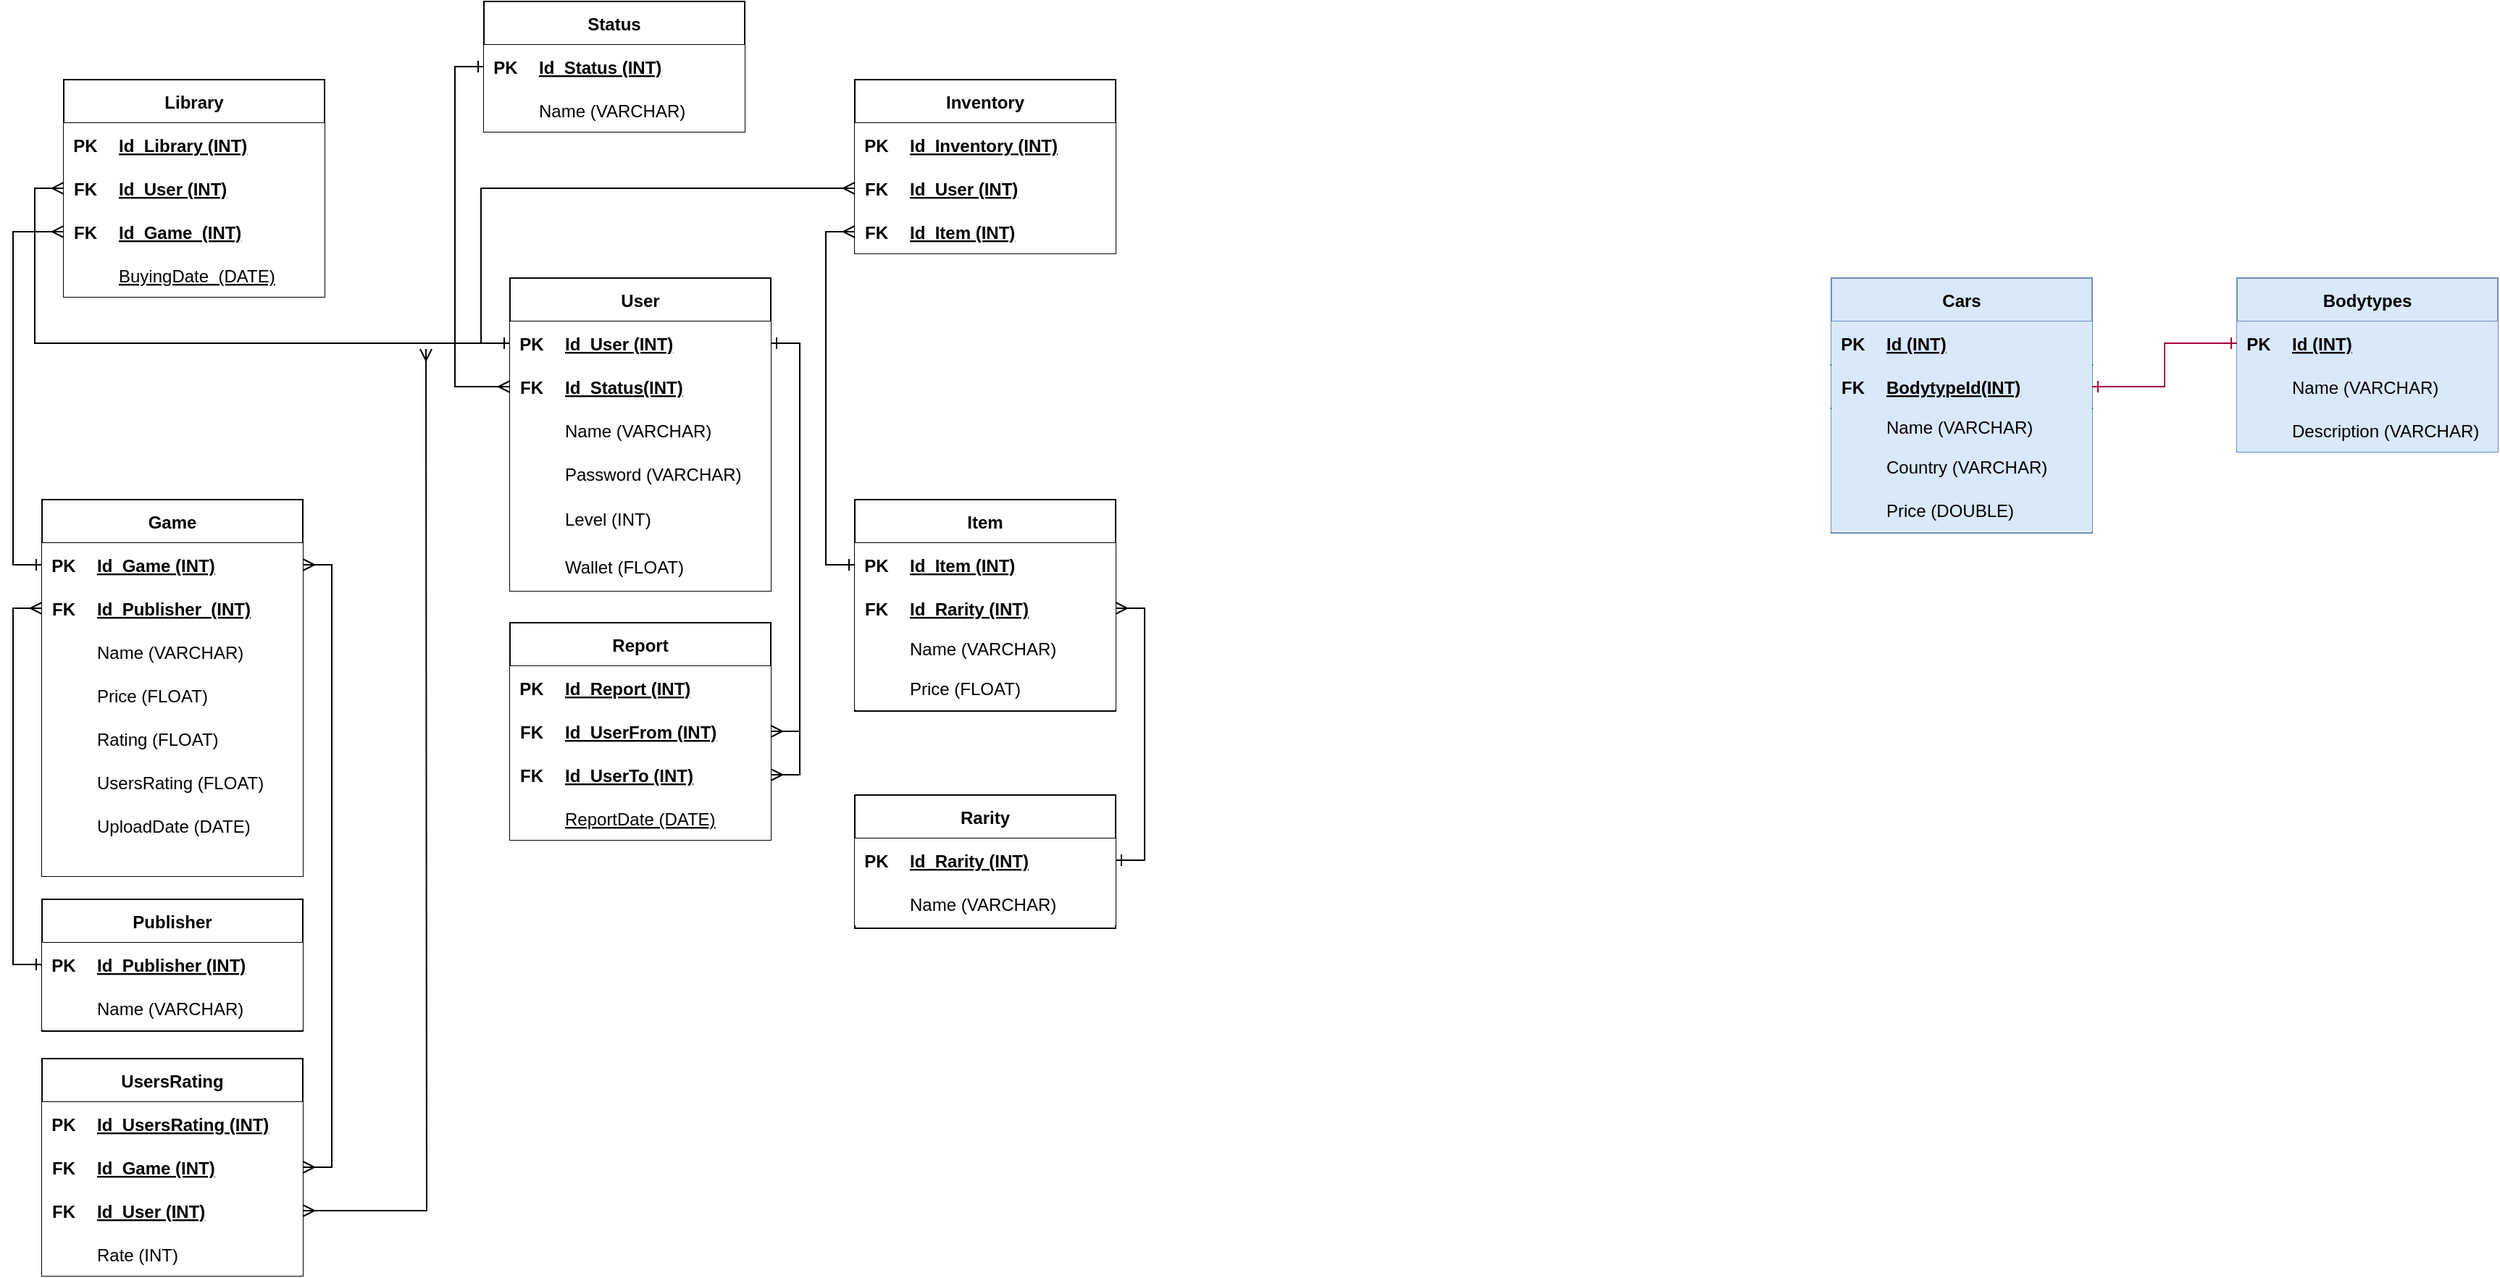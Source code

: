 <mxfile version="15.7.3" type="device" pages="9"><diagram name="Page-2" id="iqXyVSp9F3gw-9LOq12Y"><mxGraphModel dx="1422" dy="762" grid="1" gridSize="10" guides="1" tooltips="1" connect="1" arrows="1" fold="1" page="1" pageScale="1" pageWidth="3300" pageHeight="2339" math="0" shadow="0"><root><mxCell id="sgFPdJ2nLQFQh1VJ19MO-0"/><mxCell id="sgFPdJ2nLQFQh1VJ19MO-1" parent="sgFPdJ2nLQFQh1VJ19MO-0"/><mxCell id="sgFPdJ2nLQFQh1VJ19MO-2" value="User" style="shape=table;startSize=30;container=1;collapsible=1;childLayout=tableLayout;fixedRows=1;rowLines=0;fontStyle=1;align=center;resizeLast=1;" parent="sgFPdJ2nLQFQh1VJ19MO-1" vertex="1" treatAsSingle="0"><mxGeometry x="918" y="391" width="180" height="216" as="geometry"/></mxCell><mxCell id="sgFPdJ2nLQFQh1VJ19MO-3" value="" style="shape=partialRectangle;collapsible=0;dropTarget=0;pointerEvents=0;top=0;left=0;bottom=1;right=0;points=[[0,0.5],[1,0.5]];portConstraint=eastwest;" parent="sgFPdJ2nLQFQh1VJ19MO-2" vertex="1" treatAsSingle="0"><mxGeometry y="30" width="180" height="30" as="geometry"/></mxCell><mxCell id="sgFPdJ2nLQFQh1VJ19MO-4" value="PK" style="shape=partialRectangle;connectable=0;top=0;left=0;bottom=0;right=0;fontStyle=1;overflow=hidden;" parent="sgFPdJ2nLQFQh1VJ19MO-3" vertex="1"><mxGeometry width="30" height="30" as="geometry"/></mxCell><mxCell id="sgFPdJ2nLQFQh1VJ19MO-5" value="Id_User (INT)" style="shape=partialRectangle;connectable=0;top=0;left=0;bottom=0;right=0;align=left;spacingLeft=6;fontStyle=5;overflow=hidden;" parent="sgFPdJ2nLQFQh1VJ19MO-3" vertex="1"><mxGeometry x="30" width="150" height="30" as="geometry"/></mxCell><mxCell id="sgFPdJ2nLQFQh1VJ19MO-6" value="" style="shape=partialRectangle;collapsible=0;dropTarget=0;pointerEvents=0;top=0;left=0;bottom=1;right=0;points=[[0,0.5],[1,0.5]];portConstraint=eastwest;" parent="sgFPdJ2nLQFQh1VJ19MO-2" vertex="1" treatAsSingle="0"><mxGeometry y="60" width="180" height="30" as="geometry"/></mxCell><mxCell id="sgFPdJ2nLQFQh1VJ19MO-7" value="FK" style="shape=partialRectangle;connectable=0;top=0;left=0;bottom=0;right=0;fontStyle=1;overflow=hidden;" parent="sgFPdJ2nLQFQh1VJ19MO-6" vertex="1"><mxGeometry width="30" height="30" as="geometry"/></mxCell><mxCell id="sgFPdJ2nLQFQh1VJ19MO-8" value="Id_Status(INT)" style="shape=partialRectangle;connectable=0;top=0;left=0;bottom=0;right=0;align=left;spacingLeft=6;fontStyle=5;overflow=hidden;" parent="sgFPdJ2nLQFQh1VJ19MO-6" vertex="1"><mxGeometry x="30" width="150" height="30" as="geometry"/></mxCell><mxCell id="sgFPdJ2nLQFQh1VJ19MO-9" value="" style="shape=partialRectangle;collapsible=0;dropTarget=0;pointerEvents=0;top=0;left=0;bottom=0;right=0;points=[[0,0.5],[1,0.5]];portConstraint=eastwest;" parent="sgFPdJ2nLQFQh1VJ19MO-2" vertex="1" treatAsSingle="0"><mxGeometry y="90" width="180" height="30" as="geometry"/></mxCell><mxCell id="sgFPdJ2nLQFQh1VJ19MO-10" value="" style="shape=partialRectangle;connectable=0;top=0;left=0;bottom=0;right=0;editable=1;overflow=hidden;" parent="sgFPdJ2nLQFQh1VJ19MO-9" vertex="1"><mxGeometry width="30" height="30" as="geometry"/></mxCell><mxCell id="sgFPdJ2nLQFQh1VJ19MO-11" value="Name (VARCHAR)" style="shape=partialRectangle;connectable=0;top=0;left=0;bottom=0;right=0;align=left;spacingLeft=6;overflow=hidden;" parent="sgFPdJ2nLQFQh1VJ19MO-9" vertex="1"><mxGeometry x="30" width="150" height="30" as="geometry"/></mxCell><mxCell id="sgFPdJ2nLQFQh1VJ19MO-12" value="" style="shape=partialRectangle;collapsible=0;dropTarget=0;pointerEvents=0;top=0;left=0;bottom=0;right=0;points=[[0,0.5],[1,0.5]];portConstraint=eastwest;" parent="sgFPdJ2nLQFQh1VJ19MO-2" vertex="1" treatAsSingle="0"><mxGeometry y="120" width="180" height="30" as="geometry"/></mxCell><mxCell id="sgFPdJ2nLQFQh1VJ19MO-13" value="" style="shape=partialRectangle;connectable=0;top=0;left=0;bottom=0;right=0;editable=1;overflow=hidden;" parent="sgFPdJ2nLQFQh1VJ19MO-12" vertex="1"><mxGeometry width="30" height="30" as="geometry"/></mxCell><mxCell id="sgFPdJ2nLQFQh1VJ19MO-14" value="Password (VARCHAR)" style="shape=partialRectangle;connectable=0;top=0;left=0;bottom=0;right=0;align=left;spacingLeft=6;overflow=hidden;" parent="sgFPdJ2nLQFQh1VJ19MO-12" vertex="1"><mxGeometry x="30" width="150" height="30" as="geometry"/></mxCell><mxCell id="sgFPdJ2nLQFQh1VJ19MO-15" value="" style="shape=partialRectangle;collapsible=0;dropTarget=0;pointerEvents=0;top=0;left=0;bottom=0;right=0;points=[[0,0.5],[1,0.5]];portConstraint=eastwest;" parent="sgFPdJ2nLQFQh1VJ19MO-2" vertex="1" treatAsSingle="0"><mxGeometry y="150" width="180" height="32" as="geometry"/></mxCell><mxCell id="sgFPdJ2nLQFQh1VJ19MO-16" value="" style="shape=partialRectangle;connectable=0;top=0;left=0;bottom=0;right=0;editable=1;overflow=hidden;" parent="sgFPdJ2nLQFQh1VJ19MO-15" vertex="1"><mxGeometry width="30" height="32" as="geometry"/></mxCell><mxCell id="sgFPdJ2nLQFQh1VJ19MO-17" value="Level (INT)" style="shape=partialRectangle;connectable=0;top=0;left=0;bottom=0;right=0;align=left;spacingLeft=6;overflow=hidden;" parent="sgFPdJ2nLQFQh1VJ19MO-15" vertex="1"><mxGeometry x="30" width="150" height="32" as="geometry"/></mxCell><mxCell id="sgFPdJ2nLQFQh1VJ19MO-18" value="" style="shape=partialRectangle;collapsible=0;dropTarget=0;pointerEvents=0;top=0;left=0;bottom=0;right=0;points=[[0,0.5],[1,0.5]];portConstraint=eastwest;" parent="sgFPdJ2nLQFQh1VJ19MO-2" vertex="1" treatAsSingle="0"><mxGeometry y="182" width="180" height="34" as="geometry"/></mxCell><mxCell id="sgFPdJ2nLQFQh1VJ19MO-19" value="" style="shape=partialRectangle;connectable=0;top=0;left=0;bottom=0;right=0;editable=1;overflow=hidden;" parent="sgFPdJ2nLQFQh1VJ19MO-18" vertex="1"><mxGeometry width="30" height="34" as="geometry"/></mxCell><mxCell id="sgFPdJ2nLQFQh1VJ19MO-20" value="Wallet (FLOAT)" style="shape=partialRectangle;connectable=0;top=0;left=0;bottom=0;right=0;align=left;spacingLeft=6;overflow=hidden;" parent="sgFPdJ2nLQFQh1VJ19MO-18" vertex="1"><mxGeometry x="30" width="150" height="34" as="geometry"/></mxCell><mxCell id="sgFPdJ2nLQFQh1VJ19MO-21" value="Item" style="shape=table;startSize=30;container=1;collapsible=1;childLayout=tableLayout;fixedRows=1;rowLines=0;fontStyle=1;align=center;resizeLast=1;" parent="sgFPdJ2nLQFQh1VJ19MO-1" vertex="1" treatAsSingle="0"><mxGeometry x="1156" y="544" width="180" height="146" as="geometry"/></mxCell><mxCell id="sgFPdJ2nLQFQh1VJ19MO-22" value="" style="shape=partialRectangle;collapsible=0;dropTarget=0;pointerEvents=0;top=0;left=0;bottom=1;right=0;points=[[0,0.5],[1,0.5]];portConstraint=eastwest;" parent="sgFPdJ2nLQFQh1VJ19MO-21" vertex="1" treatAsSingle="0"><mxGeometry y="30" width="180" height="30" as="geometry"/></mxCell><mxCell id="sgFPdJ2nLQFQh1VJ19MO-23" value="PK" style="shape=partialRectangle;connectable=0;top=0;left=0;bottom=0;right=0;fontStyle=1;overflow=hidden;" parent="sgFPdJ2nLQFQh1VJ19MO-22" vertex="1"><mxGeometry width="30" height="30" as="geometry"/></mxCell><mxCell id="sgFPdJ2nLQFQh1VJ19MO-24" value="Id_Item (INT)" style="shape=partialRectangle;connectable=0;top=0;left=0;bottom=0;right=0;align=left;spacingLeft=6;fontStyle=5;overflow=hidden;" parent="sgFPdJ2nLQFQh1VJ19MO-22" vertex="1"><mxGeometry x="30" width="150" height="30" as="geometry"/></mxCell><mxCell id="sgFPdJ2nLQFQh1VJ19MO-25" value="" style="shape=partialRectangle;collapsible=0;dropTarget=0;pointerEvents=0;top=0;left=0;bottom=1;right=0;points=[[0,0.5],[1,0.5]];portConstraint=eastwest;" parent="sgFPdJ2nLQFQh1VJ19MO-21" vertex="1" treatAsSingle="0"><mxGeometry y="60" width="180" height="30" as="geometry"/></mxCell><mxCell id="sgFPdJ2nLQFQh1VJ19MO-26" value="FK" style="shape=partialRectangle;connectable=0;top=0;left=0;bottom=0;right=0;fontStyle=1;overflow=hidden;" parent="sgFPdJ2nLQFQh1VJ19MO-25" vertex="1"><mxGeometry width="30" height="30" as="geometry"/></mxCell><mxCell id="sgFPdJ2nLQFQh1VJ19MO-27" value="Id_Rarity (INT)" style="shape=partialRectangle;connectable=0;top=0;left=0;bottom=0;right=0;align=left;spacingLeft=6;fontStyle=5;overflow=hidden;" parent="sgFPdJ2nLQFQh1VJ19MO-25" vertex="1"><mxGeometry x="30" width="150" height="30" as="geometry"/></mxCell><mxCell id="sgFPdJ2nLQFQh1VJ19MO-28" value="" style="shape=partialRectangle;collapsible=0;dropTarget=0;pointerEvents=0;top=0;left=0;bottom=0;right=0;points=[[0,0.5],[1,0.5]];portConstraint=eastwest;" parent="sgFPdJ2nLQFQh1VJ19MO-21" vertex="1" treatAsSingle="0"><mxGeometry y="90" width="180" height="25" as="geometry"/></mxCell><mxCell id="sgFPdJ2nLQFQh1VJ19MO-29" value="" style="shape=partialRectangle;connectable=0;top=0;left=0;bottom=0;right=0;editable=1;overflow=hidden;" parent="sgFPdJ2nLQFQh1VJ19MO-28" vertex="1"><mxGeometry width="30" height="25" as="geometry"/></mxCell><mxCell id="sgFPdJ2nLQFQh1VJ19MO-30" value="Name (VARCHAR)" style="shape=partialRectangle;connectable=0;top=0;left=0;bottom=0;right=0;align=left;spacingLeft=6;overflow=hidden;" parent="sgFPdJ2nLQFQh1VJ19MO-28" vertex="1"><mxGeometry x="30" width="150" height="25" as="geometry"/></mxCell><mxCell id="sgFPdJ2nLQFQh1VJ19MO-31" value="" style="shape=partialRectangle;collapsible=0;dropTarget=0;pointerEvents=0;top=0;left=0;bottom=0;right=0;points=[[0,0.5],[1,0.5]];portConstraint=eastwest;" parent="sgFPdJ2nLQFQh1VJ19MO-21" vertex="1" treatAsSingle="0"><mxGeometry y="115" width="180" height="30" as="geometry"/></mxCell><mxCell id="sgFPdJ2nLQFQh1VJ19MO-32" value="" style="shape=partialRectangle;connectable=0;top=0;left=0;bottom=0;right=0;editable=1;overflow=hidden;" parent="sgFPdJ2nLQFQh1VJ19MO-31" vertex="1"><mxGeometry width="30" height="30" as="geometry"/></mxCell><mxCell id="sgFPdJ2nLQFQh1VJ19MO-33" value="Price (FLOAT)" style="shape=partialRectangle;connectable=0;top=0;left=0;bottom=0;right=0;align=left;spacingLeft=6;overflow=hidden;" parent="sgFPdJ2nLQFQh1VJ19MO-31" vertex="1"><mxGeometry x="30" width="150" height="30" as="geometry"/></mxCell><mxCell id="sgFPdJ2nLQFQh1VJ19MO-34" value="Inventory" style="shape=table;startSize=30;container=1;collapsible=1;childLayout=tableLayout;fixedRows=1;rowLines=0;fontStyle=1;align=center;resizeLast=1;" parent="sgFPdJ2nLQFQh1VJ19MO-1" vertex="1" treatAsSingle="0"><mxGeometry x="1156" y="254" width="180" height="120" as="geometry"/></mxCell><mxCell id="sgFPdJ2nLQFQh1VJ19MO-35" value="" style="shape=partialRectangle;collapsible=0;dropTarget=0;pointerEvents=0;top=0;left=0;bottom=1;right=0;points=[[0,0.5],[1,0.5]];portConstraint=eastwest;" parent="sgFPdJ2nLQFQh1VJ19MO-34" vertex="1" treatAsSingle="0"><mxGeometry y="30" width="180" height="30" as="geometry"/></mxCell><mxCell id="sgFPdJ2nLQFQh1VJ19MO-36" value="PK" style="shape=partialRectangle;connectable=0;top=0;left=0;bottom=0;right=0;fontStyle=1;overflow=hidden;" parent="sgFPdJ2nLQFQh1VJ19MO-35" vertex="1"><mxGeometry width="30" height="30" as="geometry"/></mxCell><mxCell id="sgFPdJ2nLQFQh1VJ19MO-37" value="Id_Inventory (INT)" style="shape=partialRectangle;connectable=0;top=0;left=0;bottom=0;right=0;align=left;spacingLeft=6;fontStyle=5;overflow=hidden;" parent="sgFPdJ2nLQFQh1VJ19MO-35" vertex="1"><mxGeometry x="30" width="150" height="30" as="geometry"/></mxCell><mxCell id="sgFPdJ2nLQFQh1VJ19MO-38" value="" style="shape=partialRectangle;collapsible=0;dropTarget=0;pointerEvents=0;top=0;left=0;bottom=1;right=0;points=[[0,0.5],[1,0.5]];portConstraint=eastwest;" parent="sgFPdJ2nLQFQh1VJ19MO-34" vertex="1" treatAsSingle="0"><mxGeometry y="60" width="180" height="30" as="geometry"/></mxCell><mxCell id="sgFPdJ2nLQFQh1VJ19MO-39" value="FK" style="shape=partialRectangle;connectable=0;top=0;left=0;bottom=0;right=0;fontStyle=1;overflow=hidden;" parent="sgFPdJ2nLQFQh1VJ19MO-38" vertex="1"><mxGeometry width="30" height="30" as="geometry"/></mxCell><mxCell id="sgFPdJ2nLQFQh1VJ19MO-40" value="Id_User (INT)" style="shape=partialRectangle;connectable=0;top=0;left=0;bottom=0;right=0;align=left;spacingLeft=6;fontStyle=5;overflow=hidden;" parent="sgFPdJ2nLQFQh1VJ19MO-38" vertex="1"><mxGeometry x="30" width="150" height="30" as="geometry"/></mxCell><mxCell id="sgFPdJ2nLQFQh1VJ19MO-41" value="" style="shape=partialRectangle;collapsible=0;dropTarget=0;pointerEvents=0;top=0;left=0;bottom=1;right=0;points=[[0,0.5],[1,0.5]];portConstraint=eastwest;" parent="sgFPdJ2nLQFQh1VJ19MO-34" vertex="1" treatAsSingle="0"><mxGeometry y="90" width="180" height="30" as="geometry"/></mxCell><mxCell id="sgFPdJ2nLQFQh1VJ19MO-42" value="FK" style="shape=partialRectangle;connectable=0;top=0;left=0;bottom=0;right=0;fontStyle=1;overflow=hidden;" parent="sgFPdJ2nLQFQh1VJ19MO-41" vertex="1"><mxGeometry width="30" height="30" as="geometry"/></mxCell><mxCell id="sgFPdJ2nLQFQh1VJ19MO-43" value="Id_Item (INT)" style="shape=partialRectangle;connectable=0;top=0;left=0;bottom=0;right=0;align=left;spacingLeft=6;fontStyle=5;overflow=hidden;" parent="sgFPdJ2nLQFQh1VJ19MO-41" vertex="1"><mxGeometry x="30" width="150" height="30" as="geometry"/></mxCell><mxCell id="sgFPdJ2nLQFQh1VJ19MO-44" style="edgeStyle=orthogonalEdgeStyle;rounded=0;orthogonalLoop=1;jettySize=auto;html=1;exitX=0;exitY=0.5;exitDx=0;exitDy=0;entryX=0;entryY=0.5;entryDx=0;entryDy=0;startArrow=ERone;startFill=0;endArrow=ERmany;endFill=0;" parent="sgFPdJ2nLQFQh1VJ19MO-1" source="sgFPdJ2nLQFQh1VJ19MO-22" target="sgFPdJ2nLQFQh1VJ19MO-41" edge="1"><mxGeometry relative="1" as="geometry"/></mxCell><mxCell id="sgFPdJ2nLQFQh1VJ19MO-45" style="edgeStyle=orthogonalEdgeStyle;rounded=0;orthogonalLoop=1;jettySize=auto;html=1;exitX=0;exitY=0.5;exitDx=0;exitDy=0;entryX=0;entryY=0.5;entryDx=0;entryDy=0;endArrow=ERmany;endFill=0;startArrow=ERone;startFill=0;" parent="sgFPdJ2nLQFQh1VJ19MO-1" source="sgFPdJ2nLQFQh1VJ19MO-3" target="sgFPdJ2nLQFQh1VJ19MO-38" edge="1"><mxGeometry relative="1" as="geometry"/></mxCell><mxCell id="sgFPdJ2nLQFQh1VJ19MO-46" value="Game" style="shape=table;startSize=30;container=1;collapsible=1;childLayout=tableLayout;fixedRows=1;rowLines=0;fontStyle=1;align=center;resizeLast=1;" parent="sgFPdJ2nLQFQh1VJ19MO-1" vertex="1" treatAsSingle="0"><mxGeometry x="595" y="544" width="180" height="260" as="geometry"/></mxCell><mxCell id="sgFPdJ2nLQFQh1VJ19MO-47" value="" style="shape=partialRectangle;collapsible=0;dropTarget=0;pointerEvents=0;top=0;left=0;bottom=1;right=0;points=[[0,0.5],[1,0.5]];portConstraint=eastwest;" parent="sgFPdJ2nLQFQh1VJ19MO-46" vertex="1" treatAsSingle="0"><mxGeometry y="30" width="180" height="30" as="geometry"/></mxCell><mxCell id="sgFPdJ2nLQFQh1VJ19MO-48" value="PK" style="shape=partialRectangle;connectable=0;top=0;left=0;bottom=0;right=0;fontStyle=1;overflow=hidden;" parent="sgFPdJ2nLQFQh1VJ19MO-47" vertex="1"><mxGeometry width="30" height="30" as="geometry"/></mxCell><mxCell id="sgFPdJ2nLQFQh1VJ19MO-49" value="Id_Game (INT)" style="shape=partialRectangle;connectable=0;top=0;left=0;bottom=0;right=0;align=left;spacingLeft=6;fontStyle=5;overflow=hidden;" parent="sgFPdJ2nLQFQh1VJ19MO-47" vertex="1"><mxGeometry x="30" width="150" height="30" as="geometry"/></mxCell><mxCell id="sgFPdJ2nLQFQh1VJ19MO-50" value="" style="shape=partialRectangle;collapsible=0;dropTarget=0;pointerEvents=0;top=0;left=0;bottom=1;right=0;points=[[0,0.5],[1,0.5]];portConstraint=eastwest;" parent="sgFPdJ2nLQFQh1VJ19MO-46" vertex="1" treatAsSingle="0"><mxGeometry y="60" width="180" height="30" as="geometry"/></mxCell><mxCell id="sgFPdJ2nLQFQh1VJ19MO-51" value="FK" style="shape=partialRectangle;connectable=0;top=0;left=0;bottom=0;right=0;fontStyle=1;overflow=hidden;" parent="sgFPdJ2nLQFQh1VJ19MO-50" vertex="1"><mxGeometry width="30" height="30" as="geometry"/></mxCell><mxCell id="sgFPdJ2nLQFQh1VJ19MO-52" value="Id_Publisher  (INT)" style="shape=partialRectangle;connectable=0;top=0;left=0;bottom=0;right=0;align=left;spacingLeft=6;fontStyle=5;overflow=hidden;" parent="sgFPdJ2nLQFQh1VJ19MO-50" vertex="1"><mxGeometry x="30" width="150" height="30" as="geometry"/></mxCell><mxCell id="sgFPdJ2nLQFQh1VJ19MO-53" value="" style="shape=partialRectangle;collapsible=0;dropTarget=0;pointerEvents=0;top=0;left=0;bottom=0;right=0;points=[[0,0.5],[1,0.5]];portConstraint=eastwest;" parent="sgFPdJ2nLQFQh1VJ19MO-46" vertex="1" treatAsSingle="0"><mxGeometry y="90" width="180" height="30" as="geometry"/></mxCell><mxCell id="sgFPdJ2nLQFQh1VJ19MO-54" value="" style="shape=partialRectangle;connectable=0;top=0;left=0;bottom=0;right=0;editable=1;overflow=hidden;" parent="sgFPdJ2nLQFQh1VJ19MO-53" vertex="1"><mxGeometry width="30" height="30" as="geometry"/></mxCell><mxCell id="sgFPdJ2nLQFQh1VJ19MO-55" value="Name (VARCHAR)" style="shape=partialRectangle;connectable=0;top=0;left=0;bottom=0;right=0;align=left;spacingLeft=6;overflow=hidden;" parent="sgFPdJ2nLQFQh1VJ19MO-53" vertex="1"><mxGeometry x="30" width="150" height="30" as="geometry"/></mxCell><mxCell id="sgFPdJ2nLQFQh1VJ19MO-56" value="" style="shape=partialRectangle;collapsible=0;dropTarget=0;pointerEvents=0;top=0;left=0;bottom=0;right=0;points=[[0,0.5],[1,0.5]];portConstraint=eastwest;" parent="sgFPdJ2nLQFQh1VJ19MO-46" vertex="1" treatAsSingle="0"><mxGeometry y="120" width="180" height="30" as="geometry"/></mxCell><mxCell id="sgFPdJ2nLQFQh1VJ19MO-57" value="" style="shape=partialRectangle;connectable=0;top=0;left=0;bottom=0;right=0;editable=1;overflow=hidden;" parent="sgFPdJ2nLQFQh1VJ19MO-56" vertex="1"><mxGeometry width="30" height="30" as="geometry"/></mxCell><mxCell id="sgFPdJ2nLQFQh1VJ19MO-58" value="Price (FLOAT)" style="shape=partialRectangle;connectable=0;top=0;left=0;bottom=0;right=0;align=left;spacingLeft=6;overflow=hidden;" parent="sgFPdJ2nLQFQh1VJ19MO-56" vertex="1"><mxGeometry x="30" width="150" height="30" as="geometry"/></mxCell><mxCell id="sgFPdJ2nLQFQh1VJ19MO-59" value="" style="shape=partialRectangle;collapsible=0;dropTarget=0;pointerEvents=0;top=0;left=0;bottom=0;right=0;points=[[0,0.5],[1,0.5]];portConstraint=eastwest;" parent="sgFPdJ2nLQFQh1VJ19MO-46" vertex="1" treatAsSingle="0"><mxGeometry y="150" width="180" height="30" as="geometry"/></mxCell><mxCell id="sgFPdJ2nLQFQh1VJ19MO-60" value="" style="shape=partialRectangle;connectable=0;top=0;left=0;bottom=0;right=0;editable=1;overflow=hidden;" parent="sgFPdJ2nLQFQh1VJ19MO-59" vertex="1"><mxGeometry width="30" height="30" as="geometry"/></mxCell><mxCell id="sgFPdJ2nLQFQh1VJ19MO-61" value="Rating (FLOAT)" style="shape=partialRectangle;connectable=0;top=0;left=0;bottom=0;right=0;align=left;spacingLeft=6;overflow=hidden;" parent="sgFPdJ2nLQFQh1VJ19MO-59" vertex="1"><mxGeometry x="30" width="150" height="30" as="geometry"/></mxCell><mxCell id="LxKIIy-bcAan_fKMabeK-0" value="" style="shape=partialRectangle;collapsible=0;dropTarget=0;pointerEvents=0;top=0;left=0;bottom=0;right=0;points=[[0,0.5],[1,0.5]];portConstraint=eastwest;" parent="sgFPdJ2nLQFQh1VJ19MO-46" vertex="1" treatAsSingle="0"><mxGeometry y="180" width="180" height="30" as="geometry"/></mxCell><mxCell id="LxKIIy-bcAan_fKMabeK-1" value="" style="shape=partialRectangle;connectable=0;top=0;left=0;bottom=0;right=0;editable=1;overflow=hidden;" parent="LxKIIy-bcAan_fKMabeK-0" vertex="1"><mxGeometry width="30" height="30" as="geometry"/></mxCell><mxCell id="LxKIIy-bcAan_fKMabeK-2" value="UsersRating (FLOAT)" style="shape=partialRectangle;connectable=0;top=0;left=0;bottom=0;right=0;align=left;spacingLeft=6;overflow=hidden;" parent="LxKIIy-bcAan_fKMabeK-0" vertex="1"><mxGeometry x="30" width="150" height="30" as="geometry"/></mxCell><mxCell id="sgFPdJ2nLQFQh1VJ19MO-62" value="" style="shape=partialRectangle;collapsible=0;dropTarget=0;pointerEvents=0;top=0;left=0;bottom=0;right=0;points=[[0,0.5],[1,0.5]];portConstraint=eastwest;" parent="sgFPdJ2nLQFQh1VJ19MO-46" vertex="1" treatAsSingle="0"><mxGeometry y="210" width="180" height="30" as="geometry"/></mxCell><mxCell id="sgFPdJ2nLQFQh1VJ19MO-63" value="" style="shape=partialRectangle;connectable=0;top=0;left=0;bottom=0;right=0;editable=1;overflow=hidden;" parent="sgFPdJ2nLQFQh1VJ19MO-62" vertex="1"><mxGeometry width="30" height="30" as="geometry"/></mxCell><mxCell id="sgFPdJ2nLQFQh1VJ19MO-64" value="UploadDate (DATE)" style="shape=partialRectangle;connectable=0;top=0;left=0;bottom=0;right=0;align=left;spacingLeft=6;overflow=hidden;" parent="sgFPdJ2nLQFQh1VJ19MO-62" vertex="1"><mxGeometry x="30" width="150" height="30" as="geometry"/></mxCell><mxCell id="sgFPdJ2nLQFQh1VJ19MO-65" value="" style="shape=partialRectangle;collapsible=0;dropTarget=0;pointerEvents=0;top=0;left=0;bottom=0;right=0;points=[[0,0.5],[1,0.5]];portConstraint=eastwest;" parent="sgFPdJ2nLQFQh1VJ19MO-46" vertex="1" treatAsSingle="0"><mxGeometry y="240" width="180" height="20" as="geometry"/></mxCell><mxCell id="sgFPdJ2nLQFQh1VJ19MO-66" value="" style="shape=partialRectangle;connectable=0;top=0;left=0;bottom=0;right=0;editable=1;overflow=hidden;" parent="sgFPdJ2nLQFQh1VJ19MO-65" vertex="1"><mxGeometry width="30" height="20" as="geometry"/></mxCell><mxCell id="sgFPdJ2nLQFQh1VJ19MO-67" value="" style="shape=partialRectangle;connectable=0;top=0;left=0;bottom=0;right=0;align=left;spacingLeft=6;overflow=hidden;" parent="sgFPdJ2nLQFQh1VJ19MO-65" vertex="1"><mxGeometry x="30" width="150" height="20" as="geometry"/></mxCell><mxCell id="sgFPdJ2nLQFQh1VJ19MO-68" value="Publisher" style="shape=table;startSize=30;container=1;collapsible=1;childLayout=tableLayout;fixedRows=1;rowLines=0;fontStyle=1;align=center;resizeLast=1;" parent="sgFPdJ2nLQFQh1VJ19MO-1" vertex="1" treatAsSingle="0"><mxGeometry x="595" y="820" width="180" height="91" as="geometry"/></mxCell><mxCell id="sgFPdJ2nLQFQh1VJ19MO-69" value="" style="shape=partialRectangle;collapsible=0;dropTarget=0;pointerEvents=0;top=0;left=0;bottom=1;right=0;points=[[0,0.5],[1,0.5]];portConstraint=eastwest;" parent="sgFPdJ2nLQFQh1VJ19MO-68" vertex="1" treatAsSingle="0"><mxGeometry y="30" width="180" height="30" as="geometry"/></mxCell><mxCell id="sgFPdJ2nLQFQh1VJ19MO-70" value="PK" style="shape=partialRectangle;connectable=0;top=0;left=0;bottom=0;right=0;fontStyle=1;overflow=hidden;" parent="sgFPdJ2nLQFQh1VJ19MO-69" vertex="1"><mxGeometry width="30" height="30" as="geometry"/></mxCell><mxCell id="sgFPdJ2nLQFQh1VJ19MO-71" value="Id_Publisher (INT)" style="shape=partialRectangle;connectable=0;top=0;left=0;bottom=0;right=0;align=left;spacingLeft=6;fontStyle=5;overflow=hidden;" parent="sgFPdJ2nLQFQh1VJ19MO-69" vertex="1"><mxGeometry x="30" width="150" height="30" as="geometry"/></mxCell><mxCell id="sgFPdJ2nLQFQh1VJ19MO-72" value="" style="shape=partialRectangle;collapsible=0;dropTarget=0;pointerEvents=0;top=0;left=0;bottom=0;right=0;points=[[0,0.5],[1,0.5]];portConstraint=eastwest;" parent="sgFPdJ2nLQFQh1VJ19MO-68" vertex="1" treatAsSingle="0"><mxGeometry y="60" width="180" height="30" as="geometry"/></mxCell><mxCell id="sgFPdJ2nLQFQh1VJ19MO-73" value="" style="shape=partialRectangle;connectable=0;top=0;left=0;bottom=0;right=0;editable=1;overflow=hidden;" parent="sgFPdJ2nLQFQh1VJ19MO-72" vertex="1"><mxGeometry width="30" height="30" as="geometry"/></mxCell><mxCell id="sgFPdJ2nLQFQh1VJ19MO-74" value="Name (VARCHAR)" style="shape=partialRectangle;connectable=0;top=0;left=0;bottom=0;right=0;align=left;spacingLeft=6;overflow=hidden;" parent="sgFPdJ2nLQFQh1VJ19MO-72" vertex="1"><mxGeometry x="30" width="150" height="30" as="geometry"/></mxCell><mxCell id="sgFPdJ2nLQFQh1VJ19MO-75" style="edgeStyle=orthogonalEdgeStyle;rounded=0;orthogonalLoop=1;jettySize=auto;html=1;exitX=0;exitY=0.5;exitDx=0;exitDy=0;entryX=0;entryY=0.5;entryDx=0;entryDy=0;startArrow=ERone;startFill=0;endArrow=ERmany;endFill=0;" parent="sgFPdJ2nLQFQh1VJ19MO-1" source="sgFPdJ2nLQFQh1VJ19MO-69" target="sgFPdJ2nLQFQh1VJ19MO-50" edge="1"><mxGeometry relative="1" as="geometry"/></mxCell><mxCell id="sgFPdJ2nLQFQh1VJ19MO-76" value="Library" style="shape=table;startSize=30;container=1;collapsible=1;childLayout=tableLayout;fixedRows=1;rowLines=0;fontStyle=1;align=center;resizeLast=1;" parent="sgFPdJ2nLQFQh1VJ19MO-1" vertex="1" treatAsSingle="0"><mxGeometry x="610" y="254" width="180" height="150" as="geometry"/></mxCell><mxCell id="sgFPdJ2nLQFQh1VJ19MO-77" value="" style="shape=partialRectangle;collapsible=0;dropTarget=0;pointerEvents=0;top=0;left=0;bottom=1;right=0;points=[[0,0.5],[1,0.5]];portConstraint=eastwest;" parent="sgFPdJ2nLQFQh1VJ19MO-76" vertex="1" treatAsSingle="0"><mxGeometry y="30" width="180" height="30" as="geometry"/></mxCell><mxCell id="sgFPdJ2nLQFQh1VJ19MO-78" value="PK" style="shape=partialRectangle;connectable=0;top=0;left=0;bottom=0;right=0;fontStyle=1;overflow=hidden;" parent="sgFPdJ2nLQFQh1VJ19MO-77" vertex="1"><mxGeometry width="30" height="30" as="geometry"/></mxCell><mxCell id="sgFPdJ2nLQFQh1VJ19MO-79" value="Id_Library (INT)" style="shape=partialRectangle;connectable=0;top=0;left=0;bottom=0;right=0;align=left;spacingLeft=6;fontStyle=5;overflow=hidden;" parent="sgFPdJ2nLQFQh1VJ19MO-77" vertex="1"><mxGeometry x="30" width="150" height="30" as="geometry"/></mxCell><mxCell id="sgFPdJ2nLQFQh1VJ19MO-80" value="" style="shape=partialRectangle;collapsible=0;dropTarget=0;pointerEvents=0;top=0;left=0;bottom=1;right=0;points=[[0,0.5],[1,0.5]];portConstraint=eastwest;" parent="sgFPdJ2nLQFQh1VJ19MO-76" vertex="1" treatAsSingle="0"><mxGeometry y="60" width="180" height="30" as="geometry"/></mxCell><mxCell id="sgFPdJ2nLQFQh1VJ19MO-81" value="FK" style="shape=partialRectangle;connectable=0;top=0;left=0;bottom=0;right=0;fontStyle=1;overflow=hidden;" parent="sgFPdJ2nLQFQh1VJ19MO-80" vertex="1"><mxGeometry width="30" height="30" as="geometry"/></mxCell><mxCell id="sgFPdJ2nLQFQh1VJ19MO-82" value="Id_User (INT)" style="shape=partialRectangle;connectable=0;top=0;left=0;bottom=0;right=0;align=left;spacingLeft=6;fontStyle=5;overflow=hidden;" parent="sgFPdJ2nLQFQh1VJ19MO-80" vertex="1"><mxGeometry x="30" width="150" height="30" as="geometry"/></mxCell><mxCell id="sgFPdJ2nLQFQh1VJ19MO-83" value="" style="shape=partialRectangle;collapsible=0;dropTarget=0;pointerEvents=0;top=0;left=0;bottom=1;right=0;points=[[0,0.5],[1,0.5]];portConstraint=eastwest;" parent="sgFPdJ2nLQFQh1VJ19MO-76" vertex="1" treatAsSingle="0"><mxGeometry y="90" width="180" height="30" as="geometry"/></mxCell><mxCell id="sgFPdJ2nLQFQh1VJ19MO-84" value="FK" style="shape=partialRectangle;connectable=0;top=0;left=0;bottom=0;right=0;fontStyle=1;overflow=hidden;" parent="sgFPdJ2nLQFQh1VJ19MO-83" vertex="1"><mxGeometry width="30" height="30" as="geometry"/></mxCell><mxCell id="sgFPdJ2nLQFQh1VJ19MO-85" value="Id_Game  (INT)" style="shape=partialRectangle;connectable=0;top=0;left=0;bottom=0;right=0;align=left;spacingLeft=6;fontStyle=5;overflow=hidden;" parent="sgFPdJ2nLQFQh1VJ19MO-83" vertex="1"><mxGeometry x="30" width="150" height="30" as="geometry"/></mxCell><mxCell id="sgFPdJ2nLQFQh1VJ19MO-86" value="" style="shape=partialRectangle;collapsible=0;dropTarget=0;pointerEvents=0;top=0;left=0;bottom=1;right=0;points=[[0,0.5],[1,0.5]];portConstraint=eastwest;" parent="sgFPdJ2nLQFQh1VJ19MO-76" vertex="1" treatAsSingle="0"><mxGeometry y="120" width="180" height="30" as="geometry"/></mxCell><mxCell id="sgFPdJ2nLQFQh1VJ19MO-87" value="" style="shape=partialRectangle;connectable=0;top=0;left=0;bottom=0;right=0;fontStyle=1;overflow=hidden;" parent="sgFPdJ2nLQFQh1VJ19MO-86" vertex="1"><mxGeometry width="30" height="30" as="geometry"/></mxCell><mxCell id="sgFPdJ2nLQFQh1VJ19MO-88" value="BuyingDate  (DATE)" style="shape=partialRectangle;connectable=0;top=0;left=0;bottom=0;right=0;align=left;spacingLeft=6;fontStyle=4;overflow=hidden;" parent="sgFPdJ2nLQFQh1VJ19MO-86" vertex="1"><mxGeometry x="30" width="150" height="30" as="geometry"/></mxCell><mxCell id="sgFPdJ2nLQFQh1VJ19MO-89" style="edgeStyle=orthogonalEdgeStyle;rounded=0;orthogonalLoop=1;jettySize=auto;html=1;exitX=0;exitY=0.5;exitDx=0;exitDy=0;entryX=0;entryY=0.5;entryDx=0;entryDy=0;startArrow=ERone;startFill=0;endArrow=ERmany;endFill=0;" parent="sgFPdJ2nLQFQh1VJ19MO-1" source="sgFPdJ2nLQFQh1VJ19MO-3" target="sgFPdJ2nLQFQh1VJ19MO-80" edge="1"><mxGeometry relative="1" as="geometry"><Array as="points"><mxPoint x="590" y="436"/><mxPoint x="590" y="329"/></Array></mxGeometry></mxCell><mxCell id="sgFPdJ2nLQFQh1VJ19MO-90" style="edgeStyle=orthogonalEdgeStyle;rounded=0;orthogonalLoop=1;jettySize=auto;html=1;exitX=0;exitY=0.5;exitDx=0;exitDy=0;entryX=0;entryY=0.5;entryDx=0;entryDy=0;startArrow=ERone;startFill=0;endArrow=ERmany;endFill=0;" parent="sgFPdJ2nLQFQh1VJ19MO-1" source="sgFPdJ2nLQFQh1VJ19MO-47" target="sgFPdJ2nLQFQh1VJ19MO-83" edge="1"><mxGeometry relative="1" as="geometry"/></mxCell><mxCell id="sgFPdJ2nLQFQh1VJ19MO-91" value="Status" style="shape=table;startSize=30;container=1;collapsible=1;childLayout=tableLayout;fixedRows=1;rowLines=0;fontStyle=1;align=center;resizeLast=1;" parent="sgFPdJ2nLQFQh1VJ19MO-1" vertex="1" treatAsSingle="0"><mxGeometry x="900" y="200" width="180" height="90" as="geometry"/></mxCell><mxCell id="sgFPdJ2nLQFQh1VJ19MO-92" value="" style="shape=partialRectangle;collapsible=0;dropTarget=0;pointerEvents=0;top=0;left=0;bottom=1;right=0;points=[[0,0.5],[1,0.5]];portConstraint=eastwest;" parent="sgFPdJ2nLQFQh1VJ19MO-91" vertex="1" treatAsSingle="0"><mxGeometry y="30" width="180" height="30" as="geometry"/></mxCell><mxCell id="sgFPdJ2nLQFQh1VJ19MO-93" value="PK" style="shape=partialRectangle;connectable=0;top=0;left=0;bottom=0;right=0;fontStyle=1;overflow=hidden;" parent="sgFPdJ2nLQFQh1VJ19MO-92" vertex="1"><mxGeometry width="30" height="30" as="geometry"/></mxCell><mxCell id="sgFPdJ2nLQFQh1VJ19MO-94" value="Id_Status (INT)" style="shape=partialRectangle;connectable=0;top=0;left=0;bottom=0;right=0;align=left;spacingLeft=6;fontStyle=5;overflow=hidden;" parent="sgFPdJ2nLQFQh1VJ19MO-92" vertex="1"><mxGeometry x="30" width="150" height="30" as="geometry"/></mxCell><mxCell id="sgFPdJ2nLQFQh1VJ19MO-95" value="" style="shape=partialRectangle;collapsible=0;dropTarget=0;pointerEvents=0;top=0;left=0;bottom=0;right=0;points=[[0,0.5],[1,0.5]];portConstraint=eastwest;" parent="sgFPdJ2nLQFQh1VJ19MO-91" vertex="1" treatAsSingle="0"><mxGeometry y="60" width="180" height="30" as="geometry"/></mxCell><mxCell id="sgFPdJ2nLQFQh1VJ19MO-96" value="" style="shape=partialRectangle;connectable=0;top=0;left=0;bottom=0;right=0;editable=1;overflow=hidden;" parent="sgFPdJ2nLQFQh1VJ19MO-95" vertex="1"><mxGeometry width="30" height="30" as="geometry"/></mxCell><mxCell id="sgFPdJ2nLQFQh1VJ19MO-97" value="Name (VARCHAR)" style="shape=partialRectangle;connectable=0;top=0;left=0;bottom=0;right=0;align=left;spacingLeft=6;overflow=hidden;" parent="sgFPdJ2nLQFQh1VJ19MO-95" vertex="1"><mxGeometry x="30" width="150" height="30" as="geometry"/></mxCell><mxCell id="sgFPdJ2nLQFQh1VJ19MO-98" style="edgeStyle=orthogonalEdgeStyle;rounded=0;orthogonalLoop=1;jettySize=auto;html=1;entryX=0;entryY=0.5;entryDx=0;entryDy=0;startArrow=ERone;startFill=0;endArrow=ERmany;endFill=0;exitX=0;exitY=0.5;exitDx=0;exitDy=0;" parent="sgFPdJ2nLQFQh1VJ19MO-1" source="sgFPdJ2nLQFQh1VJ19MO-92" target="sgFPdJ2nLQFQh1VJ19MO-6" edge="1"><mxGeometry relative="1" as="geometry"/></mxCell><mxCell id="sgFPdJ2nLQFQh1VJ19MO-99" value="Report" style="shape=table;startSize=30;container=1;collapsible=1;childLayout=tableLayout;fixedRows=1;rowLines=0;fontStyle=1;align=center;resizeLast=1;" parent="sgFPdJ2nLQFQh1VJ19MO-1" vertex="1" treatAsSingle="0"><mxGeometry x="918" y="629" width="180" height="150" as="geometry"/></mxCell><mxCell id="sgFPdJ2nLQFQh1VJ19MO-100" value="" style="shape=partialRectangle;collapsible=0;dropTarget=0;pointerEvents=0;top=0;left=0;bottom=1;right=0;points=[[0,0.5],[1,0.5]];portConstraint=eastwest;" parent="sgFPdJ2nLQFQh1VJ19MO-99" vertex="1" treatAsSingle="0"><mxGeometry y="30" width="180" height="30" as="geometry"/></mxCell><mxCell id="sgFPdJ2nLQFQh1VJ19MO-101" value="PK" style="shape=partialRectangle;connectable=0;top=0;left=0;bottom=0;right=0;fontStyle=1;overflow=hidden;" parent="sgFPdJ2nLQFQh1VJ19MO-100" vertex="1"><mxGeometry width="30" height="30" as="geometry"/></mxCell><mxCell id="sgFPdJ2nLQFQh1VJ19MO-102" value="Id_Report (INT)" style="shape=partialRectangle;connectable=0;top=0;left=0;bottom=0;right=0;align=left;spacingLeft=6;fontStyle=5;overflow=hidden;" parent="sgFPdJ2nLQFQh1VJ19MO-100" vertex="1"><mxGeometry x="30" width="150" height="30" as="geometry"/></mxCell><mxCell id="sgFPdJ2nLQFQh1VJ19MO-103" value="" style="shape=partialRectangle;collapsible=0;dropTarget=0;pointerEvents=0;top=0;left=0;bottom=1;right=0;points=[[0,0.5],[1,0.5]];portConstraint=eastwest;" parent="sgFPdJ2nLQFQh1VJ19MO-99" vertex="1" treatAsSingle="0"><mxGeometry y="60" width="180" height="30" as="geometry"/></mxCell><mxCell id="sgFPdJ2nLQFQh1VJ19MO-104" value="FK" style="shape=partialRectangle;connectable=0;top=0;left=0;bottom=0;right=0;fontStyle=1;overflow=hidden;" parent="sgFPdJ2nLQFQh1VJ19MO-103" vertex="1"><mxGeometry width="30" height="30" as="geometry"/></mxCell><mxCell id="sgFPdJ2nLQFQh1VJ19MO-105" value="Id_UserFrom (INT)" style="shape=partialRectangle;connectable=0;top=0;left=0;bottom=0;right=0;align=left;spacingLeft=6;fontStyle=5;overflow=hidden;" parent="sgFPdJ2nLQFQh1VJ19MO-103" vertex="1"><mxGeometry x="30" width="150" height="30" as="geometry"/></mxCell><mxCell id="sgFPdJ2nLQFQh1VJ19MO-106" value="" style="shape=partialRectangle;collapsible=0;dropTarget=0;pointerEvents=0;top=0;left=0;bottom=1;right=0;points=[[0,0.5],[1,0.5]];portConstraint=eastwest;" parent="sgFPdJ2nLQFQh1VJ19MO-99" vertex="1" treatAsSingle="0"><mxGeometry y="90" width="180" height="30" as="geometry"/></mxCell><mxCell id="sgFPdJ2nLQFQh1VJ19MO-107" value="FK" style="shape=partialRectangle;connectable=0;top=0;left=0;bottom=0;right=0;fontStyle=1;overflow=hidden;" parent="sgFPdJ2nLQFQh1VJ19MO-106" vertex="1"><mxGeometry width="30" height="30" as="geometry"/></mxCell><mxCell id="sgFPdJ2nLQFQh1VJ19MO-108" value="Id_UserTo (INT)" style="shape=partialRectangle;connectable=0;top=0;left=0;bottom=0;right=0;align=left;spacingLeft=6;fontStyle=5;overflow=hidden;" parent="sgFPdJ2nLQFQh1VJ19MO-106" vertex="1"><mxGeometry x="30" width="150" height="30" as="geometry"/></mxCell><mxCell id="sgFPdJ2nLQFQh1VJ19MO-109" value="" style="shape=partialRectangle;collapsible=0;dropTarget=0;pointerEvents=0;top=0;left=0;bottom=1;right=0;points=[[0,0.5],[1,0.5]];portConstraint=eastwest;" parent="sgFPdJ2nLQFQh1VJ19MO-99" vertex="1" treatAsSingle="0"><mxGeometry y="120" width="180" height="30" as="geometry"/></mxCell><mxCell id="sgFPdJ2nLQFQh1VJ19MO-110" value="" style="shape=partialRectangle;connectable=0;top=0;left=0;bottom=0;right=0;fontStyle=1;overflow=hidden;" parent="sgFPdJ2nLQFQh1VJ19MO-109" vertex="1"><mxGeometry width="30" height="30" as="geometry"/></mxCell><mxCell id="sgFPdJ2nLQFQh1VJ19MO-111" value="ReportDate (DATE)" style="shape=partialRectangle;connectable=0;top=0;left=0;bottom=0;right=0;align=left;spacingLeft=6;fontStyle=4;overflow=hidden;" parent="sgFPdJ2nLQFQh1VJ19MO-109" vertex="1"><mxGeometry x="30" width="150" height="30" as="geometry"/></mxCell><mxCell id="sgFPdJ2nLQFQh1VJ19MO-112" style="edgeStyle=orthogonalEdgeStyle;rounded=0;orthogonalLoop=1;jettySize=auto;html=1;exitX=1;exitY=0.5;exitDx=0;exitDy=0;entryX=1;entryY=0.5;entryDx=0;entryDy=0;startArrow=ERone;startFill=0;endArrow=ERmany;endFill=0;" parent="sgFPdJ2nLQFQh1VJ19MO-1" source="sgFPdJ2nLQFQh1VJ19MO-3" target="sgFPdJ2nLQFQh1VJ19MO-103" edge="1"><mxGeometry relative="1" as="geometry"/></mxCell><mxCell id="sgFPdJ2nLQFQh1VJ19MO-113" style="edgeStyle=orthogonalEdgeStyle;rounded=0;orthogonalLoop=1;jettySize=auto;html=1;exitX=1;exitY=0.5;exitDx=0;exitDy=0;startArrow=ERone;startFill=0;endArrow=ERmany;endFill=0;" parent="sgFPdJ2nLQFQh1VJ19MO-1" source="sgFPdJ2nLQFQh1VJ19MO-3" target="sgFPdJ2nLQFQh1VJ19MO-106" edge="1"><mxGeometry relative="1" as="geometry"/></mxCell><mxCell id="sgFPdJ2nLQFQh1VJ19MO-114" value="Rarity" style="shape=table;startSize=30;container=1;collapsible=1;childLayout=tableLayout;fixedRows=1;rowLines=0;fontStyle=1;align=center;resizeLast=1;" parent="sgFPdJ2nLQFQh1VJ19MO-1" vertex="1" treatAsSingle="0"><mxGeometry x="1156" y="748" width="180" height="92" as="geometry"/></mxCell><mxCell id="sgFPdJ2nLQFQh1VJ19MO-115" value="" style="shape=partialRectangle;collapsible=0;dropTarget=0;pointerEvents=0;top=0;left=0;bottom=1;right=0;points=[[0,0.5],[1,0.5]];portConstraint=eastwest;" parent="sgFPdJ2nLQFQh1VJ19MO-114" vertex="1" treatAsSingle="0"><mxGeometry y="30" width="180" height="30" as="geometry"/></mxCell><mxCell id="sgFPdJ2nLQFQh1VJ19MO-116" value="PK" style="shape=partialRectangle;connectable=0;top=0;left=0;bottom=0;right=0;fontStyle=1;overflow=hidden;" parent="sgFPdJ2nLQFQh1VJ19MO-115" vertex="1"><mxGeometry width="30" height="30" as="geometry"/></mxCell><mxCell id="sgFPdJ2nLQFQh1VJ19MO-117" value="Id_Rarity (INT)" style="shape=partialRectangle;connectable=0;top=0;left=0;bottom=0;right=0;align=left;spacingLeft=6;fontStyle=5;overflow=hidden;" parent="sgFPdJ2nLQFQh1VJ19MO-115" vertex="1"><mxGeometry x="30" width="150" height="30" as="geometry"/></mxCell><mxCell id="sgFPdJ2nLQFQh1VJ19MO-118" value="" style="shape=partialRectangle;collapsible=0;dropTarget=0;pointerEvents=0;top=0;left=0;bottom=0;right=0;points=[[0,0.5],[1,0.5]];portConstraint=eastwest;" parent="sgFPdJ2nLQFQh1VJ19MO-114" vertex="1" treatAsSingle="0"><mxGeometry y="60" width="180" height="30" as="geometry"/></mxCell><mxCell id="sgFPdJ2nLQFQh1VJ19MO-119" value="" style="shape=partialRectangle;connectable=0;top=0;left=0;bottom=0;right=0;editable=1;overflow=hidden;" parent="sgFPdJ2nLQFQh1VJ19MO-118" vertex="1"><mxGeometry width="30" height="30" as="geometry"/></mxCell><mxCell id="sgFPdJ2nLQFQh1VJ19MO-120" value="Name (VARCHAR)" style="shape=partialRectangle;connectable=0;top=0;left=0;bottom=0;right=0;align=left;spacingLeft=6;overflow=hidden;" parent="sgFPdJ2nLQFQh1VJ19MO-118" vertex="1"><mxGeometry x="30" width="150" height="30" as="geometry"/></mxCell><mxCell id="sgFPdJ2nLQFQh1VJ19MO-121" style="edgeStyle=orthogonalEdgeStyle;rounded=0;orthogonalLoop=1;jettySize=auto;html=1;exitX=1;exitY=0.5;exitDx=0;exitDy=0;startArrow=ERone;startFill=0;endArrow=ERmany;endFill=0;" parent="sgFPdJ2nLQFQh1VJ19MO-1" source="sgFPdJ2nLQFQh1VJ19MO-115" target="sgFPdJ2nLQFQh1VJ19MO-25" edge="1"><mxGeometry relative="1" as="geometry"/></mxCell><mxCell id="qwlZ1sjAYJmyA4EFOByb-0" value="UsersRating" style="shape=table;startSize=30;container=1;collapsible=1;childLayout=tableLayout;fixedRows=1;rowLines=0;fontStyle=1;align=center;resizeLast=1;" parent="sgFPdJ2nLQFQh1VJ19MO-1" vertex="1" treatAsSingle="0"><mxGeometry x="595" y="930" width="180" height="150" as="geometry"/></mxCell><mxCell id="qwlZ1sjAYJmyA4EFOByb-1" value="" style="shape=partialRectangle;collapsible=0;dropTarget=0;pointerEvents=0;top=0;left=0;bottom=1;right=0;points=[[0,0.5],[1,0.5]];portConstraint=eastwest;" parent="qwlZ1sjAYJmyA4EFOByb-0" vertex="1" treatAsSingle="0"><mxGeometry y="30" width="180" height="30" as="geometry"/></mxCell><mxCell id="qwlZ1sjAYJmyA4EFOByb-2" value="PK" style="shape=partialRectangle;connectable=0;top=0;left=0;bottom=0;right=0;fontStyle=1;overflow=hidden;" parent="qwlZ1sjAYJmyA4EFOByb-1" vertex="1"><mxGeometry width="30" height="30" as="geometry"/></mxCell><mxCell id="qwlZ1sjAYJmyA4EFOByb-3" value="Id_UsersRating (INT)" style="shape=partialRectangle;connectable=0;top=0;left=0;bottom=0;right=0;align=left;spacingLeft=6;fontStyle=5;overflow=hidden;" parent="qwlZ1sjAYJmyA4EFOByb-1" vertex="1"><mxGeometry x="30" width="150" height="30" as="geometry"/></mxCell><mxCell id="qwlZ1sjAYJmyA4EFOByb-4" value="" style="shape=partialRectangle;collapsible=0;dropTarget=0;pointerEvents=0;top=0;left=0;bottom=1;right=0;points=[[0,0.5],[1,0.5]];portConstraint=eastwest;" parent="qwlZ1sjAYJmyA4EFOByb-0" vertex="1" treatAsSingle="0"><mxGeometry y="60" width="180" height="30" as="geometry"/></mxCell><mxCell id="qwlZ1sjAYJmyA4EFOByb-5" value="FK" style="shape=partialRectangle;connectable=0;top=0;left=0;bottom=0;right=0;fontStyle=1;overflow=hidden;" parent="qwlZ1sjAYJmyA4EFOByb-4" vertex="1"><mxGeometry width="30" height="30" as="geometry"/></mxCell><mxCell id="qwlZ1sjAYJmyA4EFOByb-6" value="Id_Game (INT)" style="shape=partialRectangle;connectable=0;top=0;left=0;bottom=0;right=0;align=left;spacingLeft=6;fontStyle=5;overflow=hidden;" parent="qwlZ1sjAYJmyA4EFOByb-4" vertex="1"><mxGeometry x="30" width="150" height="30" as="geometry"/></mxCell><mxCell id="qwlZ1sjAYJmyA4EFOByb-7" value="" style="shape=partialRectangle;collapsible=0;dropTarget=0;pointerEvents=0;top=0;left=0;bottom=1;right=0;points=[[0,0.5],[1,0.5]];portConstraint=eastwest;" parent="qwlZ1sjAYJmyA4EFOByb-0" vertex="1" treatAsSingle="0"><mxGeometry y="90" width="180" height="30" as="geometry"/></mxCell><mxCell id="qwlZ1sjAYJmyA4EFOByb-8" value="FK" style="shape=partialRectangle;connectable=0;top=0;left=0;bottom=0;right=0;fontStyle=1;overflow=hidden;" parent="qwlZ1sjAYJmyA4EFOByb-7" vertex="1"><mxGeometry width="30" height="30" as="geometry"/></mxCell><mxCell id="qwlZ1sjAYJmyA4EFOByb-9" value="Id_User (INT)" style="shape=partialRectangle;connectable=0;top=0;left=0;bottom=0;right=0;align=left;spacingLeft=6;fontStyle=5;overflow=hidden;" parent="qwlZ1sjAYJmyA4EFOByb-7" vertex="1"><mxGeometry x="30" width="150" height="30" as="geometry"/></mxCell><mxCell id="qwlZ1sjAYJmyA4EFOByb-10" value="" style="shape=partialRectangle;collapsible=0;dropTarget=0;pointerEvents=0;top=0;left=0;bottom=0;right=0;points=[[0,0.5],[1,0.5]];portConstraint=eastwest;" parent="qwlZ1sjAYJmyA4EFOByb-0" vertex="1" treatAsSingle="0"><mxGeometry y="120" width="180" height="30" as="geometry"/></mxCell><mxCell id="qwlZ1sjAYJmyA4EFOByb-11" value="" style="shape=partialRectangle;connectable=0;top=0;left=0;bottom=0;right=0;editable=1;overflow=hidden;" parent="qwlZ1sjAYJmyA4EFOByb-10" vertex="1"><mxGeometry width="30" height="30" as="geometry"/></mxCell><mxCell id="qwlZ1sjAYJmyA4EFOByb-12" value="Rate (INT)" style="shape=partialRectangle;connectable=0;top=0;left=0;bottom=0;right=0;align=left;spacingLeft=6;overflow=hidden;" parent="qwlZ1sjAYJmyA4EFOByb-10" vertex="1"><mxGeometry x="30" width="150" height="30" as="geometry"/></mxCell><mxCell id="fhtgbVuYJXq75V1KV2_X-0" style="edgeStyle=orthogonalEdgeStyle;rounded=0;orthogonalLoop=1;jettySize=auto;html=1;exitX=1;exitY=0.5;exitDx=0;exitDy=0;entryX=1;entryY=0.5;entryDx=0;entryDy=0;startArrow=ERmany;startFill=0;endArrow=ERmany;endFill=0;" parent="sgFPdJ2nLQFQh1VJ19MO-1" source="sgFPdJ2nLQFQh1VJ19MO-47" target="qwlZ1sjAYJmyA4EFOByb-4" edge="1"><mxGeometry relative="1" as="geometry"/></mxCell><mxCell id="fhtgbVuYJXq75V1KV2_X-1" style="edgeStyle=orthogonalEdgeStyle;rounded=0;orthogonalLoop=1;jettySize=auto;html=1;exitX=1;exitY=0.5;exitDx=0;exitDy=0;startArrow=ERmany;startFill=0;endArrow=ERmany;endFill=0;" parent="sgFPdJ2nLQFQh1VJ19MO-1" source="qwlZ1sjAYJmyA4EFOByb-7" edge="1"><mxGeometry relative="1" as="geometry"><mxPoint x="860" y="440" as="targetPoint"/></mxGeometry></mxCell><mxCell id="xQ3bGXKui6l3-yeZu4Py-20" value="Bodytypes" style="shape=table;startSize=30;container=1;collapsible=1;childLayout=tableLayout;fixedRows=1;rowLines=0;fontStyle=1;align=center;resizeLast=1;fillColor=#dae8fc;strokeColor=#6c8ebf;" parent="sgFPdJ2nLQFQh1VJ19MO-1" vertex="1" treatAsSingle="0"><mxGeometry x="2110" y="391" width="180" height="120" as="geometry"/></mxCell><mxCell id="xQ3bGXKui6l3-yeZu4Py-21" value="" style="shape=partialRectangle;collapsible=0;dropTarget=0;pointerEvents=0;top=0;left=0;bottom=1;right=0;points=[[0,0.5],[1,0.5]];portConstraint=eastwest;fillColor=#dae8fc;strokeColor=#6c8ebf;" parent="xQ3bGXKui6l3-yeZu4Py-20" vertex="1" treatAsSingle="0"><mxGeometry y="30" width="180" height="30" as="geometry"/></mxCell><mxCell id="xQ3bGXKui6l3-yeZu4Py-22" value="PK" style="shape=partialRectangle;connectable=0;top=0;left=0;bottom=0;right=0;fontStyle=1;overflow=hidden;fillColor=#dae8fc;strokeColor=#6c8ebf;" parent="xQ3bGXKui6l3-yeZu4Py-21" vertex="1"><mxGeometry width="30" height="30" as="geometry"/></mxCell><mxCell id="xQ3bGXKui6l3-yeZu4Py-23" value="Id (INT)" style="shape=partialRectangle;connectable=0;top=0;left=0;bottom=0;right=0;align=left;spacingLeft=6;fontStyle=5;overflow=hidden;fillColor=#dae8fc;strokeColor=#6c8ebf;" parent="xQ3bGXKui6l3-yeZu4Py-21" vertex="1"><mxGeometry x="30" width="150" height="30" as="geometry"/></mxCell><mxCell id="xQ3bGXKui6l3-yeZu4Py-24" value="" style="shape=partialRectangle;collapsible=0;dropTarget=0;pointerEvents=0;top=0;left=0;bottom=0;right=0;points=[[0,0.5],[1,0.5]];portConstraint=eastwest;fillColor=#dae8fc;strokeColor=#6c8ebf;" parent="xQ3bGXKui6l3-yeZu4Py-20" vertex="1" treatAsSingle="0"><mxGeometry y="60" width="180" height="30" as="geometry"/></mxCell><mxCell id="xQ3bGXKui6l3-yeZu4Py-25" value="" style="shape=partialRectangle;connectable=0;top=0;left=0;bottom=0;right=0;editable=1;overflow=hidden;fillColor=#dae8fc;strokeColor=#6c8ebf;" parent="xQ3bGXKui6l3-yeZu4Py-24" vertex="1"><mxGeometry width="30" height="30" as="geometry"/></mxCell><mxCell id="xQ3bGXKui6l3-yeZu4Py-26" value="Name (VARCHAR)" style="shape=partialRectangle;connectable=0;top=0;left=0;bottom=0;right=0;align=left;spacingLeft=6;overflow=hidden;fillColor=#dae8fc;strokeColor=#6c8ebf;" parent="xQ3bGXKui6l3-yeZu4Py-24" vertex="1"><mxGeometry x="30" width="150" height="30" as="geometry"/></mxCell><mxCell id="xQ3bGXKui6l3-yeZu4Py-43" value="" style="shape=partialRectangle;collapsible=0;dropTarget=0;pointerEvents=0;top=0;left=0;bottom=0;right=0;points=[[0,0.5],[1,0.5]];portConstraint=eastwest;fillColor=#dae8fc;strokeColor=#6c8ebf;" parent="xQ3bGXKui6l3-yeZu4Py-20" vertex="1" treatAsSingle="0"><mxGeometry y="90" width="180" height="30" as="geometry"/></mxCell><mxCell id="xQ3bGXKui6l3-yeZu4Py-44" value="" style="shape=partialRectangle;connectable=0;top=0;left=0;bottom=0;right=0;editable=1;overflow=hidden;fillColor=#dae8fc;strokeColor=#6c8ebf;" parent="xQ3bGXKui6l3-yeZu4Py-43" vertex="1"><mxGeometry width="30" height="30" as="geometry"/></mxCell><mxCell id="xQ3bGXKui6l3-yeZu4Py-45" value="Description (VARCHAR)" style="shape=partialRectangle;connectable=0;top=0;left=0;bottom=0;right=0;align=left;spacingLeft=6;overflow=hidden;fillColor=#dae8fc;strokeColor=#6c8ebf;" parent="xQ3bGXKui6l3-yeZu4Py-43" vertex="1"><mxGeometry x="30" width="150" height="30" as="geometry"/></mxCell><mxCell id="xQ3bGXKui6l3-yeZu4Py-27" value="Cars" style="shape=table;startSize=30;container=1;collapsible=1;childLayout=tableLayout;fixedRows=1;rowLines=0;fontStyle=1;align=center;resizeLast=1;fillColor=#dae8fc;strokeColor=#6c8ebf;" parent="sgFPdJ2nLQFQh1VJ19MO-1" vertex="1" treatAsSingle="0"><mxGeometry x="1830" y="391" width="180" height="176" as="geometry"/></mxCell><mxCell id="xQ3bGXKui6l3-yeZu4Py-28" value="" style="shape=partialRectangle;collapsible=0;dropTarget=0;pointerEvents=0;top=0;left=0;bottom=1;right=0;points=[[0,0.5],[1,0.5]];portConstraint=eastwest;" parent="xQ3bGXKui6l3-yeZu4Py-27" vertex="1" treatAsSingle="0"><mxGeometry y="30" width="180" height="30" as="geometry"/></mxCell><mxCell id="xQ3bGXKui6l3-yeZu4Py-29" value="PK" style="shape=partialRectangle;connectable=0;top=0;left=0;bottom=0;right=0;fontStyle=1;overflow=hidden;fillColor=#dae8fc;strokeColor=#6c8ebf;" parent="xQ3bGXKui6l3-yeZu4Py-28" vertex="1"><mxGeometry width="30" height="30" as="geometry"/></mxCell><mxCell id="xQ3bGXKui6l3-yeZu4Py-30" value="Id (INT)" style="shape=partialRectangle;connectable=0;top=0;left=0;bottom=0;right=0;align=left;spacingLeft=6;fontStyle=5;overflow=hidden;fillColor=#dae8fc;strokeColor=#6c8ebf;" parent="xQ3bGXKui6l3-yeZu4Py-28" vertex="1"><mxGeometry x="30" width="150" height="30" as="geometry"/></mxCell><mxCell id="xQ3bGXKui6l3-yeZu4Py-31" value="" style="shape=partialRectangle;collapsible=0;dropTarget=0;pointerEvents=0;top=0;left=0;bottom=1;right=0;points=[[0,0.5],[1,0.5]];portConstraint=eastwest;" parent="xQ3bGXKui6l3-yeZu4Py-27" vertex="1" treatAsSingle="0"><mxGeometry y="60" width="180" height="30" as="geometry"/></mxCell><mxCell id="xQ3bGXKui6l3-yeZu4Py-32" value="FK" style="shape=partialRectangle;connectable=0;top=0;left=0;bottom=0;right=0;fontStyle=1;overflow=hidden;fillColor=#dae8fc;strokeColor=#6c8ebf;" parent="xQ3bGXKui6l3-yeZu4Py-31" vertex="1"><mxGeometry width="30" height="30" as="geometry"/></mxCell><mxCell id="xQ3bGXKui6l3-yeZu4Py-33" value="BodytypeId(INT)" style="shape=partialRectangle;connectable=0;top=0;left=0;bottom=0;right=0;align=left;spacingLeft=6;fontStyle=5;overflow=hidden;fillColor=#dae8fc;strokeColor=#6c8ebf;" parent="xQ3bGXKui6l3-yeZu4Py-31" vertex="1"><mxGeometry x="30" width="150" height="30" as="geometry"/></mxCell><mxCell id="xQ3bGXKui6l3-yeZu4Py-34" value="" style="shape=partialRectangle;collapsible=0;dropTarget=0;pointerEvents=0;top=0;left=0;bottom=0;right=0;points=[[0,0.5],[1,0.5]];portConstraint=eastwest;" parent="xQ3bGXKui6l3-yeZu4Py-27" vertex="1" treatAsSingle="0"><mxGeometry y="90" width="180" height="25" as="geometry"/></mxCell><mxCell id="xQ3bGXKui6l3-yeZu4Py-35" value="" style="shape=partialRectangle;connectable=0;top=0;left=0;bottom=0;right=0;editable=1;overflow=hidden;fillColor=#dae8fc;strokeColor=#6c8ebf;" parent="xQ3bGXKui6l3-yeZu4Py-34" vertex="1"><mxGeometry width="30" height="25" as="geometry"/></mxCell><mxCell id="xQ3bGXKui6l3-yeZu4Py-36" value="Name (VARCHAR)" style="shape=partialRectangle;connectable=0;top=0;left=0;bottom=0;right=0;align=left;spacingLeft=6;overflow=hidden;fillColor=#dae8fc;strokeColor=#6c8ebf;" parent="xQ3bGXKui6l3-yeZu4Py-34" vertex="1"><mxGeometry x="30" width="150" height="25" as="geometry"/></mxCell><mxCell id="xQ3bGXKui6l3-yeZu4Py-37" value="" style="shape=partialRectangle;collapsible=0;dropTarget=0;pointerEvents=0;top=0;left=0;bottom=0;right=0;points=[[0,0.5],[1,0.5]];portConstraint=eastwest;" parent="xQ3bGXKui6l3-yeZu4Py-27" vertex="1" treatAsSingle="0"><mxGeometry y="115" width="180" height="30" as="geometry"/></mxCell><mxCell id="xQ3bGXKui6l3-yeZu4Py-38" value="" style="shape=partialRectangle;connectable=0;top=0;left=0;bottom=0;right=0;editable=1;overflow=hidden;fillColor=#dae8fc;strokeColor=#6c8ebf;" parent="xQ3bGXKui6l3-yeZu4Py-37" vertex="1"><mxGeometry width="30" height="30" as="geometry"/></mxCell><mxCell id="xQ3bGXKui6l3-yeZu4Py-39" value="Country (VARCHAR)" style="shape=partialRectangle;connectable=0;top=0;left=0;bottom=0;right=0;align=left;spacingLeft=6;overflow=hidden;fillColor=#dae8fc;strokeColor=#6c8ebf;" parent="xQ3bGXKui6l3-yeZu4Py-37" vertex="1"><mxGeometry x="30" width="150" height="30" as="geometry"/></mxCell><mxCell id="xQ3bGXKui6l3-yeZu4Py-40" value="" style="shape=partialRectangle;collapsible=0;dropTarget=0;pointerEvents=0;top=0;left=0;bottom=0;right=0;points=[[0,0.5],[1,0.5]];portConstraint=eastwest;" parent="xQ3bGXKui6l3-yeZu4Py-27" vertex="1" treatAsSingle="0"><mxGeometry y="145" width="180" height="30" as="geometry"/></mxCell><mxCell id="xQ3bGXKui6l3-yeZu4Py-41" value="" style="shape=partialRectangle;connectable=0;top=0;left=0;bottom=0;right=0;editable=1;overflow=hidden;fillColor=#dae8fc;strokeColor=#6c8ebf;" parent="xQ3bGXKui6l3-yeZu4Py-40" vertex="1"><mxGeometry width="30" height="30" as="geometry"/></mxCell><mxCell id="xQ3bGXKui6l3-yeZu4Py-42" value="Price (DOUBLE)" style="shape=partialRectangle;connectable=0;top=0;left=0;bottom=0;right=0;align=left;spacingLeft=6;overflow=hidden;fillColor=#dae8fc;strokeColor=#6c8ebf;" parent="xQ3bGXKui6l3-yeZu4Py-40" vertex="1"><mxGeometry x="30" width="150" height="30" as="geometry"/></mxCell><mxCell id="xQ3bGXKui6l3-yeZu4Py-47" style="edgeStyle=orthogonalEdgeStyle;rounded=0;orthogonalLoop=1;jettySize=auto;html=1;exitX=1;exitY=0.5;exitDx=0;exitDy=0;startArrow=ERone;startFill=0;endArrow=ERone;endFill=0;entryX=0;entryY=0.5;entryDx=0;entryDy=0;fillColor=#d80073;strokeColor=#A50040;" parent="sgFPdJ2nLQFQh1VJ19MO-1" source="xQ3bGXKui6l3-yeZu4Py-31" target="xQ3bGXKui6l3-yeZu4Py-21" edge="1"><mxGeometry relative="1" as="geometry"><mxPoint x="1790" y="506" as="sourcePoint"/><mxPoint x="1790" y="804" as="targetPoint"/></mxGeometry></mxCell></root></mxGraphModel></diagram><diagram name="Page-1" id="avtzokZhMdjyucGLBBzn"><mxGraphModel dx="1422" dy="762" grid="1" gridSize="10" guides="1" tooltips="1" connect="1" arrows="1" fold="1" page="1" pageScale="1" pageWidth="2339" pageHeight="3300" math="0" shadow="0"><root><mxCell id="0"/><mxCell id="1" parent="0"/><mxCell id="IqaeXK-4_-m4pUv5j4U--1" value="User" style="shape=table;startSize=30;container=1;collapsible=1;childLayout=tableLayout;fixedRows=1;rowLines=0;fontStyle=1;align=center;resizeLast=1;" parent="1" vertex="1"><mxGeometry x="680" y="697" width="180" height="216" as="geometry"/></mxCell><mxCell id="IqaeXK-4_-m4pUv5j4U--2" value="" style="shape=partialRectangle;collapsible=0;dropTarget=0;pointerEvents=0;fillColor=none;top=0;left=0;bottom=1;right=0;points=[[0,0.5],[1,0.5]];portConstraint=eastwest;" parent="IqaeXK-4_-m4pUv5j4U--1" vertex="1"><mxGeometry y="30" width="180" height="30" as="geometry"/></mxCell><mxCell id="IqaeXK-4_-m4pUv5j4U--3" value="PK" style="shape=partialRectangle;connectable=0;fillColor=none;top=0;left=0;bottom=0;right=0;fontStyle=1;overflow=hidden;" parent="IqaeXK-4_-m4pUv5j4U--2" vertex="1"><mxGeometry width="30" height="30" as="geometry"/></mxCell><mxCell id="IqaeXK-4_-m4pUv5j4U--4" value="Id_User" style="shape=partialRectangle;connectable=0;fillColor=none;top=0;left=0;bottom=0;right=0;align=left;spacingLeft=6;fontStyle=5;overflow=hidden;" parent="IqaeXK-4_-m4pUv5j4U--2" vertex="1"><mxGeometry x="30" width="150" height="30" as="geometry"/></mxCell><mxCell id="IqaeXK-4_-m4pUv5j4U--5" value="" style="shape=partialRectangle;collapsible=0;dropTarget=0;pointerEvents=0;fillColor=none;top=0;left=0;bottom=1;right=0;points=[[0,0.5],[1,0.5]];portConstraint=eastwest;" parent="IqaeXK-4_-m4pUv5j4U--1" vertex="1"><mxGeometry y="60" width="180" height="30" as="geometry"/></mxCell><mxCell id="IqaeXK-4_-m4pUv5j4U--6" value="FK" style="shape=partialRectangle;connectable=0;fillColor=none;top=0;left=0;bottom=0;right=0;fontStyle=1;overflow=hidden;" parent="IqaeXK-4_-m4pUv5j4U--5" vertex="1"><mxGeometry width="30" height="30" as="geometry"/></mxCell><mxCell id="IqaeXK-4_-m4pUv5j4U--7" value="Status" style="shape=partialRectangle;connectable=0;fillColor=none;top=0;left=0;bottom=0;right=0;align=left;spacingLeft=6;fontStyle=5;overflow=hidden;" parent="IqaeXK-4_-m4pUv5j4U--5" vertex="1"><mxGeometry x="30" width="150" height="30" as="geometry"/></mxCell><mxCell id="IqaeXK-4_-m4pUv5j4U--8" value="" style="shape=partialRectangle;collapsible=0;dropTarget=0;pointerEvents=0;fillColor=none;top=0;left=0;bottom=0;right=0;points=[[0,0.5],[1,0.5]];portConstraint=eastwest;" parent="IqaeXK-4_-m4pUv5j4U--1" vertex="1"><mxGeometry y="90" width="180" height="30" as="geometry"/></mxCell><mxCell id="IqaeXK-4_-m4pUv5j4U--9" value="" style="shape=partialRectangle;connectable=0;fillColor=none;top=0;left=0;bottom=0;right=0;editable=1;overflow=hidden;" parent="IqaeXK-4_-m4pUv5j4U--8" vertex="1"><mxGeometry width="30" height="30" as="geometry"/></mxCell><mxCell id="IqaeXK-4_-m4pUv5j4U--10" value="Name" style="shape=partialRectangle;connectable=0;fillColor=none;top=0;left=0;bottom=0;right=0;align=left;spacingLeft=6;overflow=hidden;" parent="IqaeXK-4_-m4pUv5j4U--8" vertex="1"><mxGeometry x="30" width="150" height="30" as="geometry"/></mxCell><mxCell id="IqaeXK-4_-m4pUv5j4U--11" value="" style="shape=partialRectangle;collapsible=0;dropTarget=0;pointerEvents=0;fillColor=none;top=0;left=0;bottom=0;right=0;points=[[0,0.5],[1,0.5]];portConstraint=eastwest;" parent="IqaeXK-4_-m4pUv5j4U--1" vertex="1"><mxGeometry y="120" width="180" height="30" as="geometry"/></mxCell><mxCell id="IqaeXK-4_-m4pUv5j4U--12" value="" style="shape=partialRectangle;connectable=0;fillColor=none;top=0;left=0;bottom=0;right=0;editable=1;overflow=hidden;" parent="IqaeXK-4_-m4pUv5j4U--11" vertex="1"><mxGeometry width="30" height="30" as="geometry"/></mxCell><mxCell id="IqaeXK-4_-m4pUv5j4U--13" value="Password" style="shape=partialRectangle;connectable=0;fillColor=none;top=0;left=0;bottom=0;right=0;align=left;spacingLeft=6;overflow=hidden;" parent="IqaeXK-4_-m4pUv5j4U--11" vertex="1"><mxGeometry x="30" width="150" height="30" as="geometry"/></mxCell><mxCell id="IqaeXK-4_-m4pUv5j4U--14" value="" style="shape=partialRectangle;collapsible=0;dropTarget=0;pointerEvents=0;fillColor=none;top=0;left=0;bottom=0;right=0;points=[[0,0.5],[1,0.5]];portConstraint=eastwest;" parent="IqaeXK-4_-m4pUv5j4U--1" vertex="1"><mxGeometry y="150" width="180" height="32" as="geometry"/></mxCell><mxCell id="IqaeXK-4_-m4pUv5j4U--15" value="" style="shape=partialRectangle;connectable=0;fillColor=none;top=0;left=0;bottom=0;right=0;editable=1;overflow=hidden;" parent="IqaeXK-4_-m4pUv5j4U--14" vertex="1"><mxGeometry width="30" height="32" as="geometry"/></mxCell><mxCell id="IqaeXK-4_-m4pUv5j4U--16" value="Level" style="shape=partialRectangle;connectable=0;fillColor=none;top=0;left=0;bottom=0;right=0;align=left;spacingLeft=6;overflow=hidden;" parent="IqaeXK-4_-m4pUv5j4U--14" vertex="1"><mxGeometry x="30" width="150" height="32" as="geometry"/></mxCell><mxCell id="IqaeXK-4_-m4pUv5j4U--17" value="" style="shape=partialRectangle;collapsible=0;dropTarget=0;pointerEvents=0;fillColor=none;top=0;left=0;bottom=0;right=0;points=[[0,0.5],[1,0.5]];portConstraint=eastwest;" parent="IqaeXK-4_-m4pUv5j4U--1" vertex="1"><mxGeometry y="182" width="180" height="34" as="geometry"/></mxCell><mxCell id="IqaeXK-4_-m4pUv5j4U--18" value="" style="shape=partialRectangle;connectable=0;fillColor=none;top=0;left=0;bottom=0;right=0;editable=1;overflow=hidden;" parent="IqaeXK-4_-m4pUv5j4U--17" vertex="1"><mxGeometry width="30" height="34" as="geometry"/></mxCell><mxCell id="IqaeXK-4_-m4pUv5j4U--19" value="Wallet" style="shape=partialRectangle;connectable=0;fillColor=none;top=0;left=0;bottom=0;right=0;align=left;spacingLeft=6;overflow=hidden;" parent="IqaeXK-4_-m4pUv5j4U--17" vertex="1"><mxGeometry x="30" width="150" height="34" as="geometry"/></mxCell><mxCell id="IqaeXK-4_-m4pUv5j4U--20" value="Item" style="shape=table;startSize=30;container=1;collapsible=1;childLayout=tableLayout;fixedRows=1;rowLines=0;fontStyle=1;align=center;resizeLast=1;" parent="1" vertex="1"><mxGeometry x="918" y="850" width="180" height="155" as="geometry"/></mxCell><mxCell id="IqaeXK-4_-m4pUv5j4U--21" value="" style="shape=partialRectangle;collapsible=0;dropTarget=0;pointerEvents=0;fillColor=none;top=0;left=0;bottom=1;right=0;points=[[0,0.5],[1,0.5]];portConstraint=eastwest;" parent="IqaeXK-4_-m4pUv5j4U--20" vertex="1"><mxGeometry y="30" width="180" height="30" as="geometry"/></mxCell><mxCell id="IqaeXK-4_-m4pUv5j4U--22" value="PK" style="shape=partialRectangle;connectable=0;fillColor=none;top=0;left=0;bottom=0;right=0;fontStyle=1;overflow=hidden;" parent="IqaeXK-4_-m4pUv5j4U--21" vertex="1"><mxGeometry width="30" height="30" as="geometry"/></mxCell><mxCell id="IqaeXK-4_-m4pUv5j4U--23" value="Id_Item" style="shape=partialRectangle;connectable=0;fillColor=none;top=0;left=0;bottom=0;right=0;align=left;spacingLeft=6;fontStyle=5;overflow=hidden;" parent="IqaeXK-4_-m4pUv5j4U--21" vertex="1"><mxGeometry x="30" width="150" height="30" as="geometry"/></mxCell><mxCell id="IqaeXK-4_-m4pUv5j4U--24" value="" style="shape=partialRectangle;collapsible=0;dropTarget=0;pointerEvents=0;fillColor=none;top=0;left=0;bottom=1;right=0;points=[[0,0.5],[1,0.5]];portConstraint=eastwest;" parent="IqaeXK-4_-m4pUv5j4U--20" vertex="1"><mxGeometry y="60" width="180" height="30" as="geometry"/></mxCell><mxCell id="IqaeXK-4_-m4pUv5j4U--25" value="FK" style="shape=partialRectangle;connectable=0;fillColor=none;top=0;left=0;bottom=0;right=0;fontStyle=1;overflow=hidden;" parent="IqaeXK-4_-m4pUv5j4U--24" vertex="1"><mxGeometry width="30" height="30" as="geometry"/></mxCell><mxCell id="IqaeXK-4_-m4pUv5j4U--26" value="Id_Rarity" style="shape=partialRectangle;connectable=0;fillColor=none;top=0;left=0;bottom=0;right=0;align=left;spacingLeft=6;fontStyle=5;overflow=hidden;" parent="IqaeXK-4_-m4pUv5j4U--24" vertex="1"><mxGeometry x="30" width="150" height="30" as="geometry"/></mxCell><mxCell id="IqaeXK-4_-m4pUv5j4U--27" value="" style="shape=partialRectangle;collapsible=0;dropTarget=0;pointerEvents=0;fillColor=none;top=0;left=0;bottom=0;right=0;points=[[0,0.5],[1,0.5]];portConstraint=eastwest;" parent="IqaeXK-4_-m4pUv5j4U--20" vertex="1"><mxGeometry y="90" width="180" height="25" as="geometry"/></mxCell><mxCell id="IqaeXK-4_-m4pUv5j4U--28" value="" style="shape=partialRectangle;connectable=0;fillColor=none;top=0;left=0;bottom=0;right=0;editable=1;overflow=hidden;" parent="IqaeXK-4_-m4pUv5j4U--27" vertex="1"><mxGeometry width="30" height="25" as="geometry"/></mxCell><mxCell id="IqaeXK-4_-m4pUv5j4U--29" value="Name" style="shape=partialRectangle;connectable=0;fillColor=none;top=0;left=0;bottom=0;right=0;align=left;spacingLeft=6;overflow=hidden;" parent="IqaeXK-4_-m4pUv5j4U--27" vertex="1"><mxGeometry x="30" width="150" height="25" as="geometry"/></mxCell><mxCell id="IqaeXK-4_-m4pUv5j4U--30" value="" style="shape=partialRectangle;collapsible=0;dropTarget=0;pointerEvents=0;fillColor=none;top=0;left=0;bottom=0;right=0;points=[[0,0.5],[1,0.5]];portConstraint=eastwest;" parent="IqaeXK-4_-m4pUv5j4U--20" vertex="1"><mxGeometry y="115" width="180" height="30" as="geometry"/></mxCell><mxCell id="IqaeXK-4_-m4pUv5j4U--31" value="" style="shape=partialRectangle;connectable=0;fillColor=none;top=0;left=0;bottom=0;right=0;editable=1;overflow=hidden;" parent="IqaeXK-4_-m4pUv5j4U--30" vertex="1"><mxGeometry width="30" height="30" as="geometry"/></mxCell><mxCell id="IqaeXK-4_-m4pUv5j4U--32" value="Price" style="shape=partialRectangle;connectable=0;fillColor=none;top=0;left=0;bottom=0;right=0;align=left;spacingLeft=6;overflow=hidden;" parent="IqaeXK-4_-m4pUv5j4U--30" vertex="1"><mxGeometry x="30" width="150" height="30" as="geometry"/></mxCell><mxCell id="IqaeXK-4_-m4pUv5j4U--33" value="Inventory" style="shape=table;startSize=30;container=1;collapsible=1;childLayout=tableLayout;fixedRows=1;rowLines=0;fontStyle=1;align=center;resizeLast=1;" parent="1" vertex="1"><mxGeometry x="918" y="560" width="180" height="120" as="geometry"/></mxCell><mxCell id="IqaeXK-4_-m4pUv5j4U--34" value="" style="shape=partialRectangle;collapsible=0;dropTarget=0;pointerEvents=0;fillColor=none;top=0;left=0;bottom=1;right=0;points=[[0,0.5],[1,0.5]];portConstraint=eastwest;" parent="IqaeXK-4_-m4pUv5j4U--33" vertex="1"><mxGeometry y="30" width="180" height="30" as="geometry"/></mxCell><mxCell id="IqaeXK-4_-m4pUv5j4U--35" value="PK" style="shape=partialRectangle;connectable=0;fillColor=none;top=0;left=0;bottom=0;right=0;fontStyle=1;overflow=hidden;" parent="IqaeXK-4_-m4pUv5j4U--34" vertex="1"><mxGeometry width="30" height="30" as="geometry"/></mxCell><mxCell id="IqaeXK-4_-m4pUv5j4U--36" value="Id_Inventory" style="shape=partialRectangle;connectable=0;fillColor=none;top=0;left=0;bottom=0;right=0;align=left;spacingLeft=6;fontStyle=5;overflow=hidden;" parent="IqaeXK-4_-m4pUv5j4U--34" vertex="1"><mxGeometry x="30" width="150" height="30" as="geometry"/></mxCell><mxCell id="IqaeXK-4_-m4pUv5j4U--37" value="" style="shape=partialRectangle;collapsible=0;dropTarget=0;pointerEvents=0;fillColor=none;top=0;left=0;bottom=1;right=0;points=[[0,0.5],[1,0.5]];portConstraint=eastwest;" parent="IqaeXK-4_-m4pUv5j4U--33" vertex="1"><mxGeometry y="60" width="180" height="30" as="geometry"/></mxCell><mxCell id="IqaeXK-4_-m4pUv5j4U--38" value="FK" style="shape=partialRectangle;connectable=0;fillColor=none;top=0;left=0;bottom=0;right=0;fontStyle=1;overflow=hidden;" parent="IqaeXK-4_-m4pUv5j4U--37" vertex="1"><mxGeometry width="30" height="30" as="geometry"/></mxCell><mxCell id="IqaeXK-4_-m4pUv5j4U--39" value="Id_User" style="shape=partialRectangle;connectable=0;fillColor=none;top=0;left=0;bottom=0;right=0;align=left;spacingLeft=6;fontStyle=5;overflow=hidden;" parent="IqaeXK-4_-m4pUv5j4U--37" vertex="1"><mxGeometry x="30" width="150" height="30" as="geometry"/></mxCell><mxCell id="IqaeXK-4_-m4pUv5j4U--40" value="" style="shape=partialRectangle;collapsible=0;dropTarget=0;pointerEvents=0;fillColor=none;top=0;left=0;bottom=1;right=0;points=[[0,0.5],[1,0.5]];portConstraint=eastwest;" parent="IqaeXK-4_-m4pUv5j4U--33" vertex="1"><mxGeometry y="90" width="180" height="30" as="geometry"/></mxCell><mxCell id="IqaeXK-4_-m4pUv5j4U--41" value="FK" style="shape=partialRectangle;connectable=0;fillColor=none;top=0;left=0;bottom=0;right=0;fontStyle=1;overflow=hidden;" parent="IqaeXK-4_-m4pUv5j4U--40" vertex="1"><mxGeometry width="30" height="30" as="geometry"/></mxCell><mxCell id="IqaeXK-4_-m4pUv5j4U--42" value="Id_Item" style="shape=partialRectangle;connectable=0;fillColor=none;top=0;left=0;bottom=0;right=0;align=left;spacingLeft=6;fontStyle=5;overflow=hidden;" parent="IqaeXK-4_-m4pUv5j4U--40" vertex="1"><mxGeometry x="30" width="150" height="30" as="geometry"/></mxCell><mxCell id="IqaeXK-4_-m4pUv5j4U--43" style="edgeStyle=orthogonalEdgeStyle;rounded=0;orthogonalLoop=1;jettySize=auto;html=1;exitX=0;exitY=0.5;exitDx=0;exitDy=0;entryX=0;entryY=0.5;entryDx=0;entryDy=0;startArrow=ERone;startFill=0;endArrow=ERmany;endFill=0;" parent="1" source="IqaeXK-4_-m4pUv5j4U--21" target="IqaeXK-4_-m4pUv5j4U--40" edge="1"><mxGeometry relative="1" as="geometry"/></mxCell><mxCell id="IqaeXK-4_-m4pUv5j4U--44" style="edgeStyle=orthogonalEdgeStyle;rounded=0;orthogonalLoop=1;jettySize=auto;html=1;exitX=0;exitY=0.5;exitDx=0;exitDy=0;entryX=0;entryY=0.5;entryDx=0;entryDy=0;endArrow=ERmany;endFill=0;startArrow=ERone;startFill=0;" parent="1" source="IqaeXK-4_-m4pUv5j4U--2" target="IqaeXK-4_-m4pUv5j4U--37" edge="1"><mxGeometry relative="1" as="geometry"/></mxCell><mxCell id="IqaeXK-4_-m4pUv5j4U--45" value="Game" style="shape=table;startSize=30;container=1;collapsible=1;childLayout=tableLayout;fixedRows=1;rowLines=0;fontStyle=1;align=center;resizeLast=1;" parent="1" vertex="1"><mxGeometry x="357" y="850" width="180" height="260" as="geometry"/></mxCell><mxCell id="IqaeXK-4_-m4pUv5j4U--46" value="" style="shape=partialRectangle;collapsible=0;dropTarget=0;pointerEvents=0;fillColor=none;top=0;left=0;bottom=1;right=0;points=[[0,0.5],[1,0.5]];portConstraint=eastwest;" parent="IqaeXK-4_-m4pUv5j4U--45" vertex="1"><mxGeometry y="30" width="180" height="30" as="geometry"/></mxCell><mxCell id="IqaeXK-4_-m4pUv5j4U--47" value="PK" style="shape=partialRectangle;connectable=0;fillColor=none;top=0;left=0;bottom=0;right=0;fontStyle=1;overflow=hidden;" parent="IqaeXK-4_-m4pUv5j4U--46" vertex="1"><mxGeometry width="30" height="30" as="geometry"/></mxCell><mxCell id="IqaeXK-4_-m4pUv5j4U--48" value="Id_Game" style="shape=partialRectangle;connectable=0;fillColor=none;top=0;left=0;bottom=0;right=0;align=left;spacingLeft=6;fontStyle=5;overflow=hidden;" parent="IqaeXK-4_-m4pUv5j4U--46" vertex="1"><mxGeometry x="30" width="150" height="30" as="geometry"/></mxCell><mxCell id="IqaeXK-4_-m4pUv5j4U--49" value="" style="shape=partialRectangle;collapsible=0;dropTarget=0;pointerEvents=0;fillColor=none;top=0;left=0;bottom=1;right=0;points=[[0,0.5],[1,0.5]];portConstraint=eastwest;" parent="IqaeXK-4_-m4pUv5j4U--45" vertex="1"><mxGeometry y="60" width="180" height="30" as="geometry"/></mxCell><mxCell id="IqaeXK-4_-m4pUv5j4U--50" value="FK" style="shape=partialRectangle;connectable=0;fillColor=none;top=0;left=0;bottom=0;right=0;fontStyle=1;overflow=hidden;" parent="IqaeXK-4_-m4pUv5j4U--49" vertex="1"><mxGeometry width="30" height="30" as="geometry"/></mxCell><mxCell id="IqaeXK-4_-m4pUv5j4U--51" value="Id_Publisher" style="shape=partialRectangle;connectable=0;fillColor=none;top=0;left=0;bottom=0;right=0;align=left;spacingLeft=6;fontStyle=5;overflow=hidden;" parent="IqaeXK-4_-m4pUv5j4U--49" vertex="1"><mxGeometry x="30" width="150" height="30" as="geometry"/></mxCell><mxCell id="IqaeXK-4_-m4pUv5j4U--52" value="" style="shape=partialRectangle;collapsible=0;dropTarget=0;pointerEvents=0;fillColor=none;top=0;left=0;bottom=0;right=0;points=[[0,0.5],[1,0.5]];portConstraint=eastwest;" parent="IqaeXK-4_-m4pUv5j4U--45" vertex="1"><mxGeometry y="90" width="180" height="30" as="geometry"/></mxCell><mxCell id="IqaeXK-4_-m4pUv5j4U--53" value="" style="shape=partialRectangle;connectable=0;fillColor=none;top=0;left=0;bottom=0;right=0;editable=1;overflow=hidden;" parent="IqaeXK-4_-m4pUv5j4U--52" vertex="1"><mxGeometry width="30" height="30" as="geometry"/></mxCell><mxCell id="IqaeXK-4_-m4pUv5j4U--54" value="Name" style="shape=partialRectangle;connectable=0;fillColor=none;top=0;left=0;bottom=0;right=0;align=left;spacingLeft=6;overflow=hidden;" parent="IqaeXK-4_-m4pUv5j4U--52" vertex="1"><mxGeometry x="30" width="150" height="30" as="geometry"/></mxCell><mxCell id="IqaeXK-4_-m4pUv5j4U--55" value="" style="shape=partialRectangle;collapsible=0;dropTarget=0;pointerEvents=0;fillColor=none;top=0;left=0;bottom=0;right=0;points=[[0,0.5],[1,0.5]];portConstraint=eastwest;" parent="IqaeXK-4_-m4pUv5j4U--45" vertex="1"><mxGeometry y="120" width="180" height="30" as="geometry"/></mxCell><mxCell id="IqaeXK-4_-m4pUv5j4U--56" value="" style="shape=partialRectangle;connectable=0;fillColor=none;top=0;left=0;bottom=0;right=0;editable=1;overflow=hidden;" parent="IqaeXK-4_-m4pUv5j4U--55" vertex="1"><mxGeometry width="30" height="30" as="geometry"/></mxCell><mxCell id="IqaeXK-4_-m4pUv5j4U--57" value="Price" style="shape=partialRectangle;connectable=0;fillColor=none;top=0;left=0;bottom=0;right=0;align=left;spacingLeft=6;overflow=hidden;" parent="IqaeXK-4_-m4pUv5j4U--55" vertex="1"><mxGeometry x="30" width="150" height="30" as="geometry"/></mxCell><mxCell id="IqaeXK-4_-m4pUv5j4U--58" value="" style="shape=partialRectangle;collapsible=0;dropTarget=0;pointerEvents=0;fillColor=none;top=0;left=0;bottom=0;right=0;points=[[0,0.5],[1,0.5]];portConstraint=eastwest;" parent="IqaeXK-4_-m4pUv5j4U--45" vertex="1"><mxGeometry y="150" width="180" height="30" as="geometry"/></mxCell><mxCell id="IqaeXK-4_-m4pUv5j4U--59" value="" style="shape=partialRectangle;connectable=0;fillColor=none;top=0;left=0;bottom=0;right=0;editable=1;overflow=hidden;" parent="IqaeXK-4_-m4pUv5j4U--58" vertex="1"><mxGeometry width="30" height="30" as="geometry"/></mxCell><mxCell id="IqaeXK-4_-m4pUv5j4U--60" value="Rating" style="shape=partialRectangle;connectable=0;fillColor=none;top=0;left=0;bottom=0;right=0;align=left;spacingLeft=6;overflow=hidden;" parent="IqaeXK-4_-m4pUv5j4U--58" vertex="1"><mxGeometry x="30" width="150" height="30" as="geometry"/></mxCell><mxCell id="IqaeXK-4_-m4pUv5j4U--153" value="" style="shape=partialRectangle;collapsible=0;dropTarget=0;pointerEvents=0;fillColor=none;top=0;left=0;bottom=0;right=0;points=[[0,0.5],[1,0.5]];portConstraint=eastwest;" parent="IqaeXK-4_-m4pUv5j4U--45" vertex="1"><mxGeometry y="180" width="180" height="30" as="geometry"/></mxCell><mxCell id="IqaeXK-4_-m4pUv5j4U--154" value="" style="shape=partialRectangle;connectable=0;fillColor=none;top=0;left=0;bottom=0;right=0;editable=1;overflow=hidden;" parent="IqaeXK-4_-m4pUv5j4U--153" vertex="1"><mxGeometry width="30" height="30" as="geometry"/></mxCell><mxCell id="IqaeXK-4_-m4pUv5j4U--155" value="UsersRating" style="shape=partialRectangle;connectable=0;fillColor=none;top=0;left=0;bottom=0;right=0;align=left;spacingLeft=6;overflow=hidden;" parent="IqaeXK-4_-m4pUv5j4U--153" vertex="1"><mxGeometry x="30" width="150" height="30" as="geometry"/></mxCell><mxCell id="IqaeXK-4_-m4pUv5j4U--61" value="" style="shape=partialRectangle;collapsible=0;dropTarget=0;pointerEvents=0;fillColor=none;top=0;left=0;bottom=0;right=0;points=[[0,0.5],[1,0.5]];portConstraint=eastwest;" parent="IqaeXK-4_-m4pUv5j4U--45" vertex="1"><mxGeometry y="210" width="180" height="30" as="geometry"/></mxCell><mxCell id="IqaeXK-4_-m4pUv5j4U--62" value="" style="shape=partialRectangle;connectable=0;fillColor=none;top=0;left=0;bottom=0;right=0;editable=1;overflow=hidden;" parent="IqaeXK-4_-m4pUv5j4U--61" vertex="1"><mxGeometry width="30" height="30" as="geometry"/></mxCell><mxCell id="IqaeXK-4_-m4pUv5j4U--63" value="UploadDate" style="shape=partialRectangle;connectable=0;fillColor=none;top=0;left=0;bottom=0;right=0;align=left;spacingLeft=6;overflow=hidden;" parent="IqaeXK-4_-m4pUv5j4U--61" vertex="1"><mxGeometry x="30" width="150" height="30" as="geometry"/></mxCell><mxCell id="IqaeXK-4_-m4pUv5j4U--64" value="" style="shape=partialRectangle;collapsible=0;dropTarget=0;pointerEvents=0;fillColor=none;top=0;left=0;bottom=0;right=0;points=[[0,0.5],[1,0.5]];portConstraint=eastwest;" parent="IqaeXK-4_-m4pUv5j4U--45" vertex="1"><mxGeometry y="240" width="180" height="20" as="geometry"/></mxCell><mxCell id="IqaeXK-4_-m4pUv5j4U--65" value="" style="shape=partialRectangle;connectable=0;fillColor=none;top=0;left=0;bottom=0;right=0;editable=1;overflow=hidden;" parent="IqaeXK-4_-m4pUv5j4U--64" vertex="1"><mxGeometry width="30" height="20" as="geometry"/></mxCell><mxCell id="IqaeXK-4_-m4pUv5j4U--66" value="" style="shape=partialRectangle;connectable=0;fillColor=none;top=0;left=0;bottom=0;right=0;align=left;spacingLeft=6;overflow=hidden;" parent="IqaeXK-4_-m4pUv5j4U--64" vertex="1"><mxGeometry x="30" width="150" height="20" as="geometry"/></mxCell><mxCell id="IqaeXK-4_-m4pUv5j4U--67" value="Publisher" style="shape=table;startSize=30;container=1;collapsible=1;childLayout=tableLayout;fixedRows=1;rowLines=0;fontStyle=1;align=center;resizeLast=1;" parent="1" vertex="1"><mxGeometry x="357" y="1130" width="180" height="100" as="geometry"/></mxCell><mxCell id="IqaeXK-4_-m4pUv5j4U--68" value="" style="shape=partialRectangle;collapsible=0;dropTarget=0;pointerEvents=0;fillColor=none;top=0;left=0;bottom=1;right=0;points=[[0,0.5],[1,0.5]];portConstraint=eastwest;" parent="IqaeXK-4_-m4pUv5j4U--67" vertex="1"><mxGeometry y="30" width="180" height="30" as="geometry"/></mxCell><mxCell id="IqaeXK-4_-m4pUv5j4U--69" value="PK" style="shape=partialRectangle;connectable=0;fillColor=none;top=0;left=0;bottom=0;right=0;fontStyle=1;overflow=hidden;" parent="IqaeXK-4_-m4pUv5j4U--68" vertex="1"><mxGeometry width="30" height="30" as="geometry"/></mxCell><mxCell id="IqaeXK-4_-m4pUv5j4U--70" value="Id_Publisher" style="shape=partialRectangle;connectable=0;fillColor=none;top=0;left=0;bottom=0;right=0;align=left;spacingLeft=6;fontStyle=5;overflow=hidden;" parent="IqaeXK-4_-m4pUv5j4U--68" vertex="1"><mxGeometry x="30" width="150" height="30" as="geometry"/></mxCell><mxCell id="IqaeXK-4_-m4pUv5j4U--71" value="" style="shape=partialRectangle;collapsible=0;dropTarget=0;pointerEvents=0;fillColor=none;top=0;left=0;bottom=0;right=0;points=[[0,0.5],[1,0.5]];portConstraint=eastwest;" parent="IqaeXK-4_-m4pUv5j4U--67" vertex="1"><mxGeometry y="60" width="180" height="30" as="geometry"/></mxCell><mxCell id="IqaeXK-4_-m4pUv5j4U--72" value="" style="shape=partialRectangle;connectable=0;fillColor=none;top=0;left=0;bottom=0;right=0;editable=1;overflow=hidden;" parent="IqaeXK-4_-m4pUv5j4U--71" vertex="1"><mxGeometry width="30" height="30" as="geometry"/></mxCell><mxCell id="IqaeXK-4_-m4pUv5j4U--73" value="Name" style="shape=partialRectangle;connectable=0;fillColor=none;top=0;left=0;bottom=0;right=0;align=left;spacingLeft=6;overflow=hidden;" parent="IqaeXK-4_-m4pUv5j4U--71" vertex="1"><mxGeometry x="30" width="150" height="30" as="geometry"/></mxCell><mxCell id="IqaeXK-4_-m4pUv5j4U--74" style="edgeStyle=orthogonalEdgeStyle;rounded=0;orthogonalLoop=1;jettySize=auto;html=1;exitX=0;exitY=0.5;exitDx=0;exitDy=0;entryX=0;entryY=0.5;entryDx=0;entryDy=0;startArrow=ERone;startFill=0;endArrow=ERmany;endFill=0;" parent="1" source="IqaeXK-4_-m4pUv5j4U--68" target="IqaeXK-4_-m4pUv5j4U--49" edge="1"><mxGeometry relative="1" as="geometry"/></mxCell><mxCell id="IqaeXK-4_-m4pUv5j4U--75" value="Library" style="shape=table;startSize=30;container=1;collapsible=1;childLayout=tableLayout;fixedRows=1;rowLines=0;fontStyle=1;align=center;resizeLast=1;" parent="1" vertex="1"><mxGeometry x="374" y="578" width="180" height="150" as="geometry"/></mxCell><mxCell id="IqaeXK-4_-m4pUv5j4U--76" value="" style="shape=partialRectangle;collapsible=0;dropTarget=0;pointerEvents=0;fillColor=none;top=0;left=0;bottom=1;right=0;points=[[0,0.5],[1,0.5]];portConstraint=eastwest;" parent="IqaeXK-4_-m4pUv5j4U--75" vertex="1"><mxGeometry y="30" width="180" height="30" as="geometry"/></mxCell><mxCell id="IqaeXK-4_-m4pUv5j4U--77" value="PK" style="shape=partialRectangle;connectable=0;fillColor=none;top=0;left=0;bottom=0;right=0;fontStyle=1;overflow=hidden;" parent="IqaeXK-4_-m4pUv5j4U--76" vertex="1"><mxGeometry width="30" height="30" as="geometry"/></mxCell><mxCell id="IqaeXK-4_-m4pUv5j4U--78" value="Id_Library" style="shape=partialRectangle;connectable=0;fillColor=none;top=0;left=0;bottom=0;right=0;align=left;spacingLeft=6;fontStyle=5;overflow=hidden;" parent="IqaeXK-4_-m4pUv5j4U--76" vertex="1"><mxGeometry x="30" width="150" height="30" as="geometry"/></mxCell><mxCell id="IqaeXK-4_-m4pUv5j4U--79" value="" style="shape=partialRectangle;collapsible=0;dropTarget=0;pointerEvents=0;fillColor=none;top=0;left=0;bottom=1;right=0;points=[[0,0.5],[1,0.5]];portConstraint=eastwest;" parent="IqaeXK-4_-m4pUv5j4U--75" vertex="1"><mxGeometry y="60" width="180" height="30" as="geometry"/></mxCell><mxCell id="IqaeXK-4_-m4pUv5j4U--80" value="FK" style="shape=partialRectangle;connectable=0;fillColor=none;top=0;left=0;bottom=0;right=0;fontStyle=1;overflow=hidden;" parent="IqaeXK-4_-m4pUv5j4U--79" vertex="1"><mxGeometry width="30" height="30" as="geometry"/></mxCell><mxCell id="IqaeXK-4_-m4pUv5j4U--81" value="Id_User" style="shape=partialRectangle;connectable=0;fillColor=none;top=0;left=0;bottom=0;right=0;align=left;spacingLeft=6;fontStyle=5;overflow=hidden;" parent="IqaeXK-4_-m4pUv5j4U--79" vertex="1"><mxGeometry x="30" width="150" height="30" as="geometry"/></mxCell><mxCell id="IqaeXK-4_-m4pUv5j4U--82" value="" style="shape=partialRectangle;collapsible=0;dropTarget=0;pointerEvents=0;fillColor=none;top=0;left=0;bottom=1;right=0;points=[[0,0.5],[1,0.5]];portConstraint=eastwest;" parent="IqaeXK-4_-m4pUv5j4U--75" vertex="1"><mxGeometry y="90" width="180" height="30" as="geometry"/></mxCell><mxCell id="IqaeXK-4_-m4pUv5j4U--83" value="FK" style="shape=partialRectangle;connectable=0;fillColor=none;top=0;left=0;bottom=0;right=0;fontStyle=1;overflow=hidden;" parent="IqaeXK-4_-m4pUv5j4U--82" vertex="1"><mxGeometry width="30" height="30" as="geometry"/></mxCell><mxCell id="IqaeXK-4_-m4pUv5j4U--84" value="Id_Game" style="shape=partialRectangle;connectable=0;fillColor=none;top=0;left=0;bottom=0;right=0;align=left;spacingLeft=6;fontStyle=5;overflow=hidden;" parent="IqaeXK-4_-m4pUv5j4U--82" vertex="1"><mxGeometry x="30" width="150" height="30" as="geometry"/></mxCell><mxCell id="IqaeXK-4_-m4pUv5j4U--85" value="" style="shape=partialRectangle;collapsible=0;dropTarget=0;pointerEvents=0;fillColor=none;top=0;left=0;bottom=1;right=0;points=[[0,0.5],[1,0.5]];portConstraint=eastwest;" parent="IqaeXK-4_-m4pUv5j4U--75" vertex="1"><mxGeometry y="120" width="180" height="30" as="geometry"/></mxCell><mxCell id="IqaeXK-4_-m4pUv5j4U--86" value="" style="shape=partialRectangle;connectable=0;fillColor=none;top=0;left=0;bottom=0;right=0;fontStyle=1;overflow=hidden;" parent="IqaeXK-4_-m4pUv5j4U--85" vertex="1"><mxGeometry width="30" height="30" as="geometry"/></mxCell><mxCell id="IqaeXK-4_-m4pUv5j4U--87" value="BuyingDate" style="shape=partialRectangle;connectable=0;fillColor=none;top=0;left=0;bottom=0;right=0;align=left;spacingLeft=6;fontStyle=4;overflow=hidden;" parent="IqaeXK-4_-m4pUv5j4U--85" vertex="1"><mxGeometry x="30" width="150" height="30" as="geometry"/></mxCell><mxCell id="IqaeXK-4_-m4pUv5j4U--88" style="edgeStyle=orthogonalEdgeStyle;rounded=0;orthogonalLoop=1;jettySize=auto;html=1;exitX=0;exitY=0.5;exitDx=0;exitDy=0;entryX=0;entryY=0.5;entryDx=0;entryDy=0;startArrow=ERone;startFill=0;endArrow=ERmany;endFill=0;" parent="1" source="IqaeXK-4_-m4pUv5j4U--2" target="IqaeXK-4_-m4pUv5j4U--79" edge="1"><mxGeometry relative="1" as="geometry"><Array as="points"><mxPoint x="354" y="742"/><mxPoint x="354" y="653"/></Array></mxGeometry></mxCell><mxCell id="IqaeXK-4_-m4pUv5j4U--89" style="edgeStyle=orthogonalEdgeStyle;rounded=0;orthogonalLoop=1;jettySize=auto;html=1;exitX=0;exitY=0.5;exitDx=0;exitDy=0;entryX=0;entryY=0.5;entryDx=0;entryDy=0;startArrow=ERone;startFill=0;endArrow=ERmany;endFill=0;" parent="1" source="IqaeXK-4_-m4pUv5j4U--46" target="IqaeXK-4_-m4pUv5j4U--82" edge="1"><mxGeometry relative="1" as="geometry"/></mxCell><mxCell id="IqaeXK-4_-m4pUv5j4U--90" value="Status" style="shape=table;startSize=30;container=1;collapsible=1;childLayout=tableLayout;fixedRows=1;rowLines=0;fontStyle=1;align=center;resizeLast=1;" parent="1" vertex="1"><mxGeometry x="663" y="510" width="180" height="100" as="geometry"/></mxCell><mxCell id="IqaeXK-4_-m4pUv5j4U--91" value="" style="shape=partialRectangle;collapsible=0;dropTarget=0;pointerEvents=0;fillColor=none;top=0;left=0;bottom=1;right=0;points=[[0,0.5],[1,0.5]];portConstraint=eastwest;" parent="IqaeXK-4_-m4pUv5j4U--90" vertex="1"><mxGeometry y="30" width="180" height="30" as="geometry"/></mxCell><mxCell id="IqaeXK-4_-m4pUv5j4U--92" value="PK" style="shape=partialRectangle;connectable=0;fillColor=none;top=0;left=0;bottom=0;right=0;fontStyle=1;overflow=hidden;" parent="IqaeXK-4_-m4pUv5j4U--91" vertex="1"><mxGeometry width="30" height="30" as="geometry"/></mxCell><mxCell id="IqaeXK-4_-m4pUv5j4U--93" value="Id_Status" style="shape=partialRectangle;connectable=0;fillColor=none;top=0;left=0;bottom=0;right=0;align=left;spacingLeft=6;fontStyle=5;overflow=hidden;" parent="IqaeXK-4_-m4pUv5j4U--91" vertex="1"><mxGeometry x="30" width="150" height="30" as="geometry"/></mxCell><mxCell id="IqaeXK-4_-m4pUv5j4U--94" value="" style="shape=partialRectangle;collapsible=0;dropTarget=0;pointerEvents=0;fillColor=none;top=0;left=0;bottom=0;right=0;points=[[0,0.5],[1,0.5]];portConstraint=eastwest;" parent="IqaeXK-4_-m4pUv5j4U--90" vertex="1"><mxGeometry y="60" width="180" height="30" as="geometry"/></mxCell><mxCell id="IqaeXK-4_-m4pUv5j4U--95" value="" style="shape=partialRectangle;connectable=0;fillColor=none;top=0;left=0;bottom=0;right=0;editable=1;overflow=hidden;" parent="IqaeXK-4_-m4pUv5j4U--94" vertex="1"><mxGeometry width="30" height="30" as="geometry"/></mxCell><mxCell id="IqaeXK-4_-m4pUv5j4U--96" value="Name" style="shape=partialRectangle;connectable=0;fillColor=none;top=0;left=0;bottom=0;right=0;align=left;spacingLeft=6;overflow=hidden;" parent="IqaeXK-4_-m4pUv5j4U--94" vertex="1"><mxGeometry x="30" width="150" height="30" as="geometry"/></mxCell><mxCell id="IqaeXK-4_-m4pUv5j4U--97" style="edgeStyle=orthogonalEdgeStyle;rounded=0;orthogonalLoop=1;jettySize=auto;html=1;entryX=0;entryY=0.5;entryDx=0;entryDy=0;startArrow=ERone;startFill=0;endArrow=ERmany;endFill=0;exitX=0;exitY=0.5;exitDx=0;exitDy=0;" parent="1" source="IqaeXK-4_-m4pUv5j4U--91" target="IqaeXK-4_-m4pUv5j4U--5" edge="1"><mxGeometry relative="1" as="geometry"><Array as="points"><mxPoint x="612" y="555"/><mxPoint x="612" y="772"/></Array></mxGeometry></mxCell><mxCell id="IqaeXK-4_-m4pUv5j4U--98" value="Report" style="shape=table;startSize=30;container=1;collapsible=1;childLayout=tableLayout;fixedRows=1;rowLines=0;fontStyle=1;align=center;resizeLast=1;" parent="1" vertex="1"><mxGeometry x="680" y="935" width="180" height="150" as="geometry"/></mxCell><mxCell id="IqaeXK-4_-m4pUv5j4U--99" value="" style="shape=partialRectangle;collapsible=0;dropTarget=0;pointerEvents=0;fillColor=none;top=0;left=0;bottom=1;right=0;points=[[0,0.5],[1,0.5]];portConstraint=eastwest;" parent="IqaeXK-4_-m4pUv5j4U--98" vertex="1"><mxGeometry y="30" width="180" height="30" as="geometry"/></mxCell><mxCell id="IqaeXK-4_-m4pUv5j4U--100" value="PK" style="shape=partialRectangle;connectable=0;fillColor=none;top=0;left=0;bottom=0;right=0;fontStyle=1;overflow=hidden;" parent="IqaeXK-4_-m4pUv5j4U--99" vertex="1"><mxGeometry width="30" height="30" as="geometry"/></mxCell><mxCell id="IqaeXK-4_-m4pUv5j4U--101" value="Id_Report" style="shape=partialRectangle;connectable=0;fillColor=none;top=0;left=0;bottom=0;right=0;align=left;spacingLeft=6;fontStyle=5;overflow=hidden;" parent="IqaeXK-4_-m4pUv5j4U--99" vertex="1"><mxGeometry x="30" width="150" height="30" as="geometry"/></mxCell><mxCell id="IqaeXK-4_-m4pUv5j4U--102" value="" style="shape=partialRectangle;collapsible=0;dropTarget=0;pointerEvents=0;fillColor=none;top=0;left=0;bottom=1;right=0;points=[[0,0.5],[1,0.5]];portConstraint=eastwest;" parent="IqaeXK-4_-m4pUv5j4U--98" vertex="1"><mxGeometry y="60" width="180" height="30" as="geometry"/></mxCell><mxCell id="IqaeXK-4_-m4pUv5j4U--103" value="FK" style="shape=partialRectangle;connectable=0;fillColor=none;top=0;left=0;bottom=0;right=0;fontStyle=1;overflow=hidden;" parent="IqaeXK-4_-m4pUv5j4U--102" vertex="1"><mxGeometry width="30" height="30" as="geometry"/></mxCell><mxCell id="IqaeXK-4_-m4pUv5j4U--104" value="Id_UserFrom" style="shape=partialRectangle;connectable=0;fillColor=none;top=0;left=0;bottom=0;right=0;align=left;spacingLeft=6;fontStyle=5;overflow=hidden;" parent="IqaeXK-4_-m4pUv5j4U--102" vertex="1"><mxGeometry x="30" width="150" height="30" as="geometry"/></mxCell><mxCell id="IqaeXK-4_-m4pUv5j4U--105" value="" style="shape=partialRectangle;collapsible=0;dropTarget=0;pointerEvents=0;fillColor=none;top=0;left=0;bottom=1;right=0;points=[[0,0.5],[1,0.5]];portConstraint=eastwest;" parent="IqaeXK-4_-m4pUv5j4U--98" vertex="1"><mxGeometry y="90" width="180" height="30" as="geometry"/></mxCell><mxCell id="IqaeXK-4_-m4pUv5j4U--106" value="FK" style="shape=partialRectangle;connectable=0;fillColor=none;top=0;left=0;bottom=0;right=0;fontStyle=1;overflow=hidden;" parent="IqaeXK-4_-m4pUv5j4U--105" vertex="1"><mxGeometry width="30" height="30" as="geometry"/></mxCell><mxCell id="IqaeXK-4_-m4pUv5j4U--107" value="Id_UserTo" style="shape=partialRectangle;connectable=0;fillColor=none;top=0;left=0;bottom=0;right=0;align=left;spacingLeft=6;fontStyle=5;overflow=hidden;" parent="IqaeXK-4_-m4pUv5j4U--105" vertex="1"><mxGeometry x="30" width="150" height="30" as="geometry"/></mxCell><mxCell id="IqaeXK-4_-m4pUv5j4U--108" value="" style="shape=partialRectangle;collapsible=0;dropTarget=0;pointerEvents=0;fillColor=none;top=0;left=0;bottom=1;right=0;points=[[0,0.5],[1,0.5]];portConstraint=eastwest;" parent="IqaeXK-4_-m4pUv5j4U--98" vertex="1"><mxGeometry y="120" width="180" height="30" as="geometry"/></mxCell><mxCell id="IqaeXK-4_-m4pUv5j4U--109" value="" style="shape=partialRectangle;connectable=0;fillColor=none;top=0;left=0;bottom=0;right=0;fontStyle=1;overflow=hidden;" parent="IqaeXK-4_-m4pUv5j4U--108" vertex="1"><mxGeometry width="30" height="30" as="geometry"/></mxCell><mxCell id="IqaeXK-4_-m4pUv5j4U--110" value="ReportDate" style="shape=partialRectangle;connectable=0;fillColor=none;top=0;left=0;bottom=0;right=0;align=left;spacingLeft=6;fontStyle=4;overflow=hidden;" parent="IqaeXK-4_-m4pUv5j4U--108" vertex="1"><mxGeometry x="30" width="150" height="30" as="geometry"/></mxCell><mxCell id="IqaeXK-4_-m4pUv5j4U--111" style="edgeStyle=orthogonalEdgeStyle;rounded=0;orthogonalLoop=1;jettySize=auto;html=1;exitX=1;exitY=0.5;exitDx=0;exitDy=0;entryX=1;entryY=0.5;entryDx=0;entryDy=0;startArrow=ERone;startFill=0;endArrow=ERmany;endFill=0;" parent="1" source="IqaeXK-4_-m4pUv5j4U--2" target="IqaeXK-4_-m4pUv5j4U--102" edge="1"><mxGeometry relative="1" as="geometry"/></mxCell><mxCell id="IqaeXK-4_-m4pUv5j4U--112" style="edgeStyle=orthogonalEdgeStyle;rounded=0;orthogonalLoop=1;jettySize=auto;html=1;exitX=1;exitY=0.5;exitDx=0;exitDy=0;startArrow=ERone;startFill=0;endArrow=ERmany;endFill=0;" parent="1" source="IqaeXK-4_-m4pUv5j4U--2" target="IqaeXK-4_-m4pUv5j4U--105" edge="1"><mxGeometry relative="1" as="geometry"/></mxCell><mxCell id="IqaeXK-4_-m4pUv5j4U--113" value="Rarity" style="shape=table;startSize=30;container=1;collapsible=1;childLayout=tableLayout;fixedRows=1;rowLines=0;fontStyle=1;align=center;resizeLast=1;" parent="1" vertex="1"><mxGeometry x="918" y="1054" width="180" height="100" as="geometry"/></mxCell><mxCell id="IqaeXK-4_-m4pUv5j4U--114" value="" style="shape=partialRectangle;collapsible=0;dropTarget=0;pointerEvents=0;fillColor=none;top=0;left=0;bottom=1;right=0;points=[[0,0.5],[1,0.5]];portConstraint=eastwest;" parent="IqaeXK-4_-m4pUv5j4U--113" vertex="1"><mxGeometry y="30" width="180" height="30" as="geometry"/></mxCell><mxCell id="IqaeXK-4_-m4pUv5j4U--115" value="PK" style="shape=partialRectangle;connectable=0;fillColor=none;top=0;left=0;bottom=0;right=0;fontStyle=1;overflow=hidden;" parent="IqaeXK-4_-m4pUv5j4U--114" vertex="1"><mxGeometry width="30" height="30" as="geometry"/></mxCell><mxCell id="IqaeXK-4_-m4pUv5j4U--116" value="Id_Rarity" style="shape=partialRectangle;connectable=0;fillColor=none;top=0;left=0;bottom=0;right=0;align=left;spacingLeft=6;fontStyle=5;overflow=hidden;" parent="IqaeXK-4_-m4pUv5j4U--114" vertex="1"><mxGeometry x="30" width="150" height="30" as="geometry"/></mxCell><mxCell id="IqaeXK-4_-m4pUv5j4U--117" value="" style="shape=partialRectangle;collapsible=0;dropTarget=0;pointerEvents=0;fillColor=none;top=0;left=0;bottom=0;right=0;points=[[0,0.5],[1,0.5]];portConstraint=eastwest;" parent="IqaeXK-4_-m4pUv5j4U--113" vertex="1"><mxGeometry y="60" width="180" height="30" as="geometry"/></mxCell><mxCell id="IqaeXK-4_-m4pUv5j4U--118" value="" style="shape=partialRectangle;connectable=0;fillColor=none;top=0;left=0;bottom=0;right=0;editable=1;overflow=hidden;" parent="IqaeXK-4_-m4pUv5j4U--117" vertex="1"><mxGeometry width="30" height="30" as="geometry"/></mxCell><mxCell id="IqaeXK-4_-m4pUv5j4U--119" value="Name" style="shape=partialRectangle;connectable=0;fillColor=none;top=0;left=0;bottom=0;right=0;align=left;spacingLeft=6;overflow=hidden;" parent="IqaeXK-4_-m4pUv5j4U--117" vertex="1"><mxGeometry x="30" width="150" height="30" as="geometry"/></mxCell><mxCell id="IqaeXK-4_-m4pUv5j4U--120" style="edgeStyle=orthogonalEdgeStyle;rounded=0;orthogonalLoop=1;jettySize=auto;html=1;exitX=1;exitY=0.5;exitDx=0;exitDy=0;startArrow=ERone;startFill=0;endArrow=ERmany;endFill=0;" parent="1" source="IqaeXK-4_-m4pUv5j4U--114" target="IqaeXK-4_-m4pUv5j4U--24" edge="1"><mxGeometry relative="1" as="geometry"/></mxCell><mxCell id="IqaeXK-4_-m4pUv5j4U--128" value="UsersRating" style="shape=table;startSize=30;container=1;collapsible=1;childLayout=tableLayout;fixedRows=1;rowLines=0;fontStyle=1;align=center;resizeLast=1;" parent="1" vertex="1"><mxGeometry x="357" y="1250" width="180" height="150" as="geometry"/></mxCell><mxCell id="IqaeXK-4_-m4pUv5j4U--129" value="" style="shape=partialRectangle;collapsible=0;dropTarget=0;pointerEvents=0;fillColor=none;top=0;left=0;bottom=1;right=0;points=[[0,0.5],[1,0.5]];portConstraint=eastwest;" parent="IqaeXK-4_-m4pUv5j4U--128" vertex="1"><mxGeometry y="30" width="180" height="30" as="geometry"/></mxCell><mxCell id="IqaeXK-4_-m4pUv5j4U--130" value="PK" style="shape=partialRectangle;connectable=0;fillColor=none;top=0;left=0;bottom=0;right=0;fontStyle=1;overflow=hidden;" parent="IqaeXK-4_-m4pUv5j4U--129" vertex="1"><mxGeometry width="30" height="30" as="geometry"/></mxCell><mxCell id="IqaeXK-4_-m4pUv5j4U--131" value="Id_UsersRating" style="shape=partialRectangle;connectable=0;fillColor=none;top=0;left=0;bottom=0;right=0;align=left;spacingLeft=6;fontStyle=5;overflow=hidden;" parent="IqaeXK-4_-m4pUv5j4U--129" vertex="1"><mxGeometry x="30" width="150" height="30" as="geometry"/></mxCell><mxCell id="IqaeXK-4_-m4pUv5j4U--132" value="" style="shape=partialRectangle;collapsible=0;dropTarget=0;pointerEvents=0;fillColor=none;top=0;left=0;bottom=1;right=0;points=[[0,0.5],[1,0.5]];portConstraint=eastwest;" parent="IqaeXK-4_-m4pUv5j4U--128" vertex="1"><mxGeometry y="60" width="180" height="30" as="geometry"/></mxCell><mxCell id="IqaeXK-4_-m4pUv5j4U--133" value="FK" style="shape=partialRectangle;connectable=0;fillColor=none;top=0;left=0;bottom=0;right=0;fontStyle=1;overflow=hidden;" parent="IqaeXK-4_-m4pUv5j4U--132" vertex="1"><mxGeometry width="30" height="30" as="geometry"/></mxCell><mxCell id="IqaeXK-4_-m4pUv5j4U--134" value="Id_Game" style="shape=partialRectangle;connectable=0;fillColor=none;top=0;left=0;bottom=0;right=0;align=left;spacingLeft=6;fontStyle=5;overflow=hidden;" parent="IqaeXK-4_-m4pUv5j4U--132" vertex="1"><mxGeometry x="30" width="150" height="30" as="geometry"/></mxCell><mxCell id="IqaeXK-4_-m4pUv5j4U--150" value="" style="shape=partialRectangle;collapsible=0;dropTarget=0;pointerEvents=0;fillColor=none;top=0;left=0;bottom=1;right=0;points=[[0,0.5],[1,0.5]];portConstraint=eastwest;" parent="IqaeXK-4_-m4pUv5j4U--128" vertex="1"><mxGeometry y="90" width="180" height="30" as="geometry"/></mxCell><mxCell id="IqaeXK-4_-m4pUv5j4U--151" value="FK" style="shape=partialRectangle;connectable=0;fillColor=none;top=0;left=0;bottom=0;right=0;fontStyle=1;overflow=hidden;" parent="IqaeXK-4_-m4pUv5j4U--150" vertex="1"><mxGeometry width="30" height="30" as="geometry"/></mxCell><mxCell id="IqaeXK-4_-m4pUv5j4U--152" value="Id_User" style="shape=partialRectangle;connectable=0;fillColor=none;top=0;left=0;bottom=0;right=0;align=left;spacingLeft=6;fontStyle=5;overflow=hidden;" parent="IqaeXK-4_-m4pUv5j4U--150" vertex="1"><mxGeometry x="30" width="150" height="30" as="geometry"/></mxCell><mxCell id="IqaeXK-4_-m4pUv5j4U--135" value="" style="shape=partialRectangle;collapsible=0;dropTarget=0;pointerEvents=0;fillColor=none;top=0;left=0;bottom=0;right=0;points=[[0,0.5],[1,0.5]];portConstraint=eastwest;" parent="IqaeXK-4_-m4pUv5j4U--128" vertex="1"><mxGeometry y="120" width="180" height="30" as="geometry"/></mxCell><mxCell id="IqaeXK-4_-m4pUv5j4U--136" value="" style="shape=partialRectangle;connectable=0;fillColor=none;top=0;left=0;bottom=0;right=0;editable=1;overflow=hidden;" parent="IqaeXK-4_-m4pUv5j4U--135" vertex="1"><mxGeometry width="30" height="30" as="geometry"/></mxCell><mxCell id="IqaeXK-4_-m4pUv5j4U--137" value="Rate" style="shape=partialRectangle;connectable=0;fillColor=none;top=0;left=0;bottom=0;right=0;align=left;spacingLeft=6;overflow=hidden;" parent="IqaeXK-4_-m4pUv5j4U--135" vertex="1"><mxGeometry x="30" width="150" height="30" as="geometry"/></mxCell><mxCell id="IqaeXK-4_-m4pUv5j4U--158" style="edgeStyle=orthogonalEdgeStyle;rounded=0;orthogonalLoop=1;jettySize=auto;html=1;endArrow=ERmany;endFill=0;startArrow=ERone;startFill=0;" parent="1" source="IqaeXK-4_-m4pUv5j4U--46" edge="1"><mxGeometry relative="1" as="geometry"><mxPoint x="537" y="1330" as="targetPoint"/><Array as="points"><mxPoint x="557" y="895"/><mxPoint x="557" y="1330"/><mxPoint x="537" y="1330"/></Array></mxGeometry></mxCell><mxCell id="IqaeXK-4_-m4pUv5j4U--159" value="" style="endArrow=ERmany;html=1;endFill=0;" parent="1" edge="1"><mxGeometry width="50" height="50" relative="1" as="geometry"><mxPoint x="590" y="1360" as="sourcePoint"/><mxPoint x="590" y="740" as="targetPoint"/></mxGeometry></mxCell><mxCell id="IqaeXK-4_-m4pUv5j4U--161" value="" style="endArrow=ERmany;html=1;entryX=1;entryY=0.5;entryDx=0;entryDy=0;endFill=0;" parent="1" target="IqaeXK-4_-m4pUv5j4U--150" edge="1"><mxGeometry width="50" height="50" relative="1" as="geometry"><mxPoint x="590" y="1355" as="sourcePoint"/><mxPoint x="660" y="1320" as="targetPoint"/></mxGeometry></mxCell></root></mxGraphModel></diagram><diagram name="Page-2" id="FSY91ljUGGZ4i8zwHJ4_"><mxGraphModel dx="1422" dy="762" grid="1" gridSize="10" guides="1" tooltips="1" connect="1" arrows="1" fold="1" page="1" pageScale="1" pageWidth="3300" pageHeight="4681" math="0" shadow="0"><root><mxCell id="sgFPdJ2nLQFQh1VJ19MO-0"/><mxCell id="sgFPdJ2nLQFQh1VJ19MO-1" parent="sgFPdJ2nLQFQh1VJ19MO-0"/><mxCell id="sgFPdJ2nLQFQh1VJ19MO-2" value="User" style="shape=table;startSize=30;container=1;collapsible=1;childLayout=tableLayout;fixedRows=1;rowLines=0;fontStyle=1;align=center;resizeLast=1;fillColor=#dae8fc;strokeColor=#6c8ebf;" parent="sgFPdJ2nLQFQh1VJ19MO-1" vertex="1"><mxGeometry x="918" y="391" width="180" height="216" as="geometry"/></mxCell><mxCell id="sgFPdJ2nLQFQh1VJ19MO-3" value="" style="shape=partialRectangle;collapsible=0;dropTarget=0;pointerEvents=0;fillColor=#dae8fc;top=0;left=0;bottom=1;right=0;points=[[0,0.5],[1,0.5]];portConstraint=eastwest;strokeColor=#6c8ebf;" parent="sgFPdJ2nLQFQh1VJ19MO-2" vertex="1"><mxGeometry y="30" width="180" height="30" as="geometry"/></mxCell><mxCell id="sgFPdJ2nLQFQh1VJ19MO-4" value="PK" style="shape=partialRectangle;connectable=0;fillColor=#dae8fc;top=0;left=0;bottom=0;right=0;fontStyle=1;overflow=hidden;strokeColor=#6c8ebf;" parent="sgFPdJ2nLQFQh1VJ19MO-3" vertex="1"><mxGeometry width="30" height="30" as="geometry"/></mxCell><mxCell id="sgFPdJ2nLQFQh1VJ19MO-5" value="Id_User (INT)" style="shape=partialRectangle;connectable=0;fillColor=#dae8fc;top=0;left=0;bottom=0;right=0;align=left;spacingLeft=6;fontStyle=5;overflow=hidden;strokeColor=#6c8ebf;" parent="sgFPdJ2nLQFQh1VJ19MO-3" vertex="1"><mxGeometry x="30" width="150" height="30" as="geometry"/></mxCell><mxCell id="sgFPdJ2nLQFQh1VJ19MO-6" value="" style="shape=partialRectangle;collapsible=0;dropTarget=0;pointerEvents=0;fillColor=#dae8fc;top=0;left=0;bottom=1;right=0;points=[[0,0.5],[1,0.5]];portConstraint=eastwest;strokeColor=#6c8ebf;" parent="sgFPdJ2nLQFQh1VJ19MO-2" vertex="1"><mxGeometry y="60" width="180" height="30" as="geometry"/></mxCell><mxCell id="sgFPdJ2nLQFQh1VJ19MO-7" value="FK" style="shape=partialRectangle;connectable=0;fillColor=#dae8fc;top=0;left=0;bottom=0;right=0;fontStyle=1;overflow=hidden;strokeColor=#6c8ebf;" parent="sgFPdJ2nLQFQh1VJ19MO-6" vertex="1"><mxGeometry width="30" height="30" as="geometry"/></mxCell><mxCell id="sgFPdJ2nLQFQh1VJ19MO-8" value="Id_Status(INT)" style="shape=partialRectangle;connectable=0;fillColor=#dae8fc;top=0;left=0;bottom=0;right=0;align=left;spacingLeft=6;fontStyle=5;overflow=hidden;strokeColor=#6c8ebf;" parent="sgFPdJ2nLQFQh1VJ19MO-6" vertex="1"><mxGeometry x="30" width="150" height="30" as="geometry"/></mxCell><mxCell id="sgFPdJ2nLQFQh1VJ19MO-9" value="" style="shape=partialRectangle;collapsible=0;dropTarget=0;pointerEvents=0;fillColor=#dae8fc;top=0;left=0;bottom=0;right=0;points=[[0,0.5],[1,0.5]];portConstraint=eastwest;strokeColor=#6c8ebf;" parent="sgFPdJ2nLQFQh1VJ19MO-2" vertex="1"><mxGeometry y="90" width="180" height="30" as="geometry"/></mxCell><mxCell id="sgFPdJ2nLQFQh1VJ19MO-10" value="" style="shape=partialRectangle;connectable=0;fillColor=#dae8fc;top=0;left=0;bottom=0;right=0;editable=1;overflow=hidden;strokeColor=#6c8ebf;" parent="sgFPdJ2nLQFQh1VJ19MO-9" vertex="1"><mxGeometry width="30" height="30" as="geometry"/></mxCell><mxCell id="sgFPdJ2nLQFQh1VJ19MO-11" value="Name (VARCHAR)" style="shape=partialRectangle;connectable=0;fillColor=#dae8fc;top=0;left=0;bottom=0;right=0;align=left;spacingLeft=6;overflow=hidden;strokeColor=#6c8ebf;" parent="sgFPdJ2nLQFQh1VJ19MO-9" vertex="1"><mxGeometry x="30" width="150" height="30" as="geometry"/></mxCell><mxCell id="sgFPdJ2nLQFQh1VJ19MO-12" value="" style="shape=partialRectangle;collapsible=0;dropTarget=0;pointerEvents=0;fillColor=#dae8fc;top=0;left=0;bottom=0;right=0;points=[[0,0.5],[1,0.5]];portConstraint=eastwest;strokeColor=#6c8ebf;" parent="sgFPdJ2nLQFQh1VJ19MO-2" vertex="1"><mxGeometry y="120" width="180" height="30" as="geometry"/></mxCell><mxCell id="sgFPdJ2nLQFQh1VJ19MO-13" value="" style="shape=partialRectangle;connectable=0;fillColor=#dae8fc;top=0;left=0;bottom=0;right=0;editable=1;overflow=hidden;strokeColor=#6c8ebf;" parent="sgFPdJ2nLQFQh1VJ19MO-12" vertex="1"><mxGeometry width="30" height="30" as="geometry"/></mxCell><mxCell id="sgFPdJ2nLQFQh1VJ19MO-14" value="Password (VARCHAR)" style="shape=partialRectangle;connectable=0;fillColor=#dae8fc;top=0;left=0;bottom=0;right=0;align=left;spacingLeft=6;overflow=hidden;strokeColor=#6c8ebf;" parent="sgFPdJ2nLQFQh1VJ19MO-12" vertex="1"><mxGeometry x="30" width="150" height="30" as="geometry"/></mxCell><mxCell id="sgFPdJ2nLQFQh1VJ19MO-15" value="" style="shape=partialRectangle;collapsible=0;dropTarget=0;pointerEvents=0;fillColor=#dae8fc;top=0;left=0;bottom=0;right=0;points=[[0,0.5],[1,0.5]];portConstraint=eastwest;strokeColor=#6c8ebf;" parent="sgFPdJ2nLQFQh1VJ19MO-2" vertex="1"><mxGeometry y="150" width="180" height="32" as="geometry"/></mxCell><mxCell id="sgFPdJ2nLQFQh1VJ19MO-16" value="" style="shape=partialRectangle;connectable=0;fillColor=#dae8fc;top=0;left=0;bottom=0;right=0;editable=1;overflow=hidden;strokeColor=#6c8ebf;" parent="sgFPdJ2nLQFQh1VJ19MO-15" vertex="1"><mxGeometry width="30" height="32" as="geometry"/></mxCell><mxCell id="sgFPdJ2nLQFQh1VJ19MO-17" value="Level (INT)" style="shape=partialRectangle;connectable=0;fillColor=#dae8fc;top=0;left=0;bottom=0;right=0;align=left;spacingLeft=6;overflow=hidden;strokeColor=#6c8ebf;" parent="sgFPdJ2nLQFQh1VJ19MO-15" vertex="1"><mxGeometry x="30" width="150" height="32" as="geometry"/></mxCell><mxCell id="sgFPdJ2nLQFQh1VJ19MO-18" value="" style="shape=partialRectangle;collapsible=0;dropTarget=0;pointerEvents=0;fillColor=#dae8fc;top=0;left=0;bottom=0;right=0;points=[[0,0.5],[1,0.5]];portConstraint=eastwest;strokeColor=#6c8ebf;" parent="sgFPdJ2nLQFQh1VJ19MO-2" vertex="1"><mxGeometry y="182" width="180" height="34" as="geometry"/></mxCell><mxCell id="sgFPdJ2nLQFQh1VJ19MO-19" value="" style="shape=partialRectangle;connectable=0;fillColor=#dae8fc;top=0;left=0;bottom=0;right=0;editable=1;overflow=hidden;strokeColor=#6c8ebf;" parent="sgFPdJ2nLQFQh1VJ19MO-18" vertex="1"><mxGeometry width="30" height="34" as="geometry"/></mxCell><mxCell id="sgFPdJ2nLQFQh1VJ19MO-20" value="Wallet (FLOAT)" style="shape=partialRectangle;connectable=0;fillColor=#dae8fc;top=0;left=0;bottom=0;right=0;align=left;spacingLeft=6;overflow=hidden;strokeColor=#6c8ebf;" parent="sgFPdJ2nLQFQh1VJ19MO-18" vertex="1"><mxGeometry x="30" width="150" height="34" as="geometry"/></mxCell><mxCell id="sgFPdJ2nLQFQh1VJ19MO-21" value="Item" style="shape=table;startSize=30;container=1;collapsible=1;childLayout=tableLayout;fixedRows=1;rowLines=0;fontStyle=1;align=center;resizeLast=1;fillColor=#dae8fc;strokeColor=#6c8ebf;" parent="sgFPdJ2nLQFQh1VJ19MO-1" vertex="1"><mxGeometry x="1156" y="544" width="180" height="146" as="geometry"/></mxCell><mxCell id="sgFPdJ2nLQFQh1VJ19MO-22" value="" style="shape=partialRectangle;collapsible=0;dropTarget=0;pointerEvents=0;fillColor=#dae8fc;top=0;left=0;bottom=1;right=0;points=[[0,0.5],[1,0.5]];portConstraint=eastwest;strokeColor=#6c8ebf;" parent="sgFPdJ2nLQFQh1VJ19MO-21" vertex="1"><mxGeometry y="30" width="180" height="30" as="geometry"/></mxCell><mxCell id="sgFPdJ2nLQFQh1VJ19MO-23" value="PK" style="shape=partialRectangle;connectable=0;fillColor=#dae8fc;top=0;left=0;bottom=0;right=0;fontStyle=1;overflow=hidden;strokeColor=#6c8ebf;" parent="sgFPdJ2nLQFQh1VJ19MO-22" vertex="1"><mxGeometry width="30" height="30" as="geometry"/></mxCell><mxCell id="sgFPdJ2nLQFQh1VJ19MO-24" value="Id_Item (INT)" style="shape=partialRectangle;connectable=0;fillColor=#dae8fc;top=0;left=0;bottom=0;right=0;align=left;spacingLeft=6;fontStyle=5;overflow=hidden;strokeColor=#6c8ebf;" parent="sgFPdJ2nLQFQh1VJ19MO-22" vertex="1"><mxGeometry x="30" width="150" height="30" as="geometry"/></mxCell><mxCell id="sgFPdJ2nLQFQh1VJ19MO-25" value="" style="shape=partialRectangle;collapsible=0;dropTarget=0;pointerEvents=0;fillColor=#dae8fc;top=0;left=0;bottom=1;right=0;points=[[0,0.5],[1,0.5]];portConstraint=eastwest;strokeColor=#6c8ebf;" parent="sgFPdJ2nLQFQh1VJ19MO-21" vertex="1"><mxGeometry y="60" width="180" height="30" as="geometry"/></mxCell><mxCell id="sgFPdJ2nLQFQh1VJ19MO-26" value="FK" style="shape=partialRectangle;connectable=0;fillColor=#dae8fc;top=0;left=0;bottom=0;right=0;fontStyle=1;overflow=hidden;strokeColor=#6c8ebf;" parent="sgFPdJ2nLQFQh1VJ19MO-25" vertex="1"><mxGeometry width="30" height="30" as="geometry"/></mxCell><mxCell id="sgFPdJ2nLQFQh1VJ19MO-27" value="Id_Rarity (INT)" style="shape=partialRectangle;connectable=0;fillColor=#dae8fc;top=0;left=0;bottom=0;right=0;align=left;spacingLeft=6;fontStyle=5;overflow=hidden;strokeColor=#6c8ebf;" parent="sgFPdJ2nLQFQh1VJ19MO-25" vertex="1"><mxGeometry x="30" width="150" height="30" as="geometry"/></mxCell><mxCell id="sgFPdJ2nLQFQh1VJ19MO-28" value="" style="shape=partialRectangle;collapsible=0;dropTarget=0;pointerEvents=0;fillColor=#dae8fc;top=0;left=0;bottom=0;right=0;points=[[0,0.5],[1,0.5]];portConstraint=eastwest;strokeColor=#6c8ebf;" parent="sgFPdJ2nLQFQh1VJ19MO-21" vertex="1"><mxGeometry y="90" width="180" height="25" as="geometry"/></mxCell><mxCell id="sgFPdJ2nLQFQh1VJ19MO-29" value="" style="shape=partialRectangle;connectable=0;fillColor=#dae8fc;top=0;left=0;bottom=0;right=0;editable=1;overflow=hidden;strokeColor=#6c8ebf;" parent="sgFPdJ2nLQFQh1VJ19MO-28" vertex="1"><mxGeometry width="30" height="25" as="geometry"/></mxCell><mxCell id="sgFPdJ2nLQFQh1VJ19MO-30" value="Name (VARCHAR)" style="shape=partialRectangle;connectable=0;fillColor=#dae8fc;top=0;left=0;bottom=0;right=0;align=left;spacingLeft=6;overflow=hidden;strokeColor=#6c8ebf;" parent="sgFPdJ2nLQFQh1VJ19MO-28" vertex="1"><mxGeometry x="30" width="150" height="25" as="geometry"/></mxCell><mxCell id="sgFPdJ2nLQFQh1VJ19MO-31" value="" style="shape=partialRectangle;collapsible=0;dropTarget=0;pointerEvents=0;fillColor=#dae8fc;top=0;left=0;bottom=0;right=0;points=[[0,0.5],[1,0.5]];portConstraint=eastwest;strokeColor=#6c8ebf;" parent="sgFPdJ2nLQFQh1VJ19MO-21" vertex="1"><mxGeometry y="115" width="180" height="30" as="geometry"/></mxCell><mxCell id="sgFPdJ2nLQFQh1VJ19MO-32" value="" style="shape=partialRectangle;connectable=0;fillColor=#dae8fc;top=0;left=0;bottom=0;right=0;editable=1;overflow=hidden;strokeColor=#6c8ebf;" parent="sgFPdJ2nLQFQh1VJ19MO-31" vertex="1"><mxGeometry width="30" height="30" as="geometry"/></mxCell><mxCell id="sgFPdJ2nLQFQh1VJ19MO-33" value="Price (FLOAT)" style="shape=partialRectangle;connectable=0;fillColor=#dae8fc;top=0;left=0;bottom=0;right=0;align=left;spacingLeft=6;overflow=hidden;strokeColor=#6c8ebf;" parent="sgFPdJ2nLQFQh1VJ19MO-31" vertex="1"><mxGeometry x="30" width="150" height="30" as="geometry"/></mxCell><mxCell id="sgFPdJ2nLQFQh1VJ19MO-34" value="Inventory" style="shape=table;startSize=30;container=1;collapsible=1;childLayout=tableLayout;fixedRows=1;rowLines=0;fontStyle=1;align=center;resizeLast=1;fillColor=#dae8fc;strokeColor=#6c8ebf;" parent="sgFPdJ2nLQFQh1VJ19MO-1" vertex="1"><mxGeometry x="1156" y="254" width="180" height="120" as="geometry"/></mxCell><mxCell id="sgFPdJ2nLQFQh1VJ19MO-35" value="" style="shape=partialRectangle;collapsible=0;dropTarget=0;pointerEvents=0;fillColor=#dae8fc;top=0;left=0;bottom=1;right=0;points=[[0,0.5],[1,0.5]];portConstraint=eastwest;strokeColor=#6c8ebf;" parent="sgFPdJ2nLQFQh1VJ19MO-34" vertex="1"><mxGeometry y="30" width="180" height="30" as="geometry"/></mxCell><mxCell id="sgFPdJ2nLQFQh1VJ19MO-36" value="PK" style="shape=partialRectangle;connectable=0;fillColor=#dae8fc;top=0;left=0;bottom=0;right=0;fontStyle=1;overflow=hidden;strokeColor=#6c8ebf;" parent="sgFPdJ2nLQFQh1VJ19MO-35" vertex="1"><mxGeometry width="30" height="30" as="geometry"/></mxCell><mxCell id="sgFPdJ2nLQFQh1VJ19MO-37" value="Id_Inventory (INT)" style="shape=partialRectangle;connectable=0;fillColor=#dae8fc;top=0;left=0;bottom=0;right=0;align=left;spacingLeft=6;fontStyle=5;overflow=hidden;strokeColor=#6c8ebf;" parent="sgFPdJ2nLQFQh1VJ19MO-35" vertex="1"><mxGeometry x="30" width="150" height="30" as="geometry"/></mxCell><mxCell id="sgFPdJ2nLQFQh1VJ19MO-38" value="" style="shape=partialRectangle;collapsible=0;dropTarget=0;pointerEvents=0;fillColor=#dae8fc;top=0;left=0;bottom=1;right=0;points=[[0,0.5],[1,0.5]];portConstraint=eastwest;strokeColor=#6c8ebf;" parent="sgFPdJ2nLQFQh1VJ19MO-34" vertex="1"><mxGeometry y="60" width="180" height="30" as="geometry"/></mxCell><mxCell id="sgFPdJ2nLQFQh1VJ19MO-39" value="FK" style="shape=partialRectangle;connectable=0;fillColor=#dae8fc;top=0;left=0;bottom=0;right=0;fontStyle=1;overflow=hidden;strokeColor=#6c8ebf;" parent="sgFPdJ2nLQFQh1VJ19MO-38" vertex="1"><mxGeometry width="30" height="30" as="geometry"/></mxCell><mxCell id="sgFPdJ2nLQFQh1VJ19MO-40" value="Id_User (INT)" style="shape=partialRectangle;connectable=0;fillColor=#dae8fc;top=0;left=0;bottom=0;right=0;align=left;spacingLeft=6;fontStyle=5;overflow=hidden;strokeColor=#6c8ebf;" parent="sgFPdJ2nLQFQh1VJ19MO-38" vertex="1"><mxGeometry x="30" width="150" height="30" as="geometry"/></mxCell><mxCell id="sgFPdJ2nLQFQh1VJ19MO-41" value="" style="shape=partialRectangle;collapsible=0;dropTarget=0;pointerEvents=0;fillColor=#dae8fc;top=0;left=0;bottom=1;right=0;points=[[0,0.5],[1,0.5]];portConstraint=eastwest;strokeColor=#6c8ebf;" parent="sgFPdJ2nLQFQh1VJ19MO-34" vertex="1"><mxGeometry y="90" width="180" height="30" as="geometry"/></mxCell><mxCell id="sgFPdJ2nLQFQh1VJ19MO-42" value="FK" style="shape=partialRectangle;connectable=0;fillColor=#dae8fc;top=0;left=0;bottom=0;right=0;fontStyle=1;overflow=hidden;strokeColor=#6c8ebf;" parent="sgFPdJ2nLQFQh1VJ19MO-41" vertex="1"><mxGeometry width="30" height="30" as="geometry"/></mxCell><mxCell id="sgFPdJ2nLQFQh1VJ19MO-43" value="Id_Item (INT)" style="shape=partialRectangle;connectable=0;fillColor=#dae8fc;top=0;left=0;bottom=0;right=0;align=left;spacingLeft=6;fontStyle=5;overflow=hidden;strokeColor=#6c8ebf;" parent="sgFPdJ2nLQFQh1VJ19MO-41" vertex="1"><mxGeometry x="30" width="150" height="30" as="geometry"/></mxCell><mxCell id="sgFPdJ2nLQFQh1VJ19MO-44" style="edgeStyle=orthogonalEdgeStyle;rounded=0;orthogonalLoop=1;jettySize=auto;html=1;exitX=0;exitY=0.5;exitDx=0;exitDy=0;entryX=0;entryY=0.5;entryDx=0;entryDy=0;startArrow=ERone;startFill=0;endArrow=ERmany;endFill=0;fillColor=#dae8fc;strokeColor=#6c8ebf;" parent="sgFPdJ2nLQFQh1VJ19MO-1" source="sgFPdJ2nLQFQh1VJ19MO-22" target="sgFPdJ2nLQFQh1VJ19MO-41" edge="1"><mxGeometry relative="1" as="geometry"/></mxCell><mxCell id="sgFPdJ2nLQFQh1VJ19MO-45" style="edgeStyle=orthogonalEdgeStyle;rounded=0;orthogonalLoop=1;jettySize=auto;html=1;exitX=0;exitY=0.5;exitDx=0;exitDy=0;entryX=0;entryY=0.5;entryDx=0;entryDy=0;endArrow=ERmany;endFill=0;startArrow=ERone;startFill=0;fillColor=#dae8fc;strokeColor=#6c8ebf;" parent="sgFPdJ2nLQFQh1VJ19MO-1" source="sgFPdJ2nLQFQh1VJ19MO-3" target="sgFPdJ2nLQFQh1VJ19MO-38" edge="1"><mxGeometry relative="1" as="geometry"/></mxCell><mxCell id="sgFPdJ2nLQFQh1VJ19MO-46" value="Game" style="shape=table;startSize=30;container=1;collapsible=1;childLayout=tableLayout;fixedRows=1;rowLines=0;fontStyle=1;align=center;resizeLast=1;fillColor=#dae8fc;strokeColor=#6c8ebf;" parent="sgFPdJ2nLQFQh1VJ19MO-1" vertex="1"><mxGeometry x="595" y="544" width="180" height="260" as="geometry"/></mxCell><mxCell id="sgFPdJ2nLQFQh1VJ19MO-47" value="" style="shape=partialRectangle;collapsible=0;dropTarget=0;pointerEvents=0;fillColor=#dae8fc;top=0;left=0;bottom=1;right=0;points=[[0,0.5],[1,0.5]];portConstraint=eastwest;strokeColor=#6c8ebf;" parent="sgFPdJ2nLQFQh1VJ19MO-46" vertex="1"><mxGeometry y="30" width="180" height="30" as="geometry"/></mxCell><mxCell id="sgFPdJ2nLQFQh1VJ19MO-48" value="PK" style="shape=partialRectangle;connectable=0;fillColor=#dae8fc;top=0;left=0;bottom=0;right=0;fontStyle=1;overflow=hidden;strokeColor=#6c8ebf;" parent="sgFPdJ2nLQFQh1VJ19MO-47" vertex="1"><mxGeometry width="30" height="30" as="geometry"/></mxCell><mxCell id="sgFPdJ2nLQFQh1VJ19MO-49" value="Id_Game (INT)" style="shape=partialRectangle;connectable=0;fillColor=#dae8fc;top=0;left=0;bottom=0;right=0;align=left;spacingLeft=6;fontStyle=5;overflow=hidden;strokeColor=#6c8ebf;" parent="sgFPdJ2nLQFQh1VJ19MO-47" vertex="1"><mxGeometry x="30" width="150" height="30" as="geometry"/></mxCell><mxCell id="sgFPdJ2nLQFQh1VJ19MO-50" value="" style="shape=partialRectangle;collapsible=0;dropTarget=0;pointerEvents=0;fillColor=#dae8fc;top=0;left=0;bottom=1;right=0;points=[[0,0.5],[1,0.5]];portConstraint=eastwest;strokeColor=#6c8ebf;" parent="sgFPdJ2nLQFQh1VJ19MO-46" vertex="1"><mxGeometry y="60" width="180" height="30" as="geometry"/></mxCell><mxCell id="sgFPdJ2nLQFQh1VJ19MO-51" value="FK" style="shape=partialRectangle;connectable=0;fillColor=#dae8fc;top=0;left=0;bottom=0;right=0;fontStyle=1;overflow=hidden;strokeColor=#6c8ebf;" parent="sgFPdJ2nLQFQh1VJ19MO-50" vertex="1"><mxGeometry width="30" height="30" as="geometry"/></mxCell><mxCell id="sgFPdJ2nLQFQh1VJ19MO-52" value="Id_Publisher  (INT)" style="shape=partialRectangle;connectable=0;fillColor=#dae8fc;top=0;left=0;bottom=0;right=0;align=left;spacingLeft=6;fontStyle=5;overflow=hidden;strokeColor=#6c8ebf;" parent="sgFPdJ2nLQFQh1VJ19MO-50" vertex="1"><mxGeometry x="30" width="150" height="30" as="geometry"/></mxCell><mxCell id="sgFPdJ2nLQFQh1VJ19MO-53" value="" style="shape=partialRectangle;collapsible=0;dropTarget=0;pointerEvents=0;fillColor=#dae8fc;top=0;left=0;bottom=0;right=0;points=[[0,0.5],[1,0.5]];portConstraint=eastwest;strokeColor=#6c8ebf;" parent="sgFPdJ2nLQFQh1VJ19MO-46" vertex="1"><mxGeometry y="90" width="180" height="30" as="geometry"/></mxCell><mxCell id="sgFPdJ2nLQFQh1VJ19MO-54" value="" style="shape=partialRectangle;connectable=0;fillColor=#dae8fc;top=0;left=0;bottom=0;right=0;editable=1;overflow=hidden;strokeColor=#6c8ebf;" parent="sgFPdJ2nLQFQh1VJ19MO-53" vertex="1"><mxGeometry width="30" height="30" as="geometry"/></mxCell><mxCell id="sgFPdJ2nLQFQh1VJ19MO-55" value="Name (VARCHAR)" style="shape=partialRectangle;connectable=0;fillColor=#dae8fc;top=0;left=0;bottom=0;right=0;align=left;spacingLeft=6;overflow=hidden;strokeColor=#6c8ebf;" parent="sgFPdJ2nLQFQh1VJ19MO-53" vertex="1"><mxGeometry x="30" width="150" height="30" as="geometry"/></mxCell><mxCell id="sgFPdJ2nLQFQh1VJ19MO-56" value="" style="shape=partialRectangle;collapsible=0;dropTarget=0;pointerEvents=0;fillColor=#dae8fc;top=0;left=0;bottom=0;right=0;points=[[0,0.5],[1,0.5]];portConstraint=eastwest;strokeColor=#6c8ebf;" parent="sgFPdJ2nLQFQh1VJ19MO-46" vertex="1"><mxGeometry y="120" width="180" height="30" as="geometry"/></mxCell><mxCell id="sgFPdJ2nLQFQh1VJ19MO-57" value="" style="shape=partialRectangle;connectable=0;fillColor=#dae8fc;top=0;left=0;bottom=0;right=0;editable=1;overflow=hidden;strokeColor=#6c8ebf;" parent="sgFPdJ2nLQFQh1VJ19MO-56" vertex="1"><mxGeometry width="30" height="30" as="geometry"/></mxCell><mxCell id="sgFPdJ2nLQFQh1VJ19MO-58" value="Price (FLOAT)" style="shape=partialRectangle;connectable=0;fillColor=#dae8fc;top=0;left=0;bottom=0;right=0;align=left;spacingLeft=6;overflow=hidden;strokeColor=#6c8ebf;" parent="sgFPdJ2nLQFQh1VJ19MO-56" vertex="1"><mxGeometry x="30" width="150" height="30" as="geometry"/></mxCell><mxCell id="sgFPdJ2nLQFQh1VJ19MO-59" value="" style="shape=partialRectangle;collapsible=0;dropTarget=0;pointerEvents=0;fillColor=#dae8fc;top=0;left=0;bottom=0;right=0;points=[[0,0.5],[1,0.5]];portConstraint=eastwest;strokeColor=#6c8ebf;" parent="sgFPdJ2nLQFQh1VJ19MO-46" vertex="1"><mxGeometry y="150" width="180" height="30" as="geometry"/></mxCell><mxCell id="sgFPdJ2nLQFQh1VJ19MO-60" value="" style="shape=partialRectangle;connectable=0;fillColor=#dae8fc;top=0;left=0;bottom=0;right=0;editable=1;overflow=hidden;strokeColor=#6c8ebf;" parent="sgFPdJ2nLQFQh1VJ19MO-59" vertex="1"><mxGeometry width="30" height="30" as="geometry"/></mxCell><mxCell id="sgFPdJ2nLQFQh1VJ19MO-61" value="Rating (FLOAT)" style="shape=partialRectangle;connectable=0;fillColor=#dae8fc;top=0;left=0;bottom=0;right=0;align=left;spacingLeft=6;overflow=hidden;strokeColor=#6c8ebf;" parent="sgFPdJ2nLQFQh1VJ19MO-59" vertex="1"><mxGeometry x="30" width="150" height="30" as="geometry"/></mxCell><mxCell id="LxKIIy-bcAan_fKMabeK-0" value="" style="shape=partialRectangle;collapsible=0;dropTarget=0;pointerEvents=0;fillColor=#dae8fc;top=0;left=0;bottom=0;right=0;points=[[0,0.5],[1,0.5]];portConstraint=eastwest;strokeColor=#6c8ebf;" parent="sgFPdJ2nLQFQh1VJ19MO-46" vertex="1"><mxGeometry y="180" width="180" height="30" as="geometry"/></mxCell><mxCell id="LxKIIy-bcAan_fKMabeK-1" value="" style="shape=partialRectangle;connectable=0;fillColor=#dae8fc;top=0;left=0;bottom=0;right=0;editable=1;overflow=hidden;strokeColor=#6c8ebf;" parent="LxKIIy-bcAan_fKMabeK-0" vertex="1"><mxGeometry width="30" height="30" as="geometry"/></mxCell><mxCell id="LxKIIy-bcAan_fKMabeK-2" value="UsersRating (FLOAT)" style="shape=partialRectangle;connectable=0;fillColor=#dae8fc;top=0;left=0;bottom=0;right=0;align=left;spacingLeft=6;overflow=hidden;strokeColor=#6c8ebf;" parent="LxKIIy-bcAan_fKMabeK-0" vertex="1"><mxGeometry x="30" width="150" height="30" as="geometry"/></mxCell><mxCell id="sgFPdJ2nLQFQh1VJ19MO-62" value="" style="shape=partialRectangle;collapsible=0;dropTarget=0;pointerEvents=0;fillColor=#dae8fc;top=0;left=0;bottom=0;right=0;points=[[0,0.5],[1,0.5]];portConstraint=eastwest;strokeColor=#6c8ebf;" parent="sgFPdJ2nLQFQh1VJ19MO-46" vertex="1"><mxGeometry y="210" width="180" height="30" as="geometry"/></mxCell><mxCell id="sgFPdJ2nLQFQh1VJ19MO-63" value="" style="shape=partialRectangle;connectable=0;fillColor=#dae8fc;top=0;left=0;bottom=0;right=0;editable=1;overflow=hidden;strokeColor=#6c8ebf;" parent="sgFPdJ2nLQFQh1VJ19MO-62" vertex="1"><mxGeometry width="30" height="30" as="geometry"/></mxCell><mxCell id="sgFPdJ2nLQFQh1VJ19MO-64" value="UploadDate (DATE)" style="shape=partialRectangle;connectable=0;fillColor=#dae8fc;top=0;left=0;bottom=0;right=0;align=left;spacingLeft=6;overflow=hidden;strokeColor=#6c8ebf;" parent="sgFPdJ2nLQFQh1VJ19MO-62" vertex="1"><mxGeometry x="30" width="150" height="30" as="geometry"/></mxCell><mxCell id="sgFPdJ2nLQFQh1VJ19MO-65" value="" style="shape=partialRectangle;collapsible=0;dropTarget=0;pointerEvents=0;fillColor=#dae8fc;top=0;left=0;bottom=0;right=0;points=[[0,0.5],[1,0.5]];portConstraint=eastwest;strokeColor=#6c8ebf;" parent="sgFPdJ2nLQFQh1VJ19MO-46" vertex="1"><mxGeometry y="240" width="180" height="20" as="geometry"/></mxCell><mxCell id="sgFPdJ2nLQFQh1VJ19MO-66" value="" style="shape=partialRectangle;connectable=0;fillColor=#dae8fc;top=0;left=0;bottom=0;right=0;editable=1;overflow=hidden;strokeColor=#6c8ebf;" parent="sgFPdJ2nLQFQh1VJ19MO-65" vertex="1"><mxGeometry width="30" height="20" as="geometry"/></mxCell><mxCell id="sgFPdJ2nLQFQh1VJ19MO-67" value="" style="shape=partialRectangle;connectable=0;fillColor=#dae8fc;top=0;left=0;bottom=0;right=0;align=left;spacingLeft=6;overflow=hidden;strokeColor=#6c8ebf;" parent="sgFPdJ2nLQFQh1VJ19MO-65" vertex="1"><mxGeometry x="30" width="150" height="20" as="geometry"/></mxCell><mxCell id="sgFPdJ2nLQFQh1VJ19MO-68" value="Publisher" style="shape=table;startSize=30;container=1;collapsible=1;childLayout=tableLayout;fixedRows=1;rowLines=0;fontStyle=1;align=center;resizeLast=1;fillColor=#dae8fc;strokeColor=#6c8ebf;" parent="sgFPdJ2nLQFQh1VJ19MO-1" vertex="1"><mxGeometry x="595" y="820" width="180" height="91" as="geometry"/></mxCell><mxCell id="sgFPdJ2nLQFQh1VJ19MO-69" value="" style="shape=partialRectangle;collapsible=0;dropTarget=0;pointerEvents=0;fillColor=#dae8fc;top=0;left=0;bottom=1;right=0;points=[[0,0.5],[1,0.5]];portConstraint=eastwest;strokeColor=#6c8ebf;" parent="sgFPdJ2nLQFQh1VJ19MO-68" vertex="1"><mxGeometry y="30" width="180" height="30" as="geometry"/></mxCell><mxCell id="sgFPdJ2nLQFQh1VJ19MO-70" value="PK" style="shape=partialRectangle;connectable=0;fillColor=#dae8fc;top=0;left=0;bottom=0;right=0;fontStyle=1;overflow=hidden;strokeColor=#6c8ebf;" parent="sgFPdJ2nLQFQh1VJ19MO-69" vertex="1"><mxGeometry width="30" height="30" as="geometry"/></mxCell><mxCell id="sgFPdJ2nLQFQh1VJ19MO-71" value="Id_Publisher (INT)" style="shape=partialRectangle;connectable=0;fillColor=#dae8fc;top=0;left=0;bottom=0;right=0;align=left;spacingLeft=6;fontStyle=5;overflow=hidden;strokeColor=#6c8ebf;" parent="sgFPdJ2nLQFQh1VJ19MO-69" vertex="1"><mxGeometry x="30" width="150" height="30" as="geometry"/></mxCell><mxCell id="sgFPdJ2nLQFQh1VJ19MO-72" value="" style="shape=partialRectangle;collapsible=0;dropTarget=0;pointerEvents=0;fillColor=#dae8fc;top=0;left=0;bottom=0;right=0;points=[[0,0.5],[1,0.5]];portConstraint=eastwest;strokeColor=#6c8ebf;" parent="sgFPdJ2nLQFQh1VJ19MO-68" vertex="1"><mxGeometry y="60" width="180" height="30" as="geometry"/></mxCell><mxCell id="sgFPdJ2nLQFQh1VJ19MO-73" value="" style="shape=partialRectangle;connectable=0;fillColor=#dae8fc;top=0;left=0;bottom=0;right=0;editable=1;overflow=hidden;strokeColor=#6c8ebf;" parent="sgFPdJ2nLQFQh1VJ19MO-72" vertex="1"><mxGeometry width="30" height="30" as="geometry"/></mxCell><mxCell id="sgFPdJ2nLQFQh1VJ19MO-74" value="Name (VARCHAR)" style="shape=partialRectangle;connectable=0;fillColor=#dae8fc;top=0;left=0;bottom=0;right=0;align=left;spacingLeft=6;overflow=hidden;strokeColor=#6c8ebf;" parent="sgFPdJ2nLQFQh1VJ19MO-72" vertex="1"><mxGeometry x="30" width="150" height="30" as="geometry"/></mxCell><mxCell id="sgFPdJ2nLQFQh1VJ19MO-75" style="edgeStyle=orthogonalEdgeStyle;rounded=0;orthogonalLoop=1;jettySize=auto;html=1;exitX=0;exitY=0.5;exitDx=0;exitDy=0;entryX=0;entryY=0.5;entryDx=0;entryDy=0;startArrow=ERone;startFill=0;endArrow=ERmany;endFill=0;fillColor=#dae8fc;strokeColor=#6c8ebf;" parent="sgFPdJ2nLQFQh1VJ19MO-1" source="sgFPdJ2nLQFQh1VJ19MO-69" target="sgFPdJ2nLQFQh1VJ19MO-50" edge="1"><mxGeometry relative="1" as="geometry"/></mxCell><mxCell id="sgFPdJ2nLQFQh1VJ19MO-76" value="Library" style="shape=table;startSize=30;container=1;collapsible=1;childLayout=tableLayout;fixedRows=1;rowLines=0;fontStyle=1;align=center;resizeLast=1;fillColor=#dae8fc;strokeColor=#6c8ebf;" parent="sgFPdJ2nLQFQh1VJ19MO-1" vertex="1"><mxGeometry x="610" y="254" width="180" height="150" as="geometry"/></mxCell><mxCell id="sgFPdJ2nLQFQh1VJ19MO-77" value="" style="shape=partialRectangle;collapsible=0;dropTarget=0;pointerEvents=0;fillColor=#dae8fc;top=0;left=0;bottom=1;right=0;points=[[0,0.5],[1,0.5]];portConstraint=eastwest;strokeColor=#6c8ebf;" parent="sgFPdJ2nLQFQh1VJ19MO-76" vertex="1"><mxGeometry y="30" width="180" height="30" as="geometry"/></mxCell><mxCell id="sgFPdJ2nLQFQh1VJ19MO-78" value="PK" style="shape=partialRectangle;connectable=0;fillColor=#dae8fc;top=0;left=0;bottom=0;right=0;fontStyle=1;overflow=hidden;strokeColor=#6c8ebf;" parent="sgFPdJ2nLQFQh1VJ19MO-77" vertex="1"><mxGeometry width="30" height="30" as="geometry"/></mxCell><mxCell id="sgFPdJ2nLQFQh1VJ19MO-79" value="Id_Library (INT)" style="shape=partialRectangle;connectable=0;fillColor=#dae8fc;top=0;left=0;bottom=0;right=0;align=left;spacingLeft=6;fontStyle=5;overflow=hidden;strokeColor=#6c8ebf;" parent="sgFPdJ2nLQFQh1VJ19MO-77" vertex="1"><mxGeometry x="30" width="150" height="30" as="geometry"/></mxCell><mxCell id="sgFPdJ2nLQFQh1VJ19MO-80" value="" style="shape=partialRectangle;collapsible=0;dropTarget=0;pointerEvents=0;fillColor=#dae8fc;top=0;left=0;bottom=1;right=0;points=[[0,0.5],[1,0.5]];portConstraint=eastwest;strokeColor=#6c8ebf;" parent="sgFPdJ2nLQFQh1VJ19MO-76" vertex="1"><mxGeometry y="60" width="180" height="30" as="geometry"/></mxCell><mxCell id="sgFPdJ2nLQFQh1VJ19MO-81" value="FK" style="shape=partialRectangle;connectable=0;fillColor=#dae8fc;top=0;left=0;bottom=0;right=0;fontStyle=1;overflow=hidden;strokeColor=#6c8ebf;" parent="sgFPdJ2nLQFQh1VJ19MO-80" vertex="1"><mxGeometry width="30" height="30" as="geometry"/></mxCell><mxCell id="sgFPdJ2nLQFQh1VJ19MO-82" value="Id_User (INT)" style="shape=partialRectangle;connectable=0;fillColor=#dae8fc;top=0;left=0;bottom=0;right=0;align=left;spacingLeft=6;fontStyle=5;overflow=hidden;strokeColor=#6c8ebf;" parent="sgFPdJ2nLQFQh1VJ19MO-80" vertex="1"><mxGeometry x="30" width="150" height="30" as="geometry"/></mxCell><mxCell id="sgFPdJ2nLQFQh1VJ19MO-83" value="" style="shape=partialRectangle;collapsible=0;dropTarget=0;pointerEvents=0;fillColor=#dae8fc;top=0;left=0;bottom=1;right=0;points=[[0,0.5],[1,0.5]];portConstraint=eastwest;strokeColor=#6c8ebf;" parent="sgFPdJ2nLQFQh1VJ19MO-76" vertex="1"><mxGeometry y="90" width="180" height="30" as="geometry"/></mxCell><mxCell id="sgFPdJ2nLQFQh1VJ19MO-84" value="FK" style="shape=partialRectangle;connectable=0;fillColor=#dae8fc;top=0;left=0;bottom=0;right=0;fontStyle=1;overflow=hidden;strokeColor=#6c8ebf;" parent="sgFPdJ2nLQFQh1VJ19MO-83" vertex="1"><mxGeometry width="30" height="30" as="geometry"/></mxCell><mxCell id="sgFPdJ2nLQFQh1VJ19MO-85" value="Id_Game  (INT)" style="shape=partialRectangle;connectable=0;fillColor=#dae8fc;top=0;left=0;bottom=0;right=0;align=left;spacingLeft=6;fontStyle=5;overflow=hidden;strokeColor=#6c8ebf;" parent="sgFPdJ2nLQFQh1VJ19MO-83" vertex="1"><mxGeometry x="30" width="150" height="30" as="geometry"/></mxCell><mxCell id="sgFPdJ2nLQFQh1VJ19MO-86" value="" style="shape=partialRectangle;collapsible=0;dropTarget=0;pointerEvents=0;fillColor=#dae8fc;top=0;left=0;bottom=1;right=0;points=[[0,0.5],[1,0.5]];portConstraint=eastwest;strokeColor=#6c8ebf;" parent="sgFPdJ2nLQFQh1VJ19MO-76" vertex="1"><mxGeometry y="120" width="180" height="30" as="geometry"/></mxCell><mxCell id="sgFPdJ2nLQFQh1VJ19MO-87" value="" style="shape=partialRectangle;connectable=0;fillColor=#dae8fc;top=0;left=0;bottom=0;right=0;fontStyle=1;overflow=hidden;strokeColor=#6c8ebf;" parent="sgFPdJ2nLQFQh1VJ19MO-86" vertex="1"><mxGeometry width="30" height="30" as="geometry"/></mxCell><mxCell id="sgFPdJ2nLQFQh1VJ19MO-88" value="BuyingDate  (DATE)" style="shape=partialRectangle;connectable=0;fillColor=#dae8fc;top=0;left=0;bottom=0;right=0;align=left;spacingLeft=6;fontStyle=4;overflow=hidden;strokeColor=#6c8ebf;" parent="sgFPdJ2nLQFQh1VJ19MO-86" vertex="1"><mxGeometry x="30" width="150" height="30" as="geometry"/></mxCell><mxCell id="sgFPdJ2nLQFQh1VJ19MO-89" style="edgeStyle=orthogonalEdgeStyle;rounded=0;orthogonalLoop=1;jettySize=auto;html=1;exitX=0;exitY=0.5;exitDx=0;exitDy=0;entryX=0;entryY=0.5;entryDx=0;entryDy=0;startArrow=ERone;startFill=0;endArrow=ERmany;endFill=0;fillColor=#dae8fc;strokeColor=#6c8ebf;" parent="sgFPdJ2nLQFQh1VJ19MO-1" source="sgFPdJ2nLQFQh1VJ19MO-3" target="sgFPdJ2nLQFQh1VJ19MO-80" edge="1"><mxGeometry relative="1" as="geometry"><Array as="points"><mxPoint x="590" y="436"/><mxPoint x="590" y="329"/></Array></mxGeometry></mxCell><mxCell id="sgFPdJ2nLQFQh1VJ19MO-90" style="edgeStyle=orthogonalEdgeStyle;rounded=0;orthogonalLoop=1;jettySize=auto;html=1;exitX=0;exitY=0.5;exitDx=0;exitDy=0;entryX=0;entryY=0.5;entryDx=0;entryDy=0;startArrow=ERone;startFill=0;endArrow=ERmany;endFill=0;fillColor=#dae8fc;strokeColor=#6c8ebf;" parent="sgFPdJ2nLQFQh1VJ19MO-1" source="sgFPdJ2nLQFQh1VJ19MO-47" target="sgFPdJ2nLQFQh1VJ19MO-83" edge="1"><mxGeometry relative="1" as="geometry"/></mxCell><mxCell id="sgFPdJ2nLQFQh1VJ19MO-91" value="Status" style="shape=table;startSize=30;container=1;collapsible=1;childLayout=tableLayout;fixedRows=1;rowLines=0;fontStyle=1;align=center;resizeLast=1;fillColor=#dae8fc;strokeColor=#6c8ebf;" parent="sgFPdJ2nLQFQh1VJ19MO-1" vertex="1"><mxGeometry x="900" y="200" width="180" height="90" as="geometry"/></mxCell><mxCell id="sgFPdJ2nLQFQh1VJ19MO-92" value="" style="shape=partialRectangle;collapsible=0;dropTarget=0;pointerEvents=0;fillColor=#dae8fc;top=0;left=0;bottom=1;right=0;points=[[0,0.5],[1,0.5]];portConstraint=eastwest;strokeColor=#6c8ebf;" parent="sgFPdJ2nLQFQh1VJ19MO-91" vertex="1"><mxGeometry y="30" width="180" height="30" as="geometry"/></mxCell><mxCell id="sgFPdJ2nLQFQh1VJ19MO-93" value="PK" style="shape=partialRectangle;connectable=0;fillColor=#dae8fc;top=0;left=0;bottom=0;right=0;fontStyle=1;overflow=hidden;strokeColor=#6c8ebf;" parent="sgFPdJ2nLQFQh1VJ19MO-92" vertex="1"><mxGeometry width="30" height="30" as="geometry"/></mxCell><mxCell id="sgFPdJ2nLQFQh1VJ19MO-94" value="Id_Status (INT)" style="shape=partialRectangle;connectable=0;fillColor=#dae8fc;top=0;left=0;bottom=0;right=0;align=left;spacingLeft=6;fontStyle=5;overflow=hidden;strokeColor=#6c8ebf;" parent="sgFPdJ2nLQFQh1VJ19MO-92" vertex="1"><mxGeometry x="30" width="150" height="30" as="geometry"/></mxCell><mxCell id="sgFPdJ2nLQFQh1VJ19MO-95" value="" style="shape=partialRectangle;collapsible=0;dropTarget=0;pointerEvents=0;fillColor=#dae8fc;top=0;left=0;bottom=0;right=0;points=[[0,0.5],[1,0.5]];portConstraint=eastwest;strokeColor=#6c8ebf;" parent="sgFPdJ2nLQFQh1VJ19MO-91" vertex="1"><mxGeometry y="60" width="180" height="30" as="geometry"/></mxCell><mxCell id="sgFPdJ2nLQFQh1VJ19MO-96" value="" style="shape=partialRectangle;connectable=0;fillColor=#dae8fc;top=0;left=0;bottom=0;right=0;editable=1;overflow=hidden;strokeColor=#6c8ebf;" parent="sgFPdJ2nLQFQh1VJ19MO-95" vertex="1"><mxGeometry width="30" height="30" as="geometry"/></mxCell><mxCell id="sgFPdJ2nLQFQh1VJ19MO-97" value="Name (VARCHAR)" style="shape=partialRectangle;connectable=0;fillColor=#dae8fc;top=0;left=0;bottom=0;right=0;align=left;spacingLeft=6;overflow=hidden;strokeColor=#6c8ebf;" parent="sgFPdJ2nLQFQh1VJ19MO-95" vertex="1"><mxGeometry x="30" width="150" height="30" as="geometry"/></mxCell><mxCell id="sgFPdJ2nLQFQh1VJ19MO-98" style="edgeStyle=orthogonalEdgeStyle;rounded=0;orthogonalLoop=1;jettySize=auto;html=1;entryX=0;entryY=0.5;entryDx=0;entryDy=0;startArrow=ERone;startFill=0;endArrow=ERmany;endFill=0;exitX=0;exitY=0.5;exitDx=0;exitDy=0;fillColor=#dae8fc;strokeColor=#6c8ebf;" parent="sgFPdJ2nLQFQh1VJ19MO-1" source="sgFPdJ2nLQFQh1VJ19MO-92" target="sgFPdJ2nLQFQh1VJ19MO-6" edge="1"><mxGeometry relative="1" as="geometry"/></mxCell><mxCell id="sgFPdJ2nLQFQh1VJ19MO-99" value="Report" style="shape=table;startSize=30;container=1;collapsible=1;childLayout=tableLayout;fixedRows=1;rowLines=0;fontStyle=1;align=center;resizeLast=1;fillColor=#dae8fc;strokeColor=#6c8ebf;" parent="sgFPdJ2nLQFQh1VJ19MO-1" vertex="1"><mxGeometry x="918" y="629" width="180" height="150" as="geometry"/></mxCell><mxCell id="sgFPdJ2nLQFQh1VJ19MO-100" value="" style="shape=partialRectangle;collapsible=0;dropTarget=0;pointerEvents=0;fillColor=#dae8fc;top=0;left=0;bottom=1;right=0;points=[[0,0.5],[1,0.5]];portConstraint=eastwest;strokeColor=#6c8ebf;" parent="sgFPdJ2nLQFQh1VJ19MO-99" vertex="1"><mxGeometry y="30" width="180" height="30" as="geometry"/></mxCell><mxCell id="sgFPdJ2nLQFQh1VJ19MO-101" value="PK" style="shape=partialRectangle;connectable=0;fillColor=#dae8fc;top=0;left=0;bottom=0;right=0;fontStyle=1;overflow=hidden;strokeColor=#6c8ebf;" parent="sgFPdJ2nLQFQh1VJ19MO-100" vertex="1"><mxGeometry width="30" height="30" as="geometry"/></mxCell><mxCell id="sgFPdJ2nLQFQh1VJ19MO-102" value="Id_Report (INT)" style="shape=partialRectangle;connectable=0;fillColor=#dae8fc;top=0;left=0;bottom=0;right=0;align=left;spacingLeft=6;fontStyle=5;overflow=hidden;strokeColor=#6c8ebf;" parent="sgFPdJ2nLQFQh1VJ19MO-100" vertex="1"><mxGeometry x="30" width="150" height="30" as="geometry"/></mxCell><mxCell id="sgFPdJ2nLQFQh1VJ19MO-103" value="" style="shape=partialRectangle;collapsible=0;dropTarget=0;pointerEvents=0;fillColor=#dae8fc;top=0;left=0;bottom=1;right=0;points=[[0,0.5],[1,0.5]];portConstraint=eastwest;strokeColor=#6c8ebf;" parent="sgFPdJ2nLQFQh1VJ19MO-99" vertex="1"><mxGeometry y="60" width="180" height="30" as="geometry"/></mxCell><mxCell id="sgFPdJ2nLQFQh1VJ19MO-104" value="FK" style="shape=partialRectangle;connectable=0;fillColor=#dae8fc;top=0;left=0;bottom=0;right=0;fontStyle=1;overflow=hidden;strokeColor=#6c8ebf;" parent="sgFPdJ2nLQFQh1VJ19MO-103" vertex="1"><mxGeometry width="30" height="30" as="geometry"/></mxCell><mxCell id="sgFPdJ2nLQFQh1VJ19MO-105" value="Id_UserFrom (INT)" style="shape=partialRectangle;connectable=0;fillColor=#dae8fc;top=0;left=0;bottom=0;right=0;align=left;spacingLeft=6;fontStyle=5;overflow=hidden;strokeColor=#6c8ebf;" parent="sgFPdJ2nLQFQh1VJ19MO-103" vertex="1"><mxGeometry x="30" width="150" height="30" as="geometry"/></mxCell><mxCell id="sgFPdJ2nLQFQh1VJ19MO-106" value="" style="shape=partialRectangle;collapsible=0;dropTarget=0;pointerEvents=0;fillColor=#dae8fc;top=0;left=0;bottom=1;right=0;points=[[0,0.5],[1,0.5]];portConstraint=eastwest;strokeColor=#6c8ebf;" parent="sgFPdJ2nLQFQh1VJ19MO-99" vertex="1"><mxGeometry y="90" width="180" height="30" as="geometry"/></mxCell><mxCell id="sgFPdJ2nLQFQh1VJ19MO-107" value="FK" style="shape=partialRectangle;connectable=0;fillColor=#dae8fc;top=0;left=0;bottom=0;right=0;fontStyle=1;overflow=hidden;strokeColor=#6c8ebf;" parent="sgFPdJ2nLQFQh1VJ19MO-106" vertex="1"><mxGeometry width="30" height="30" as="geometry"/></mxCell><mxCell id="sgFPdJ2nLQFQh1VJ19MO-108" value="Id_UserTo (INT)" style="shape=partialRectangle;connectable=0;fillColor=#dae8fc;top=0;left=0;bottom=0;right=0;align=left;spacingLeft=6;fontStyle=5;overflow=hidden;strokeColor=#6c8ebf;" parent="sgFPdJ2nLQFQh1VJ19MO-106" vertex="1"><mxGeometry x="30" width="150" height="30" as="geometry"/></mxCell><mxCell id="sgFPdJ2nLQFQh1VJ19MO-109" value="" style="shape=partialRectangle;collapsible=0;dropTarget=0;pointerEvents=0;fillColor=#dae8fc;top=0;left=0;bottom=1;right=0;points=[[0,0.5],[1,0.5]];portConstraint=eastwest;strokeColor=#6c8ebf;" parent="sgFPdJ2nLQFQh1VJ19MO-99" vertex="1"><mxGeometry y="120" width="180" height="30" as="geometry"/></mxCell><mxCell id="sgFPdJ2nLQFQh1VJ19MO-110" value="" style="shape=partialRectangle;connectable=0;fillColor=#dae8fc;top=0;left=0;bottom=0;right=0;fontStyle=1;overflow=hidden;strokeColor=#6c8ebf;" parent="sgFPdJ2nLQFQh1VJ19MO-109" vertex="1"><mxGeometry width="30" height="30" as="geometry"/></mxCell><mxCell id="sgFPdJ2nLQFQh1VJ19MO-111" value="ReportDate (DATE)" style="shape=partialRectangle;connectable=0;fillColor=#dae8fc;top=0;left=0;bottom=0;right=0;align=left;spacingLeft=6;fontStyle=4;overflow=hidden;strokeColor=#6c8ebf;" parent="sgFPdJ2nLQFQh1VJ19MO-109" vertex="1"><mxGeometry x="30" width="150" height="30" as="geometry"/></mxCell><mxCell id="sgFPdJ2nLQFQh1VJ19MO-112" style="edgeStyle=orthogonalEdgeStyle;rounded=0;orthogonalLoop=1;jettySize=auto;html=1;exitX=1;exitY=0.5;exitDx=0;exitDy=0;entryX=1;entryY=0.5;entryDx=0;entryDy=0;startArrow=ERone;startFill=0;endArrow=ERmany;endFill=0;fillColor=#dae8fc;strokeColor=#6c8ebf;" parent="sgFPdJ2nLQFQh1VJ19MO-1" source="sgFPdJ2nLQFQh1VJ19MO-3" target="sgFPdJ2nLQFQh1VJ19MO-103" edge="1"><mxGeometry relative="1" as="geometry"/></mxCell><mxCell id="sgFPdJ2nLQFQh1VJ19MO-113" style="edgeStyle=orthogonalEdgeStyle;rounded=0;orthogonalLoop=1;jettySize=auto;html=1;exitX=1;exitY=0.5;exitDx=0;exitDy=0;startArrow=ERone;startFill=0;endArrow=ERmany;endFill=0;fillColor=#dae8fc;strokeColor=#6c8ebf;" parent="sgFPdJ2nLQFQh1VJ19MO-1" source="sgFPdJ2nLQFQh1VJ19MO-3" target="sgFPdJ2nLQFQh1VJ19MO-106" edge="1"><mxGeometry relative="1" as="geometry"/></mxCell><mxCell id="sgFPdJ2nLQFQh1VJ19MO-114" value="Rarity" style="shape=table;startSize=30;container=1;collapsible=1;childLayout=tableLayout;fixedRows=1;rowLines=0;fontStyle=1;align=center;resizeLast=1;fillColor=#dae8fc;strokeColor=#6c8ebf;" parent="sgFPdJ2nLQFQh1VJ19MO-1" vertex="1"><mxGeometry x="1156" y="748" width="180" height="92" as="geometry"/></mxCell><mxCell id="sgFPdJ2nLQFQh1VJ19MO-115" value="" style="shape=partialRectangle;collapsible=0;dropTarget=0;pointerEvents=0;fillColor=#dae8fc;top=0;left=0;bottom=1;right=0;points=[[0,0.5],[1,0.5]];portConstraint=eastwest;strokeColor=#6c8ebf;" parent="sgFPdJ2nLQFQh1VJ19MO-114" vertex="1"><mxGeometry y="30" width="180" height="30" as="geometry"/></mxCell><mxCell id="sgFPdJ2nLQFQh1VJ19MO-116" value="PK" style="shape=partialRectangle;connectable=0;fillColor=#dae8fc;top=0;left=0;bottom=0;right=0;fontStyle=1;overflow=hidden;strokeColor=#6c8ebf;" parent="sgFPdJ2nLQFQh1VJ19MO-115" vertex="1"><mxGeometry width="30" height="30" as="geometry"/></mxCell><mxCell id="sgFPdJ2nLQFQh1VJ19MO-117" value="Id_Rarity (INT)" style="shape=partialRectangle;connectable=0;fillColor=#dae8fc;top=0;left=0;bottom=0;right=0;align=left;spacingLeft=6;fontStyle=5;overflow=hidden;strokeColor=#6c8ebf;" parent="sgFPdJ2nLQFQh1VJ19MO-115" vertex="1"><mxGeometry x="30" width="150" height="30" as="geometry"/></mxCell><mxCell id="sgFPdJ2nLQFQh1VJ19MO-118" value="" style="shape=partialRectangle;collapsible=0;dropTarget=0;pointerEvents=0;fillColor=#dae8fc;top=0;left=0;bottom=0;right=0;points=[[0,0.5],[1,0.5]];portConstraint=eastwest;strokeColor=#6c8ebf;" parent="sgFPdJ2nLQFQh1VJ19MO-114" vertex="1"><mxGeometry y="60" width="180" height="30" as="geometry"/></mxCell><mxCell id="sgFPdJ2nLQFQh1VJ19MO-119" value="" style="shape=partialRectangle;connectable=0;fillColor=#dae8fc;top=0;left=0;bottom=0;right=0;editable=1;overflow=hidden;strokeColor=#6c8ebf;" parent="sgFPdJ2nLQFQh1VJ19MO-118" vertex="1"><mxGeometry width="30" height="30" as="geometry"/></mxCell><mxCell id="sgFPdJ2nLQFQh1VJ19MO-120" value="Name (VARCHAR)" style="shape=partialRectangle;connectable=0;fillColor=#dae8fc;top=0;left=0;bottom=0;right=0;align=left;spacingLeft=6;overflow=hidden;strokeColor=#6c8ebf;" parent="sgFPdJ2nLQFQh1VJ19MO-118" vertex="1"><mxGeometry x="30" width="150" height="30" as="geometry"/></mxCell><mxCell id="sgFPdJ2nLQFQh1VJ19MO-121" style="edgeStyle=orthogonalEdgeStyle;rounded=0;orthogonalLoop=1;jettySize=auto;html=1;exitX=1;exitY=0.5;exitDx=0;exitDy=0;startArrow=ERone;startFill=0;endArrow=ERmany;endFill=0;fillColor=#dae8fc;strokeColor=#6c8ebf;" parent="sgFPdJ2nLQFQh1VJ19MO-1" source="sgFPdJ2nLQFQh1VJ19MO-115" target="sgFPdJ2nLQFQh1VJ19MO-25" edge="1"><mxGeometry relative="1" as="geometry"/></mxCell><mxCell id="qwlZ1sjAYJmyA4EFOByb-0" value="UsersRating" style="shape=table;startSize=30;container=1;collapsible=1;childLayout=tableLayout;fixedRows=1;rowLines=0;fontStyle=1;align=center;resizeLast=1;strokeColor=#6c8ebf;fillColor=#DAE8FC;" parent="sgFPdJ2nLQFQh1VJ19MO-1" vertex="1"><mxGeometry x="595" y="930" width="180" height="150" as="geometry"/></mxCell><mxCell id="qwlZ1sjAYJmyA4EFOByb-1" value="" style="shape=partialRectangle;collapsible=0;dropTarget=0;pointerEvents=0;fillColor=#dae8fc;top=0;left=0;bottom=1;right=0;points=[[0,0.5],[1,0.5]];portConstraint=eastwest;strokeColor=#6c8ebf;" parent="qwlZ1sjAYJmyA4EFOByb-0" vertex="1"><mxGeometry y="30" width="180" height="30" as="geometry"/></mxCell><mxCell id="qwlZ1sjAYJmyA4EFOByb-2" value="PK" style="shape=partialRectangle;connectable=0;fillColor=none;top=0;left=0;bottom=0;right=0;fontStyle=1;overflow=hidden;" parent="qwlZ1sjAYJmyA4EFOByb-1" vertex="1"><mxGeometry width="30" height="30" as="geometry"/></mxCell><mxCell id="qwlZ1sjAYJmyA4EFOByb-3" value="Id_UsersRating (INT)" style="shape=partialRectangle;connectable=0;fillColor=none;top=0;left=0;bottom=0;right=0;align=left;spacingLeft=6;fontStyle=5;overflow=hidden;" parent="qwlZ1sjAYJmyA4EFOByb-1" vertex="1"><mxGeometry x="30" width="150" height="30" as="geometry"/></mxCell><mxCell id="qwlZ1sjAYJmyA4EFOByb-4" value="" style="shape=partialRectangle;collapsible=0;dropTarget=0;pointerEvents=0;fillColor=#dae8fc;top=0;left=0;bottom=1;right=0;points=[[0,0.5],[1,0.5]];portConstraint=eastwest;strokeColor=#6c8ebf;" parent="qwlZ1sjAYJmyA4EFOByb-0" vertex="1"><mxGeometry y="60" width="180" height="30" as="geometry"/></mxCell><mxCell id="qwlZ1sjAYJmyA4EFOByb-5" value="FK" style="shape=partialRectangle;connectable=0;fillColor=none;top=0;left=0;bottom=0;right=0;fontStyle=1;overflow=hidden;" parent="qwlZ1sjAYJmyA4EFOByb-4" vertex="1"><mxGeometry width="30" height="30" as="geometry"/></mxCell><mxCell id="qwlZ1sjAYJmyA4EFOByb-6" value="Id_Game (INT)" style="shape=partialRectangle;connectable=0;fillColor=none;top=0;left=0;bottom=0;right=0;align=left;spacingLeft=6;fontStyle=5;overflow=hidden;" parent="qwlZ1sjAYJmyA4EFOByb-4" vertex="1"><mxGeometry x="30" width="150" height="30" as="geometry"/></mxCell><mxCell id="qwlZ1sjAYJmyA4EFOByb-7" value="" style="shape=partialRectangle;collapsible=0;dropTarget=0;pointerEvents=0;fillColor=#dae8fc;top=0;left=0;bottom=1;right=0;points=[[0,0.5],[1,0.5]];portConstraint=eastwest;strokeColor=#6c8ebf;" parent="qwlZ1sjAYJmyA4EFOByb-0" vertex="1"><mxGeometry y="90" width="180" height="30" as="geometry"/></mxCell><mxCell id="qwlZ1sjAYJmyA4EFOByb-8" value="FK" style="shape=partialRectangle;connectable=0;fillColor=none;top=0;left=0;bottom=0;right=0;fontStyle=1;overflow=hidden;" parent="qwlZ1sjAYJmyA4EFOByb-7" vertex="1"><mxGeometry width="30" height="30" as="geometry"/></mxCell><mxCell id="qwlZ1sjAYJmyA4EFOByb-9" value="Id_User (INT)" style="shape=partialRectangle;connectable=0;fillColor=none;top=0;left=0;bottom=0;right=0;align=left;spacingLeft=6;fontStyle=5;overflow=hidden;" parent="qwlZ1sjAYJmyA4EFOByb-7" vertex="1"><mxGeometry x="30" width="150" height="30" as="geometry"/></mxCell><mxCell id="qwlZ1sjAYJmyA4EFOByb-10" value="" style="shape=partialRectangle;collapsible=0;dropTarget=0;pointerEvents=0;fillColor=#dae8fc;top=0;left=0;bottom=0;right=0;points=[[0,0.5],[1,0.5]];portConstraint=eastwest;strokeColor=#6c8ebf;" parent="qwlZ1sjAYJmyA4EFOByb-0" vertex="1"><mxGeometry y="120" width="180" height="30" as="geometry"/></mxCell><mxCell id="qwlZ1sjAYJmyA4EFOByb-11" value="" style="shape=partialRectangle;connectable=0;fillColor=none;top=0;left=0;bottom=0;right=0;editable=1;overflow=hidden;" parent="qwlZ1sjAYJmyA4EFOByb-10" vertex="1"><mxGeometry width="30" height="30" as="geometry"/></mxCell><mxCell id="qwlZ1sjAYJmyA4EFOByb-12" value="Rate (INT)" style="shape=partialRectangle;connectable=0;fillColor=none;top=0;left=0;bottom=0;right=0;align=left;spacingLeft=6;overflow=hidden;" parent="qwlZ1sjAYJmyA4EFOByb-10" vertex="1"><mxGeometry x="30" width="150" height="30" as="geometry"/></mxCell><mxCell id="fhtgbVuYJXq75V1KV2_X-0" style="edgeStyle=orthogonalEdgeStyle;rounded=0;orthogonalLoop=1;jettySize=auto;html=1;exitX=1;exitY=0.5;exitDx=0;exitDy=0;entryX=1;entryY=0.5;entryDx=0;entryDy=0;startArrow=ERmany;startFill=0;endArrow=ERmany;endFill=0;fillColor=#dae8fc;strokeColor=#6c8ebf;" parent="sgFPdJ2nLQFQh1VJ19MO-1" source="sgFPdJ2nLQFQh1VJ19MO-47" target="qwlZ1sjAYJmyA4EFOByb-4" edge="1"><mxGeometry relative="1" as="geometry"/></mxCell><mxCell id="fhtgbVuYJXq75V1KV2_X-1" style="edgeStyle=orthogonalEdgeStyle;rounded=0;orthogonalLoop=1;jettySize=auto;html=1;exitX=1;exitY=0.5;exitDx=0;exitDy=0;startArrow=ERmany;startFill=0;endArrow=ERmany;endFill=0;fillColor=#dae8fc;strokeColor=#6c8ebf;" parent="sgFPdJ2nLQFQh1VJ19MO-1" source="qwlZ1sjAYJmyA4EFOByb-7" edge="1"><mxGeometry relative="1" as="geometry"><mxPoint x="860" y="440" as="targetPoint"/></mxGeometry></mxCell><mxCell id="WmzYJWylOlo1xsiuS4UU-0" value="Владелец магазина" style="shape=umlActor;verticalLabelPosition=bottom;verticalAlign=top;html=1;outlineConnect=0;fillColor=#d5e8d4;strokeColor=#82b366;" parent="sgFPdJ2nLQFQh1VJ19MO-1" vertex="1"><mxGeometry x="895" y="1390" width="60" height="130" as="geometry"/></mxCell><mxCell id="WmzYJWylOlo1xsiuS4UU-1" value="Покупатель" style="shape=umlActor;verticalLabelPosition=bottom;verticalAlign=top;html=1;outlineConnect=0;fillColor=#d5e8d4;strokeColor=#82b366;" parent="sgFPdJ2nLQFQh1VJ19MO-1" vertex="1"><mxGeometry x="860" y="1010" width="60" height="130" as="geometry"/></mxCell><mxCell id="WmzYJWylOlo1xsiuS4UU-2" value="Продавец" style="shape=umlActor;verticalLabelPosition=bottom;verticalAlign=top;html=1;outlineConnect=0;fillColor=#d5e8d4;strokeColor=#82b366;" parent="sgFPdJ2nLQFQh1VJ19MO-1" vertex="1"><mxGeometry x="695" y="1174" width="60" height="130" as="geometry"/></mxCell><mxCell id="WmzYJWylOlo1xsiuS4UU-3" value="Пользователь" style="shape=umlActor;verticalLabelPosition=bottom;verticalAlign=top;html=1;outlineConnect=0;fillColor=#d5e8d4;strokeColor=#82b366;" parent="sgFPdJ2nLQFQh1VJ19MO-1" vertex="1"><mxGeometry x="675" y="780" width="60" height="130" as="geometry"/></mxCell><mxCell id="WmzYJWylOlo1xsiuS4UU-4" value="" style="shape=flexArrow;endArrow=classic;html=1;fillColor=#f5f5f5;strokeColor=#666666;" parent="sgFPdJ2nLQFQh1VJ19MO-1" edge="1"><mxGeometry width="50" height="50" relative="1" as="geometry"><mxPoint x="875" y="1420" as="sourcePoint"/><mxPoint x="795" y="1330" as="targetPoint"/></mxGeometry></mxCell><mxCell id="WmzYJWylOlo1xsiuS4UU-5" value="" style="shape=flexArrow;endArrow=classic;html=1;fillColor=#f5f5f5;strokeColor=#666666;" parent="sgFPdJ2nLQFQh1VJ19MO-1" edge="1"><mxGeometry width="50" height="50" relative="1" as="geometry"><mxPoint x="855" y="1000" as="sourcePoint"/><mxPoint x="775" y="920" as="targetPoint"/></mxGeometry></mxCell><mxCell id="WmzYJWylOlo1xsiuS4UU-6" value="" style="shape=flexArrow;endArrow=classic;html=1;fillColor=#f5f5f5;strokeColor=#666666;" parent="sgFPdJ2nLQFQh1VJ19MO-1" edge="1"><mxGeometry width="50" height="50" relative="1" as="geometry"><mxPoint x="755" y="1174" as="sourcePoint"/><mxPoint x="835" y="1140" as="targetPoint"/></mxGeometry></mxCell><mxCell id="WmzYJWylOlo1xsiuS4UU-7" value="Выдаёт права другим зарегестрированным пользователям" style="ellipse;whiteSpace=wrap;html=1;fillColor=#fff2cc;strokeColor=#d6b656;" parent="sgFPdJ2nLQFQh1VJ19MO-1" vertex="1"><mxGeometry x="1165" y="1410" width="200" height="90" as="geometry"/></mxCell><mxCell id="WmzYJWylOlo1xsiuS4UU-8" value="" style="endArrow=none;html=1;entryX=0;entryY=0.5;entryDx=0;entryDy=0;" parent="sgFPdJ2nLQFQh1VJ19MO-1" target="WmzYJWylOlo1xsiuS4UU-7" edge="1"><mxGeometry width="50" height="50" relative="1" as="geometry"><mxPoint x="950" y="1455" as="sourcePoint"/><mxPoint x="1175" y="1470" as="targetPoint"/></mxGeometry></mxCell><mxCell id="WmzYJWylOlo1xsiuS4UU-9" value="Редактировать каталог запчастей" style="ellipse;whiteSpace=wrap;html=1;fillColor=#fff2cc;strokeColor=#d6b656;" parent="sgFPdJ2nLQFQh1VJ19MO-1" vertex="1"><mxGeometry x="365" y="1340" width="180" height="90" as="geometry"/></mxCell><mxCell id="WmzYJWylOlo1xsiuS4UU-10" value="" style="endArrow=none;html=1;exitX=1;exitY=0.5;exitDx=0;exitDy=0;" parent="sgFPdJ2nLQFQh1VJ19MO-1" source="WmzYJWylOlo1xsiuS4UU-9" edge="1"><mxGeometry width="50" height="50" relative="1" as="geometry"><mxPoint x="545" y="1360" as="sourcePoint"/><mxPoint x="700" y="1260" as="targetPoint"/></mxGeometry></mxCell><mxCell id="WmzYJWylOlo1xsiuS4UU-11" value="Просмотреть каталог запчастей" style="ellipse;whiteSpace=wrap;html=1;fillColor=#fff2cc;strokeColor=#d6b656;" parent="sgFPdJ2nLQFQh1VJ19MO-1" vertex="1"><mxGeometry x="1090" y="1174" width="120" height="80" as="geometry"/></mxCell><mxCell id="WmzYJWylOlo1xsiuS4UU-12" value="&lt;span&gt;Просмотреть заказы&lt;/span&gt;" style="ellipse;whiteSpace=wrap;html=1;fillColor=#fff2cc;strokeColor=#d6b656;" parent="sgFPdJ2nLQFQh1VJ19MO-1" vertex="1"><mxGeometry x="545" y="990" width="120" height="80" as="geometry"/></mxCell><mxCell id="WmzYJWylOlo1xsiuS4UU-13" value="" style="endArrow=none;html=1;entryX=0;entryY=1;entryDx=0;entryDy=0;" parent="sgFPdJ2nLQFQh1VJ19MO-1" target="WmzYJWylOlo1xsiuS4UU-11" edge="1"><mxGeometry width="50" height="50" relative="1" as="geometry"><mxPoint x="750" y="1242" as="sourcePoint"/><mxPoint x="1025" y="1200" as="targetPoint"/></mxGeometry></mxCell><mxCell id="WmzYJWylOlo1xsiuS4UU-14" value="" style="endArrow=none;html=1;entryX=0.041;entryY=0.317;entryDx=0;entryDy=0;entryPerimeter=0;" parent="sgFPdJ2nLQFQh1VJ19MO-1" target="WmzYJWylOlo1xsiuS4UU-11" edge="1"><mxGeometry width="50" height="50" relative="1" as="geometry"><mxPoint x="920" y="1090" as="sourcePoint"/><mxPoint x="1025" y="1140" as="targetPoint"/></mxGeometry></mxCell><mxCell id="WmzYJWylOlo1xsiuS4UU-15" value="" style="endArrow=none;html=1;exitX=1;exitY=0.5;exitDx=0;exitDy=0;" parent="sgFPdJ2nLQFQh1VJ19MO-1" source="WmzYJWylOlo1xsiuS4UU-12" edge="1"><mxGeometry width="50" height="50" relative="1" as="geometry"><mxPoint x="705" y="1050" as="sourcePoint"/><mxPoint x="860" y="1070" as="targetPoint"/></mxGeometry></mxCell><mxCell id="WmzYJWylOlo1xsiuS4UU-16" value="" style="endArrow=none;html=1;exitX=0.703;exitY=0.957;exitDx=0;exitDy=0;exitPerimeter=0;" parent="sgFPdJ2nLQFQh1VJ19MO-1" source="WmzYJWylOlo1xsiuS4UU-12" edge="1"><mxGeometry width="50" height="50" relative="1" as="geometry"><mxPoint x="675" y="1120" as="sourcePoint"/><mxPoint x="700" y="1200" as="targetPoint"/></mxGeometry></mxCell><mxCell id="WmzYJWylOlo1xsiuS4UU-17" value="" style="endArrow=none;dashed=1;html=1;dashPattern=1 3;strokeWidth=2;entryX=0;entryY=0.333;entryDx=0;entryDy=0;entryPerimeter=0;exitX=1;exitY=0.4;exitDx=0;exitDy=0;exitPerimeter=0;" parent="sgFPdJ2nLQFQh1VJ19MO-1" source="WmzYJWylOlo1xsiuS4UU-26" target="WmzYJWylOlo1xsiuS4UU-1" edge="1"><mxGeometry width="50" height="50" relative="1" as="geometry"><mxPoint x="525" y="1180" as="sourcePoint"/><mxPoint x="675" y="1220" as="targetPoint"/></mxGeometry></mxCell><mxCell id="WmzYJWylOlo1xsiuS4UU-18" value="" style="endArrow=none;dashed=1;html=1;dashPattern=1 3;strokeWidth=2;entryX=0;entryY=0.333;entryDx=0;entryDy=0;entryPerimeter=0;exitX=0;exitY=0;exitDx=140;exitDy=30;exitPerimeter=0;" parent="sgFPdJ2nLQFQh1VJ19MO-1" source="WmzYJWylOlo1xsiuS4UU-25" target="WmzYJWylOlo1xsiuS4UU-3" edge="1"><mxGeometry width="50" height="50" relative="1" as="geometry"><mxPoint x="565" y="810" as="sourcePoint"/><mxPoint x="665" y="860" as="targetPoint"/></mxGeometry></mxCell><mxCell id="WmzYJWylOlo1xsiuS4UU-19" value="Регистрироваться" style="ellipse;whiteSpace=wrap;html=1;fillColor=#fff2cc;strokeColor=#d6b656;" parent="sgFPdJ2nLQFQh1VJ19MO-1" vertex="1"><mxGeometry x="880" y="780" width="120" height="80" as="geometry"/></mxCell><mxCell id="WmzYJWylOlo1xsiuS4UU-20" value="" style="endArrow=none;html=1;entryX=0;entryY=0.5;entryDx=0;entryDy=0;" parent="sgFPdJ2nLQFQh1VJ19MO-1" target="WmzYJWylOlo1xsiuS4UU-19" edge="1"><mxGeometry width="50" height="50" relative="1" as="geometry"><mxPoint x="730" y="845" as="sourcePoint"/><mxPoint x="865" y="820" as="targetPoint"/></mxGeometry></mxCell><mxCell id="WmzYJWylOlo1xsiuS4UU-21" value="Ввод логина и пароля" style="ellipse;whiteSpace=wrap;html=1;fillColor=#fad9d5;strokeColor=#ae4132;" parent="sgFPdJ2nLQFQh1VJ19MO-1" vertex="1"><mxGeometry x="1165" y="840" width="120" height="80" as="geometry"/></mxCell><mxCell id="WmzYJWylOlo1xsiuS4UU-22" value="" style="endArrow=block;dashed=1;endFill=0;endSize=12;html=1;entryX=0.026;entryY=0.339;entryDx=0;entryDy=0;entryPerimeter=0;exitX=1;exitY=0.5;exitDx=0;exitDy=0;" parent="sgFPdJ2nLQFQh1VJ19MO-1" source="WmzYJWylOlo1xsiuS4UU-19" target="WmzYJWylOlo1xsiuS4UU-21" edge="1"><mxGeometry width="160" relative="1" as="geometry"><mxPoint x="1015" y="820" as="sourcePoint"/><mxPoint x="1155" y="860" as="targetPoint"/></mxGeometry></mxCell><mxCell id="WmzYJWylOlo1xsiuS4UU-23" value="Сделать покупку" style="ellipse;whiteSpace=wrap;html=1;fillColor=#fff2cc;strokeColor=#d6b656;" parent="sgFPdJ2nLQFQh1VJ19MO-1" vertex="1"><mxGeometry x="1245" y="1000" width="120" height="80" as="geometry"/></mxCell><mxCell id="WmzYJWylOlo1xsiuS4UU-24" value="" style="endArrow=none;html=1;entryX=0;entryY=0.5;entryDx=0;entryDy=0;" parent="sgFPdJ2nLQFQh1VJ19MO-1" target="WmzYJWylOlo1xsiuS4UU-23" edge="1"><mxGeometry width="50" height="50" relative="1" as="geometry"><mxPoint x="930" y="1070" as="sourcePoint"/><mxPoint x="1225" y="1050" as="targetPoint"/></mxGeometry></mxCell><mxCell id="WmzYJWylOlo1xsiuS4UU-25" value="&lt;span&gt;Любой пользователь сети Интернет&lt;/span&gt;" style="shape=note;whiteSpace=wrap;html=1;backgroundOutline=1;darkOpacity=0.05;fillColor=#dae8fc;strokeColor=#6c8ebf;" parent="sgFPdJ2nLQFQh1VJ19MO-1" vertex="1"><mxGeometry x="405" y="770" width="140" height="100" as="geometry"/></mxCell><mxCell id="WmzYJWylOlo1xsiuS4UU-26" value="Зарегестрированный пользователь магазина" style="shape=note;whiteSpace=wrap;html=1;backgroundOutline=1;darkOpacity=0.05;fillColor=#dae8fc;strokeColor=#6c8ebf;" parent="sgFPdJ2nLQFQh1VJ19MO-1" vertex="1"><mxGeometry x="320" y="900" width="140" height="100" as="geometry"/></mxCell></root></mxGraphModel></diagram><diagram id="wZti7L84IrOVw0S9dOoW" name="Page-4"><mxGraphModel dx="1422" dy="762" grid="1" gridSize="10" guides="1" tooltips="1" connect="1" arrows="1" fold="1" page="1" pageScale="1" pageWidth="3300" pageHeight="2339" math="0" shadow="0"><root><mxCell id="1cpDVduLr3dsdERSi8XZ-0"/><mxCell id="1cpDVduLr3dsdERSi8XZ-1" parent="1cpDVduLr3dsdERSi8XZ-0"/><mxCell id="1cpDVduLr3dsdERSi8XZ-2" value="Администратор клиента" style="shape=umlActor;verticalLabelPosition=bottom;verticalAlign=top;html=1;outlineConnect=0;fillColor=#d5e8d4;strokeColor=#82b366;" parent="1cpDVduLr3dsdERSi8XZ-1" vertex="1"><mxGeometry x="870" y="1090" width="60" height="130" as="geometry"/></mxCell><mxCell id="1cpDVduLr3dsdERSi8XZ-3" value="&lt;font style=&quot;font-size: 14px&quot;&gt;Зарегистрированный пользователь&lt;/font&gt;" style="shape=umlActor;verticalLabelPosition=bottom;verticalAlign=top;html=1;outlineConnect=0;fillColor=#d5e8d4;strokeColor=#82b366;" parent="1cpDVduLr3dsdERSi8XZ-1" vertex="1"><mxGeometry x="820" y="790" width="60" height="130" as="geometry"/></mxCell><mxCell id="1cpDVduLr3dsdERSi8XZ-5" value="&lt;font style=&quot;font-size: 14px&quot;&gt;Пользователь Интернета&lt;/font&gt;" style="shape=umlActor;verticalLabelPosition=bottom;verticalAlign=top;html=1;outlineConnect=0;fillColor=#d5e8d4;strokeColor=#82b366;" parent="1cpDVduLr3dsdERSi8XZ-1" vertex="1"><mxGeometry x="600" y="580" width="60" height="130" as="geometry"/></mxCell><mxCell id="1cpDVduLr3dsdERSi8XZ-6" value="" style="shape=flexArrow;endArrow=classic;html=1;fillColor=#f5f5f5;strokeColor=#666666;" parent="1cpDVduLr3dsdERSi8XZ-1" edge="1"><mxGeometry width="50" height="50" relative="1" as="geometry"><mxPoint x="890" y="1070" as="sourcePoint"/><mxPoint x="860" y="970" as="targetPoint"/></mxGeometry></mxCell><mxCell id="1cpDVduLr3dsdERSi8XZ-7" value="" style="shape=flexArrow;endArrow=classic;html=1;fillColor=#f5f5f5;strokeColor=#666666;" parent="1cpDVduLr3dsdERSi8XZ-1" edge="1"><mxGeometry width="50" height="50" relative="1" as="geometry"><mxPoint x="815" y="780" as="sourcePoint"/><mxPoint x="710" y="710" as="targetPoint"/></mxGeometry></mxCell><mxCell id="1cpDVduLr3dsdERSi8XZ-9" value="&lt;font style=&quot;font-size: 14px&quot;&gt;Заполняет необходимую информацию для работы клиента&lt;/font&gt;" style="ellipse;whiteSpace=wrap;html=1;fillColor=#fff2cc;strokeColor=#d6b656;" parent="1cpDVduLr3dsdERSi8XZ-1" vertex="1"><mxGeometry x="1120" y="1230" width="200" height="90" as="geometry"/></mxCell><mxCell id="1cpDVduLr3dsdERSi8XZ-10" value="" style="endArrow=none;html=1;entryX=0;entryY=0.5;entryDx=0;entryDy=0;" parent="1cpDVduLr3dsdERSi8XZ-1" target="1cpDVduLr3dsdERSi8XZ-9" edge="1"><mxGeometry width="50" height="50" relative="1" as="geometry"><mxPoint x="925" y="1155" as="sourcePoint"/><mxPoint x="1150" y="1170" as="targetPoint"/></mxGeometry></mxCell><mxCell id="1cpDVduLr3dsdERSi8XZ-13" value="&lt;font style=&quot;font-size: 14px&quot;&gt;Просмотреть инвентарь&lt;/font&gt;" style="ellipse;whiteSpace=wrap;html=1;fillColor=#fff2cc;strokeColor=#d6b656;" parent="1cpDVduLr3dsdERSi8XZ-1" vertex="1"><mxGeometry x="960" y="1010" width="120" height="80" as="geometry"/></mxCell><mxCell id="1cpDVduLr3dsdERSi8XZ-16" value="" style="endArrow=none;html=1;entryX=0;entryY=0;entryDx=0;entryDy=0;" parent="1cpDVduLr3dsdERSi8XZ-1" target="1cpDVduLr3dsdERSi8XZ-13" edge="1"><mxGeometry width="50" height="50" relative="1" as="geometry"><mxPoint x="880" y="870" as="sourcePoint"/><mxPoint x="985" y="920" as="targetPoint"/></mxGeometry></mxCell><mxCell id="1cpDVduLr3dsdERSi8XZ-19" value="" style="endArrow=none;dashed=1;html=1;dashPattern=1 3;strokeWidth=2;entryX=0;entryY=0.333;entryDx=0;entryDy=0;entryPerimeter=0;exitX=1;exitY=0.4;exitDx=0;exitDy=0;exitPerimeter=0;" parent="1cpDVduLr3dsdERSi8XZ-1" source="1cpDVduLr3dsdERSi8XZ-28" target="1cpDVduLr3dsdERSi8XZ-3" edge="1"><mxGeometry width="50" height="50" relative="1" as="geometry"><mxPoint x="485" y="960" as="sourcePoint"/><mxPoint x="635" y="1000" as="targetPoint"/></mxGeometry></mxCell><mxCell id="1cpDVduLr3dsdERSi8XZ-20" value="" style="endArrow=none;dashed=1;html=1;dashPattern=1 3;strokeWidth=2;entryX=0;entryY=0.333;entryDx=0;entryDy=0;entryPerimeter=0;exitX=0;exitY=0;exitDx=140;exitDy=30;exitPerimeter=0;" parent="1cpDVduLr3dsdERSi8XZ-1" source="1cpDVduLr3dsdERSi8XZ-27" target="1cpDVduLr3dsdERSi8XZ-5" edge="1"><mxGeometry width="50" height="50" relative="1" as="geometry"><mxPoint x="525" y="590" as="sourcePoint"/><mxPoint x="625" y="640" as="targetPoint"/></mxGeometry></mxCell><mxCell id="1cpDVduLr3dsdERSi8XZ-21" value="&lt;font style=&quot;font-size: 14px&quot;&gt;Регистрироваться&lt;/font&gt;" style="ellipse;whiteSpace=wrap;html=1;fillColor=#fff2cc;strokeColor=#d6b656;" parent="1cpDVduLr3dsdERSi8XZ-1" vertex="1"><mxGeometry x="840" y="560" width="120" height="80" as="geometry"/></mxCell><mxCell id="1cpDVduLr3dsdERSi8XZ-22" value="" style="endArrow=none;html=1;entryX=0;entryY=0.5;entryDx=0;entryDy=0;" parent="1cpDVduLr3dsdERSi8XZ-1" target="1cpDVduLr3dsdERSi8XZ-21" edge="1"><mxGeometry width="50" height="50" relative="1" as="geometry"><mxPoint x="690" y="625" as="sourcePoint"/><mxPoint x="825" y="600" as="targetPoint"/></mxGeometry></mxCell><mxCell id="1cpDVduLr3dsdERSi8XZ-23" value="&lt;font style=&quot;font-size: 14px&quot;&gt;Ввод логина и пароля&lt;/font&gt;" style="ellipse;whiteSpace=wrap;html=1;fillColor=#fad9d5;strokeColor=#ae4132;" parent="1cpDVduLr3dsdERSi8XZ-1" vertex="1"><mxGeometry x="1020" y="600" width="120" height="80" as="geometry"/></mxCell><mxCell id="1cpDVduLr3dsdERSi8XZ-24" value="" style="endArrow=block;dashed=1;endFill=0;endSize=12;html=1;entryX=0.026;entryY=0.339;entryDx=0;entryDy=0;entryPerimeter=0;exitX=1;exitY=0.5;exitDx=0;exitDy=0;" parent="1cpDVduLr3dsdERSi8XZ-1" source="1cpDVduLr3dsdERSi8XZ-21" target="1cpDVduLr3dsdERSi8XZ-23" edge="1"><mxGeometry width="160" relative="1" as="geometry"><mxPoint x="975" y="600" as="sourcePoint"/><mxPoint x="1115" y="640" as="targetPoint"/></mxGeometry></mxCell><mxCell id="1cpDVduLr3dsdERSi8XZ-25" value="&lt;font style=&quot;font-size: 14px&quot;&gt;Оценить игру&lt;/font&gt;" style="ellipse;whiteSpace=wrap;html=1;fillColor=#fff2cc;strokeColor=#d6b656;" parent="1cpDVduLr3dsdERSi8XZ-1" vertex="1"><mxGeometry x="620" y="1130" width="120" height="80" as="geometry"/></mxCell><mxCell id="1cpDVduLr3dsdERSi8XZ-26" value="" style="endArrow=none;html=1;entryX=0.5;entryY=0;entryDx=0;entryDy=0;exitX=0;exitY=1;exitDx=0;exitDy=0;" parent="1cpDVduLr3dsdERSi8XZ-1" source="1cpDVduLr3dsdERSi8XZ-35" target="1cpDVduLr3dsdERSi8XZ-25" edge="1"><mxGeometry width="50" height="50" relative="1" as="geometry"><mxPoint x="890" y="850" as="sourcePoint"/><mxPoint x="1185" y="830" as="targetPoint"/></mxGeometry></mxCell><mxCell id="1cpDVduLr3dsdERSi8XZ-27" value="&lt;span&gt;&lt;font style=&quot;font-size: 14px&quot;&gt;Любой пользователь Интернета&lt;/font&gt;&lt;/span&gt;" style="shape=note;whiteSpace=wrap;html=1;backgroundOutline=1;darkOpacity=0.05;fillColor=#dae8fc;strokeColor=#6c8ebf;" parent="1cpDVduLr3dsdERSi8XZ-1" vertex="1"><mxGeometry x="445" y="580" width="140" height="100" as="geometry"/></mxCell><mxCell id="1cpDVduLr3dsdERSi8XZ-28" value="&lt;font style=&quot;font-size: 14px&quot;&gt;Зарегистрированный пользователь клинета&lt;/font&gt;" style="shape=note;whiteSpace=wrap;html=1;backgroundOutline=1;darkOpacity=0.05;fillColor=#dae8fc;strokeColor=#6c8ebf;" parent="1cpDVduLr3dsdERSi8XZ-1" vertex="1"><mxGeometry x="450" y="800" width="140" height="100" as="geometry"/></mxCell><mxCell id="1cpDVduLr3dsdERSi8XZ-29" value="&lt;font style=&quot;font-size: 14px&quot;&gt;Купить предмет&lt;/font&gt;" style="ellipse;whiteSpace=wrap;html=1;fillColor=#fff2cc;strokeColor=#d6b656;" parent="1cpDVduLr3dsdERSi8XZ-1" vertex="1"><mxGeometry x="1020" y="900" width="120" height="80" as="geometry"/></mxCell><mxCell id="1cpDVduLr3dsdERSi8XZ-30" value="" style="endArrow=none;html=1;entryX=0.5;entryY=1;entryDx=0;entryDy=0;exitX=1;exitY=0;exitDx=0;exitDy=0;" parent="1cpDVduLr3dsdERSi8XZ-1" source="1cpDVduLr3dsdERSi8XZ-13" target="1cpDVduLr3dsdERSi8XZ-29" edge="1"><mxGeometry width="50" height="50" relative="1" as="geometry"><mxPoint x="900" y="860" as="sourcePoint"/><mxPoint x="1215" y="830" as="targetPoint"/></mxGeometry></mxCell><mxCell id="1cpDVduLr3dsdERSi8XZ-31" value="&lt;font style=&quot;font-size: 14px&quot;&gt;Купить игру&lt;/font&gt;" style="ellipse;whiteSpace=wrap;html=1;fillColor=#fff2cc;strokeColor=#d6b656;" parent="1cpDVduLr3dsdERSi8XZ-1" vertex="1"><mxGeometry x="1130" y="750" width="120" height="80" as="geometry"/></mxCell><mxCell id="1cpDVduLr3dsdERSi8XZ-32" value="" style="endArrow=none;html=1;entryX=0;entryY=0.5;entryDx=0;entryDy=0;" parent="1cpDVduLr3dsdERSi8XZ-1" target="1cpDVduLr3dsdERSi8XZ-31" edge="1"><mxGeometry width="50" height="50" relative="1" as="geometry"><mxPoint x="905" y="800" as="sourcePoint"/><mxPoint x="1200" y="780" as="targetPoint"/></mxGeometry></mxCell><mxCell id="1cpDVduLr3dsdERSi8XZ-33" value="&lt;font style=&quot;font-size: 14px&quot;&gt;Продать предмет&lt;/font&gt;" style="ellipse;whiteSpace=wrap;html=1;fillColor=#fff2cc;strokeColor=#d6b656;" parent="1cpDVduLr3dsdERSi8XZ-1" vertex="1"><mxGeometry x="1160" y="950" width="120" height="80" as="geometry"/></mxCell><mxCell id="1cpDVduLr3dsdERSi8XZ-34" value="" style="endArrow=none;html=1;entryX=0;entryY=1;entryDx=0;entryDy=0;exitX=1;exitY=0.5;exitDx=0;exitDy=0;" parent="1cpDVduLr3dsdERSi8XZ-1" source="1cpDVduLr3dsdERSi8XZ-13" target="1cpDVduLr3dsdERSi8XZ-33" edge="1"><mxGeometry width="50" height="50" relative="1" as="geometry"><mxPoint x="910" y="870" as="sourcePoint"/><mxPoint x="1225" y="840" as="targetPoint"/></mxGeometry></mxCell><mxCell id="1cpDVduLr3dsdERSi8XZ-35" value="&lt;font style=&quot;font-size: 14px&quot;&gt;Просмотреть библиотеку&lt;/font&gt;" style="ellipse;whiteSpace=wrap;html=1;fillColor=#fff2cc;strokeColor=#d6b656;" parent="1cpDVduLr3dsdERSi8XZ-1" vertex="1"><mxGeometry x="695" y="1030" width="120" height="80" as="geometry"/></mxCell><mxCell id="1cpDVduLr3dsdERSi8XZ-36" value="" style="endArrow=none;html=1;entryX=0.5;entryY=0;entryDx=0;entryDy=0;exitX=0;exitY=1;exitDx=0;exitDy=0;exitPerimeter=0;" parent="1cpDVduLr3dsdERSi8XZ-1" source="1cpDVduLr3dsdERSi8XZ-3" target="1cpDVduLr3dsdERSi8XZ-35" edge="1"><mxGeometry width="50" height="50" relative="1" as="geometry"><mxPoint x="625" y="900" as="sourcePoint"/><mxPoint x="730" y="950" as="targetPoint"/></mxGeometry></mxCell><mxCell id="1cpDVduLr3dsdERSi8XZ-37" value="&lt;font style=&quot;font-size: 14px&quot;&gt;Просмотреть свою статистику&lt;/font&gt;" style="ellipse;whiteSpace=wrap;html=1;fillColor=#fff2cc;strokeColor=#d6b656;" parent="1cpDVduLr3dsdERSi8XZ-1" vertex="1"><mxGeometry x="560" y="990" width="120" height="80" as="geometry"/></mxCell><mxCell id="1cpDVduLr3dsdERSi8XZ-38" value="" style="endArrow=none;html=1;entryX=0.5;entryY=0;entryDx=0;entryDy=0;" parent="1cpDVduLr3dsdERSi8XZ-1" source="1cpDVduLr3dsdERSi8XZ-3" target="1cpDVduLr3dsdERSi8XZ-37" edge="1"><mxGeometry width="50" height="50" relative="1" as="geometry"><mxPoint x="685" y="880" as="sourcePoint"/><mxPoint x="595" y="910" as="targetPoint"/></mxGeometry></mxCell><mxCell id="1cpDVduLr3dsdERSi8XZ-39" value="&lt;font style=&quot;font-size: 14px&quot;&gt;Узнать стоимость своего&amp;nbsp; инвентаря&lt;/font&gt;" style="ellipse;whiteSpace=wrap;html=1;fillColor=#fff2cc;strokeColor=#d6b656;" parent="1cpDVduLr3dsdERSi8XZ-1" vertex="1"><mxGeometry x="1060" y="1120" width="120" height="80" as="geometry"/></mxCell><mxCell id="1cpDVduLr3dsdERSi8XZ-40" value="" style="endArrow=none;html=1;entryX=0;entryY=0;entryDx=0;entryDy=0;exitX=1;exitY=1;exitDx=0;exitDy=0;" parent="1cpDVduLr3dsdERSi8XZ-1" source="1cpDVduLr3dsdERSi8XZ-13" target="1cpDVduLr3dsdERSi8XZ-39" edge="1"><mxGeometry width="50" height="50" relative="1" as="geometry"><mxPoint x="930" y="870" as="sourcePoint"/><mxPoint x="1245" y="840" as="targetPoint"/></mxGeometry></mxCell><mxCell id="1cpDVduLr3dsdERSi8XZ-41" value="&lt;font style=&quot;font-size: 14px&quot;&gt;Отфильтровать инвентарь по редкости предметов&lt;/font&gt;" style="ellipse;whiteSpace=wrap;html=1;fillColor=#fff2cc;strokeColor=#d6b656;" parent="1cpDVduLr3dsdERSi8XZ-1" vertex="1"><mxGeometry x="1210" y="1060" width="147.43" height="100" as="geometry"/></mxCell><mxCell id="1cpDVduLr3dsdERSi8XZ-42" value="" style="endArrow=none;html=1;entryX=0;entryY=0;entryDx=0;entryDy=0;exitX=0.908;exitY=0.225;exitDx=0;exitDy=0;exitPerimeter=0;" parent="1cpDVduLr3dsdERSi8XZ-1" source="1cpDVduLr3dsdERSi8XZ-39" target="1cpDVduLr3dsdERSi8XZ-41" edge="1"><mxGeometry width="50" height="50" relative="1" as="geometry"><mxPoint x="1279.996" y="1108.284" as="sourcePoint"/><mxPoint x="1462.57" y="870" as="targetPoint"/></mxGeometry></mxCell></root></mxGraphModel></diagram><diagram id="XUjSfGvAP3XE5WhxXf52" name="Page-5"><mxGraphModel dx="2370" dy="1270" grid="1" gridSize="10" guides="1" tooltips="1" connect="1" arrows="1" fold="1" page="1" pageScale="1" pageWidth="3300" pageHeight="2339" math="0" shadow="0"><root><mxCell id="OgSwZAn-beWc26Dq_8Ml-0"/><mxCell id="OgSwZAn-beWc26Dq_8Ml-1" parent="OgSwZAn-beWc26Dq_8Ml-0"/><mxCell id="OgSwZAn-beWc26Dq_8Ml-2" value="Пользователь" style="swimlane;fontStyle=1;align=center;verticalAlign=top;childLayout=stackLayout;horizontal=1;startSize=26;horizontalStack=0;resizeParent=1;resizeParentMax=0;resizeLast=0;collapsible=1;marginBottom=0;" vertex="1" parent="OgSwZAn-beWc26Dq_8Ml-1"><mxGeometry x="740" y="450" width="200" height="346" as="geometry"/></mxCell><mxCell id="OgSwZAn-beWc26Dq_8Ml-3" value="- Имя" style="text;strokeColor=none;fillColor=none;align=left;verticalAlign=top;spacingLeft=4;spacingRight=4;overflow=hidden;rotatable=0;points=[[0,0.5],[1,0.5]];portConstraint=eastwest;" vertex="1" parent="OgSwZAn-beWc26Dq_8Ml-2"><mxGeometry y="26" width="200" height="26" as="geometry"/></mxCell><mxCell id="OgSwZAn-beWc26Dq_8Ml-4" value="- Фамилия" style="text;strokeColor=none;fillColor=none;align=left;verticalAlign=top;spacingLeft=4;spacingRight=4;overflow=hidden;rotatable=0;points=[[0,0.5],[1,0.5]];portConstraint=eastwest;" vertex="1" parent="OgSwZAn-beWc26Dq_8Ml-2"><mxGeometry y="52" width="200" height="26" as="geometry"/></mxCell><mxCell id="OgSwZAn-beWc26Dq_8Ml-5" value="- Отчество" style="text;strokeColor=none;fillColor=none;align=left;verticalAlign=top;spacingLeft=4;spacingRight=4;overflow=hidden;rotatable=0;points=[[0,0.5],[1,0.5]];portConstraint=eastwest;" vertex="1" parent="OgSwZAn-beWc26Dq_8Ml-2"><mxGeometry y="78" width="200" height="26" as="geometry"/></mxCell><mxCell id="OgSwZAn-beWc26Dq_8Ml-6" value="- e-mail" style="text;strokeColor=none;fillColor=none;align=left;verticalAlign=top;spacingLeft=4;spacingRight=4;overflow=hidden;rotatable=0;points=[[0,0.5],[1,0.5]];portConstraint=eastwest;" vertex="1" parent="OgSwZAn-beWc26Dq_8Ml-2"><mxGeometry y="104" width="200" height="26" as="geometry"/></mxCell><mxCell id="OgSwZAn-beWc26Dq_8Ml-7" value="- Номер телефона" style="text;strokeColor=none;fillColor=none;align=left;verticalAlign=top;spacingLeft=4;spacingRight=4;overflow=hidden;rotatable=0;points=[[0,0.5],[1,0.5]];portConstraint=eastwest;" vertex="1" parent="OgSwZAn-beWc26Dq_8Ml-2"><mxGeometry y="130" width="200" height="26" as="geometry"/></mxCell><mxCell id="OgSwZAn-beWc26Dq_8Ml-8" value="- Дата рождения" style="text;strokeColor=none;fillColor=none;align=left;verticalAlign=top;spacingLeft=4;spacingRight=4;overflow=hidden;rotatable=0;points=[[0,0.5],[1,0.5]];portConstraint=eastwest;" vertex="1" parent="OgSwZAn-beWc26Dq_8Ml-2"><mxGeometry y="156" width="200" height="26" as="geometry"/></mxCell><mxCell id="OgSwZAn-beWc26Dq_8Ml-9" value="- Город рождения" style="text;strokeColor=none;fillColor=none;align=left;verticalAlign=top;spacingLeft=4;spacingRight=4;overflow=hidden;rotatable=0;points=[[0,0.5],[1,0.5]];portConstraint=eastwest;" vertex="1" parent="OgSwZAn-beWc26Dq_8Ml-2"><mxGeometry y="182" width="200" height="26" as="geometry"/></mxCell><mxCell id="OgSwZAn-beWc26Dq_8Ml-10" value="- Паспорт" style="text;strokeColor=none;fillColor=none;align=left;verticalAlign=top;spacingLeft=4;spacingRight=4;overflow=hidden;rotatable=0;points=[[0,0.5],[1,0.5]];portConstraint=eastwest;" vertex="1" parent="OgSwZAn-beWc26Dq_8Ml-2"><mxGeometry y="208" width="200" height="26" as="geometry"/></mxCell><mxCell id="OgSwZAn-beWc26Dq_8Ml-11" value="- СНИЛС" style="text;strokeColor=none;fillColor=none;align=left;verticalAlign=top;spacingLeft=4;spacingRight=4;overflow=hidden;rotatable=0;points=[[0,0.5],[1,0.5]];portConstraint=eastwest;" vertex="1" parent="OgSwZAn-beWc26Dq_8Ml-2"><mxGeometry y="234" width="200" height="26" as="geometry"/></mxCell><mxCell id="OgSwZAn-beWc26Dq_8Ml-12" value="- Водительское удостоверение" style="text;strokeColor=none;fillColor=none;align=left;verticalAlign=top;spacingLeft=4;spacingRight=4;overflow=hidden;rotatable=0;points=[[0,0.5],[1,0.5]];portConstraint=eastwest;" vertex="1" parent="OgSwZAn-beWc26Dq_8Ml-2"><mxGeometry y="260" width="200" height="26" as="geometry"/></mxCell><mxCell id="OgSwZAn-beWc26Dq_8Ml-13" value="- Полис ОМС" style="text;strokeColor=none;fillColor=none;align=left;verticalAlign=top;spacingLeft=4;spacingRight=4;overflow=hidden;rotatable=0;points=[[0,0.5],[1,0.5]];portConstraint=eastwest;" vertex="1" parent="OgSwZAn-beWc26Dq_8Ml-2"><mxGeometry y="286" width="200" height="26" as="geometry"/></mxCell><mxCell id="OgSwZAn-beWc26Dq_8Ml-14" value="- Свидетельство о рождении" style="text;strokeColor=none;fillColor=none;align=left;verticalAlign=top;spacingLeft=4;spacingRight=4;overflow=hidden;rotatable=0;points=[[0,0.5],[1,0.5]];portConstraint=eastwest;" vertex="1" parent="OgSwZAn-beWc26Dq_8Ml-2"><mxGeometry y="312" width="200" height="26" as="geometry"/></mxCell><mxCell id="OgSwZAn-beWc26Dq_8Ml-15" value="" style="line;strokeWidth=1;fillColor=none;align=left;verticalAlign=middle;spacingTop=-1;spacingLeft=3;spacingRight=3;rotatable=0;labelPosition=right;points=[];portConstraint=eastwest;" vertex="1" parent="OgSwZAn-beWc26Dq_8Ml-2"><mxGeometry y="338" width="200" height="8" as="geometry"/></mxCell><mxCell id="OgSwZAn-beWc26Dq_8Ml-16" value="СНИЛС" style="swimlane;fontStyle=1;align=center;verticalAlign=top;childLayout=stackLayout;horizontal=1;startSize=26;horizontalStack=0;resizeParent=1;resizeParentMax=0;resizeLast=0;collapsible=1;marginBottom=0;" vertex="1" parent="OgSwZAn-beWc26Dq_8Ml-1"><mxGeometry x="1100" y="380" width="160" height="216" as="geometry"/></mxCell><mxCell id="OgSwZAn-beWc26Dq_8Ml-17" value="- Имя" style="text;strokeColor=none;fillColor=none;align=left;verticalAlign=top;spacingLeft=4;spacingRight=4;overflow=hidden;rotatable=0;points=[[0,0.5],[1,0.5]];portConstraint=eastwest;" vertex="1" parent="OgSwZAn-beWc26Dq_8Ml-16"><mxGeometry y="26" width="160" height="26" as="geometry"/></mxCell><mxCell id="OgSwZAn-beWc26Dq_8Ml-18" value="- Фамилия" style="text;strokeColor=none;fillColor=none;align=left;verticalAlign=top;spacingLeft=4;spacingRight=4;overflow=hidden;rotatable=0;points=[[0,0.5],[1,0.5]];portConstraint=eastwest;" vertex="1" parent="OgSwZAn-beWc26Dq_8Ml-16"><mxGeometry y="52" width="160" height="26" as="geometry"/></mxCell><mxCell id="OgSwZAn-beWc26Dq_8Ml-19" value="- Отчество" style="text;strokeColor=none;fillColor=none;align=left;verticalAlign=top;spacingLeft=4;spacingRight=4;overflow=hidden;rotatable=0;points=[[0,0.5],[1,0.5]];portConstraint=eastwest;" vertex="1" parent="OgSwZAn-beWc26Dq_8Ml-16"><mxGeometry y="78" width="160" height="26" as="geometry"/></mxCell><mxCell id="OgSwZAn-beWc26Dq_8Ml-20" value="- Пол" style="text;strokeColor=none;fillColor=none;align=left;verticalAlign=top;spacingLeft=4;spacingRight=4;overflow=hidden;rotatable=0;points=[[0,0.5],[1,0.5]];portConstraint=eastwest;" vertex="1" parent="OgSwZAn-beWc26Dq_8Ml-16"><mxGeometry y="104" width="160" height="26" as="geometry"/></mxCell><mxCell id="OgSwZAn-beWc26Dq_8Ml-21" value="- Номер" style="text;strokeColor=none;fillColor=none;align=left;verticalAlign=top;spacingLeft=4;spacingRight=4;overflow=hidden;rotatable=0;points=[[0,0.5],[1,0.5]];portConstraint=eastwest;" vertex="1" parent="OgSwZAn-beWc26Dq_8Ml-16"><mxGeometry y="130" width="160" height="26" as="geometry"/></mxCell><mxCell id="OgSwZAn-beWc26Dq_8Ml-22" value="- Дата рождения" style="text;strokeColor=none;fillColor=none;align=left;verticalAlign=top;spacingLeft=4;spacingRight=4;overflow=hidden;rotatable=0;points=[[0,0.5],[1,0.5]];portConstraint=eastwest;" vertex="1" parent="OgSwZAn-beWc26Dq_8Ml-16"><mxGeometry y="156" width="160" height="26" as="geometry"/></mxCell><mxCell id="OgSwZAn-beWc26Dq_8Ml-23" value="- Город рождения" style="text;strokeColor=none;fillColor=none;align=left;verticalAlign=top;spacingLeft=4;spacingRight=4;overflow=hidden;rotatable=0;points=[[0,0.5],[1,0.5]];portConstraint=eastwest;" vertex="1" parent="OgSwZAn-beWc26Dq_8Ml-16"><mxGeometry y="182" width="160" height="26" as="geometry"/></mxCell><mxCell id="OgSwZAn-beWc26Dq_8Ml-24" value="" style="line;strokeWidth=1;fillColor=none;align=left;verticalAlign=middle;spacingTop=-1;spacingLeft=3;spacingRight=3;rotatable=0;labelPosition=right;points=[];portConstraint=eastwest;" vertex="1" parent="OgSwZAn-beWc26Dq_8Ml-16"><mxGeometry y="208" width="160" height="8" as="geometry"/></mxCell><mxCell id="OgSwZAn-beWc26Dq_8Ml-25" value="Паспорт" style="swimlane;fontStyle=1;align=center;verticalAlign=top;childLayout=stackLayout;horizontal=1;startSize=26;horizontalStack=0;resizeParent=1;resizeParentMax=0;resizeLast=0;collapsible=1;marginBottom=0;" vertex="1" parent="OgSwZAn-beWc26Dq_8Ml-1"><mxGeometry x="1010" y="650" width="160" height="346" as="geometry"/></mxCell><mxCell id="OgSwZAn-beWc26Dq_8Ml-26" value="- Имя" style="text;strokeColor=none;fillColor=none;align=left;verticalAlign=top;spacingLeft=4;spacingRight=4;overflow=hidden;rotatable=0;points=[[0,0.5],[1,0.5]];portConstraint=eastwest;" vertex="1" parent="OgSwZAn-beWc26Dq_8Ml-25"><mxGeometry y="26" width="160" height="26" as="geometry"/></mxCell><mxCell id="OgSwZAn-beWc26Dq_8Ml-27" value="- Фамилия" style="text;strokeColor=none;fillColor=none;align=left;verticalAlign=top;spacingLeft=4;spacingRight=4;overflow=hidden;rotatable=0;points=[[0,0.5],[1,0.5]];portConstraint=eastwest;" vertex="1" parent="OgSwZAn-beWc26Dq_8Ml-25"><mxGeometry y="52" width="160" height="26" as="geometry"/></mxCell><mxCell id="OgSwZAn-beWc26Dq_8Ml-28" value="- Отчество" style="text;strokeColor=none;fillColor=none;align=left;verticalAlign=top;spacingLeft=4;spacingRight=4;overflow=hidden;rotatable=0;points=[[0,0.5],[1,0.5]];portConstraint=eastwest;" vertex="1" parent="OgSwZAn-beWc26Dq_8Ml-25"><mxGeometry y="78" width="160" height="26" as="geometry"/></mxCell><mxCell id="OgSwZAn-beWc26Dq_8Ml-29" value="- Пол" style="text;strokeColor=none;fillColor=none;align=left;verticalAlign=top;spacingLeft=4;spacingRight=4;overflow=hidden;rotatable=0;points=[[0,0.5],[1,0.5]];portConstraint=eastwest;" vertex="1" parent="OgSwZAn-beWc26Dq_8Ml-25"><mxGeometry y="104" width="160" height="26" as="geometry"/></mxCell><mxCell id="OgSwZAn-beWc26Dq_8Ml-30" value="- Дата рождения" style="text;strokeColor=none;fillColor=none;align=left;verticalAlign=top;spacingLeft=4;spacingRight=4;overflow=hidden;rotatable=0;points=[[0,0.5],[1,0.5]];portConstraint=eastwest;" vertex="1" parent="OgSwZAn-beWc26Dq_8Ml-25"><mxGeometry y="130" width="160" height="26" as="geometry"/></mxCell><mxCell id="OgSwZAn-beWc26Dq_8Ml-31" value="- Город рождения" style="text;strokeColor=none;fillColor=none;align=left;verticalAlign=top;spacingLeft=4;spacingRight=4;overflow=hidden;rotatable=0;points=[[0,0.5],[1,0.5]];portConstraint=eastwest;" vertex="1" parent="OgSwZAn-beWc26Dq_8Ml-25"><mxGeometry y="156" width="160" height="26" as="geometry"/></mxCell><mxCell id="OgSwZAn-beWc26Dq_8Ml-32" value="- Серия " style="text;strokeColor=none;fillColor=none;align=left;verticalAlign=top;spacingLeft=4;spacingRight=4;overflow=hidden;rotatable=0;points=[[0,0.5],[1,0.5]];portConstraint=eastwest;" vertex="1" parent="OgSwZAn-beWc26Dq_8Ml-25"><mxGeometry y="182" width="160" height="26" as="geometry"/></mxCell><mxCell id="OgSwZAn-beWc26Dq_8Ml-33" value="- Номер" style="text;strokeColor=none;fillColor=none;align=left;verticalAlign=top;spacingLeft=4;spacingRight=4;overflow=hidden;rotatable=0;points=[[0,0.5],[1,0.5]];portConstraint=eastwest;" vertex="1" parent="OgSwZAn-beWc26Dq_8Ml-25"><mxGeometry y="208" width="160" height="26" as="geometry"/></mxCell><mxCell id="OgSwZAn-beWc26Dq_8Ml-34" value="- Кем выдан" style="text;strokeColor=none;fillColor=none;align=left;verticalAlign=top;spacingLeft=4;spacingRight=4;overflow=hidden;rotatable=0;points=[[0,0.5],[1,0.5]];portConstraint=eastwest;" vertex="1" parent="OgSwZAn-beWc26Dq_8Ml-25"><mxGeometry y="234" width="160" height="26" as="geometry"/></mxCell><mxCell id="OgSwZAn-beWc26Dq_8Ml-35" value="- Дата выдачи" style="text;strokeColor=none;fillColor=none;align=left;verticalAlign=top;spacingLeft=4;spacingRight=4;overflow=hidden;rotatable=0;points=[[0,0.5],[1,0.5]];portConstraint=eastwest;" vertex="1" parent="OgSwZAn-beWc26Dq_8Ml-25"><mxGeometry y="260" width="160" height="26" as="geometry"/></mxCell><mxCell id="OgSwZAn-beWc26Dq_8Ml-36" value="- Прописка" style="text;strokeColor=none;fillColor=none;align=left;verticalAlign=top;spacingLeft=4;spacingRight=4;overflow=hidden;rotatable=0;points=[[0,0.5],[1,0.5]];portConstraint=eastwest;" vertex="1" parent="OgSwZAn-beWc26Dq_8Ml-25"><mxGeometry y="286" width="160" height="26" as="geometry"/></mxCell><mxCell id="OgSwZAn-beWc26Dq_8Ml-37" value="- Код подразделения" style="text;strokeColor=none;fillColor=none;align=left;verticalAlign=top;spacingLeft=4;spacingRight=4;overflow=hidden;rotatable=0;points=[[0,0.5],[1,0.5]];portConstraint=eastwest;" vertex="1" parent="OgSwZAn-beWc26Dq_8Ml-25"><mxGeometry y="312" width="160" height="26" as="geometry"/></mxCell><mxCell id="OgSwZAn-beWc26Dq_8Ml-38" value="" style="line;strokeWidth=1;fillColor=none;align=left;verticalAlign=middle;spacingTop=-1;spacingLeft=3;spacingRight=3;rotatable=0;labelPosition=right;points=[];portConstraint=eastwest;" vertex="1" parent="OgSwZAn-beWc26Dq_8Ml-25"><mxGeometry y="338" width="160" height="8" as="geometry"/></mxCell><mxCell id="OgSwZAn-beWc26Dq_8Ml-39" value="Водительское удостоверение" style="swimlane;fontStyle=1;align=center;verticalAlign=top;childLayout=stackLayout;horizontal=1;startSize=26;horizontalStack=0;resizeParent=1;resizeParentMax=0;resizeLast=0;collapsible=1;marginBottom=0;" vertex="1" parent="OgSwZAn-beWc26Dq_8Ml-1"><mxGeometry x="1290" y="740" width="220" height="294" as="geometry"/></mxCell><mxCell id="OgSwZAn-beWc26Dq_8Ml-40" value="- Имя" style="text;strokeColor=none;fillColor=none;align=left;verticalAlign=top;spacingLeft=4;spacingRight=4;overflow=hidden;rotatable=0;points=[[0,0.5],[1,0.5]];portConstraint=eastwest;" vertex="1" parent="OgSwZAn-beWc26Dq_8Ml-39"><mxGeometry y="26" width="220" height="26" as="geometry"/></mxCell><mxCell id="OgSwZAn-beWc26Dq_8Ml-41" value="- Фамилия" style="text;strokeColor=none;fillColor=none;align=left;verticalAlign=top;spacingLeft=4;spacingRight=4;overflow=hidden;rotatable=0;points=[[0,0.5],[1,0.5]];portConstraint=eastwest;" vertex="1" parent="OgSwZAn-beWc26Dq_8Ml-39"><mxGeometry y="52" width="220" height="26" as="geometry"/></mxCell><mxCell id="OgSwZAn-beWc26Dq_8Ml-42" value="- Отчество" style="text;strokeColor=none;fillColor=none;align=left;verticalAlign=top;spacingLeft=4;spacingRight=4;overflow=hidden;rotatable=0;points=[[0,0.5],[1,0.5]];portConstraint=eastwest;" vertex="1" parent="OgSwZAn-beWc26Dq_8Ml-39"><mxGeometry y="78" width="220" height="26" as="geometry"/></mxCell><mxCell id="OgSwZAn-beWc26Dq_8Ml-43" value="- Дата рождения" style="text;strokeColor=none;fillColor=none;align=left;verticalAlign=top;spacingLeft=4;spacingRight=4;overflow=hidden;rotatable=0;points=[[0,0.5],[1,0.5]];portConstraint=eastwest;" vertex="1" parent="OgSwZAn-beWc26Dq_8Ml-39"><mxGeometry y="104" width="220" height="26" as="geometry"/></mxCell><mxCell id="OgSwZAn-beWc26Dq_8Ml-44" value="- Город рождения" style="text;strokeColor=none;fillColor=none;align=left;verticalAlign=top;spacingLeft=4;spacingRight=4;overflow=hidden;rotatable=0;points=[[0,0.5],[1,0.5]];portConstraint=eastwest;" vertex="1" parent="OgSwZAn-beWc26Dq_8Ml-39"><mxGeometry y="130" width="220" height="26" as="geometry"/></mxCell><mxCell id="OgSwZAn-beWc26Dq_8Ml-45" value="- Дата выдачи" style="text;strokeColor=none;fillColor=none;align=left;verticalAlign=top;spacingLeft=4;spacingRight=4;overflow=hidden;rotatable=0;points=[[0,0.5],[1,0.5]];portConstraint=eastwest;" vertex="1" parent="OgSwZAn-beWc26Dq_8Ml-39"><mxGeometry y="156" width="220" height="26" as="geometry"/></mxCell><mxCell id="OgSwZAn-beWc26Dq_8Ml-46" value="- Дата истечения  действия" style="text;strokeColor=none;fillColor=none;align=left;verticalAlign=top;spacingLeft=4;spacingRight=4;overflow=hidden;rotatable=0;points=[[0,0.5],[1,0.5]];portConstraint=eastwest;" vertex="1" parent="OgSwZAn-beWc26Dq_8Ml-39"><mxGeometry y="182" width="220" height="26" as="geometry"/></mxCell><mxCell id="OgSwZAn-beWc26Dq_8Ml-47" value="- Город выдачи " style="text;strokeColor=none;fillColor=none;align=left;verticalAlign=top;spacingLeft=4;spacingRight=4;overflow=hidden;rotatable=0;points=[[0,0.5],[1,0.5]];portConstraint=eastwest;" vertex="1" parent="OgSwZAn-beWc26Dq_8Ml-39"><mxGeometry y="208" width="220" height="26" as="geometry"/></mxCell><mxCell id="OgSwZAn-beWc26Dq_8Ml-48" value="- Номер" style="text;strokeColor=none;fillColor=none;align=left;verticalAlign=top;spacingLeft=4;spacingRight=4;overflow=hidden;rotatable=0;points=[[0,0.5],[1,0.5]];portConstraint=eastwest;" vertex="1" parent="OgSwZAn-beWc26Dq_8Ml-39"><mxGeometry y="234" width="220" height="26" as="geometry"/></mxCell><mxCell id="OgSwZAn-beWc26Dq_8Ml-49" value="- Категории транспортных средств" style="text;strokeColor=none;fillColor=none;align=left;verticalAlign=top;spacingLeft=4;spacingRight=4;overflow=hidden;rotatable=0;points=[[0,0.5],[1,0.5]];portConstraint=eastwest;" vertex="1" parent="OgSwZAn-beWc26Dq_8Ml-39"><mxGeometry y="260" width="220" height="26" as="geometry"/></mxCell><mxCell id="OgSwZAn-beWc26Dq_8Ml-50" value="" style="line;strokeWidth=1;fillColor=none;align=left;verticalAlign=middle;spacingTop=-1;spacingLeft=3;spacingRight=3;rotatable=0;labelPosition=right;points=[];portConstraint=eastwest;" vertex="1" parent="OgSwZAn-beWc26Dq_8Ml-39"><mxGeometry y="286" width="220" height="8" as="geometry"/></mxCell><mxCell id="OgSwZAn-beWc26Dq_8Ml-51" value="Полис ОМС" style="swimlane;fontStyle=1;align=center;verticalAlign=top;childLayout=stackLayout;horizontal=1;startSize=26;horizontalStack=0;resizeParent=1;resizeParentMax=0;resizeLast=0;collapsible=1;marginBottom=0;" vertex="1" parent="OgSwZAn-beWc26Dq_8Ml-1"><mxGeometry x="1310" y="360" width="160" height="190" as="geometry"/></mxCell><mxCell id="OgSwZAn-beWc26Dq_8Ml-52" value="- Имя" style="text;strokeColor=none;fillColor=none;align=left;verticalAlign=top;spacingLeft=4;spacingRight=4;overflow=hidden;rotatable=0;points=[[0,0.5],[1,0.5]];portConstraint=eastwest;" vertex="1" parent="OgSwZAn-beWc26Dq_8Ml-51"><mxGeometry y="26" width="160" height="26" as="geometry"/></mxCell><mxCell id="OgSwZAn-beWc26Dq_8Ml-53" value="- Фамилия" style="text;strokeColor=none;fillColor=none;align=left;verticalAlign=top;spacingLeft=4;spacingRight=4;overflow=hidden;rotatable=0;points=[[0,0.5],[1,0.5]];portConstraint=eastwest;" vertex="1" parent="OgSwZAn-beWc26Dq_8Ml-51"><mxGeometry y="52" width="160" height="26" as="geometry"/></mxCell><mxCell id="OgSwZAn-beWc26Dq_8Ml-54" value="- Отчество" style="text;strokeColor=none;fillColor=none;align=left;verticalAlign=top;spacingLeft=4;spacingRight=4;overflow=hidden;rotatable=0;points=[[0,0.5],[1,0.5]];portConstraint=eastwest;" vertex="1" parent="OgSwZAn-beWc26Dq_8Ml-51"><mxGeometry y="78" width="160" height="26" as="geometry"/></mxCell><mxCell id="OgSwZAn-beWc26Dq_8Ml-55" value="- Пол" style="text;strokeColor=none;fillColor=none;align=left;verticalAlign=top;spacingLeft=4;spacingRight=4;overflow=hidden;rotatable=0;points=[[0,0.5],[1,0.5]];portConstraint=eastwest;" vertex="1" parent="OgSwZAn-beWc26Dq_8Ml-51"><mxGeometry y="104" width="160" height="26" as="geometry"/></mxCell><mxCell id="OgSwZAn-beWc26Dq_8Ml-56" value="- Дата рождения" style="text;strokeColor=none;fillColor=none;align=left;verticalAlign=top;spacingLeft=4;spacingRight=4;overflow=hidden;rotatable=0;points=[[0,0.5],[1,0.5]];portConstraint=eastwest;" vertex="1" parent="OgSwZAn-beWc26Dq_8Ml-51"><mxGeometry y="130" width="160" height="26" as="geometry"/></mxCell><mxCell id="OgSwZAn-beWc26Dq_8Ml-57" value="- Номер" style="text;strokeColor=none;fillColor=none;align=left;verticalAlign=top;spacingLeft=4;spacingRight=4;overflow=hidden;rotatable=0;points=[[0,0.5],[1,0.5]];portConstraint=eastwest;" vertex="1" parent="OgSwZAn-beWc26Dq_8Ml-51"><mxGeometry y="156" width="160" height="26" as="geometry"/></mxCell><mxCell id="OgSwZAn-beWc26Dq_8Ml-58" value="" style="line;strokeWidth=1;fillColor=none;align=left;verticalAlign=middle;spacingTop=-1;spacingLeft=3;spacingRight=3;rotatable=0;labelPosition=right;points=[];portConstraint=eastwest;" vertex="1" parent="OgSwZAn-beWc26Dq_8Ml-51"><mxGeometry y="182" width="160" height="8" as="geometry"/></mxCell><mxCell id="OgSwZAn-beWc26Dq_8Ml-59" value="Свидетельство о рождении" style="swimlane;fontStyle=1;align=center;verticalAlign=top;childLayout=stackLayout;horizontal=1;startSize=26;horizontalStack=0;resizeParent=1;resizeParentMax=0;resizeLast=0;collapsible=1;marginBottom=0;" vertex="1" parent="OgSwZAn-beWc26Dq_8Ml-1"><mxGeometry x="1510" y="360" width="200" height="320" as="geometry"/></mxCell><mxCell id="OgSwZAn-beWc26Dq_8Ml-60" value="- Имя" style="text;strokeColor=none;fillColor=none;align=left;verticalAlign=top;spacingLeft=4;spacingRight=4;overflow=hidden;rotatable=0;points=[[0,0.5],[1,0.5]];portConstraint=eastwest;" vertex="1" parent="OgSwZAn-beWc26Dq_8Ml-59"><mxGeometry y="26" width="200" height="26" as="geometry"/></mxCell><mxCell id="OgSwZAn-beWc26Dq_8Ml-61" value="- Фамилия" style="text;strokeColor=none;fillColor=none;align=left;verticalAlign=top;spacingLeft=4;spacingRight=4;overflow=hidden;rotatable=0;points=[[0,0.5],[1,0.5]];portConstraint=eastwest;" vertex="1" parent="OgSwZAn-beWc26Dq_8Ml-59"><mxGeometry y="52" width="200" height="26" as="geometry"/></mxCell><mxCell id="OgSwZAn-beWc26Dq_8Ml-62" value="- Отчество" style="text;strokeColor=none;fillColor=none;align=left;verticalAlign=top;spacingLeft=4;spacingRight=4;overflow=hidden;rotatable=0;points=[[0,0.5],[1,0.5]];portConstraint=eastwest;" vertex="1" parent="OgSwZAn-beWc26Dq_8Ml-59"><mxGeometry y="78" width="200" height="26" as="geometry"/></mxCell><mxCell id="OgSwZAn-beWc26Dq_8Ml-63" value="- Пол" style="text;strokeColor=none;fillColor=none;align=left;verticalAlign=top;spacingLeft=4;spacingRight=4;overflow=hidden;rotatable=0;points=[[0,0.5],[1,0.5]];portConstraint=eastwest;" vertex="1" parent="OgSwZAn-beWc26Dq_8Ml-59"><mxGeometry y="104" width="200" height="26" as="geometry"/></mxCell><mxCell id="OgSwZAn-beWc26Dq_8Ml-64" value="- Дата рождения" style="text;strokeColor=none;fillColor=none;align=left;verticalAlign=top;spacingLeft=4;spacingRight=4;overflow=hidden;rotatable=0;points=[[0,0.5],[1,0.5]];portConstraint=eastwest;" vertex="1" parent="OgSwZAn-beWc26Dq_8Ml-59"><mxGeometry y="130" width="200" height="26" as="geometry"/></mxCell><mxCell id="OgSwZAn-beWc26Dq_8Ml-65" value="- Город рождения" style="text;strokeColor=none;fillColor=none;align=left;verticalAlign=top;spacingLeft=4;spacingRight=4;overflow=hidden;rotatable=0;points=[[0,0.5],[1,0.5]];portConstraint=eastwest;" vertex="1" parent="OgSwZAn-beWc26Dq_8Ml-59"><mxGeometry y="156" width="200" height="26" as="geometry"/></mxCell><mxCell id="OgSwZAn-beWc26Dq_8Ml-66" value="- Номер" style="text;strokeColor=none;fillColor=none;align=left;verticalAlign=top;spacingLeft=4;spacingRight=4;overflow=hidden;rotatable=0;points=[[0,0.5],[1,0.5]];portConstraint=eastwest;" vertex="1" parent="OgSwZAn-beWc26Dq_8Ml-59"><mxGeometry y="182" width="200" height="26" as="geometry"/></mxCell><mxCell id="OgSwZAn-beWc26Dq_8Ml-67" value="- Кем выдан" style="text;strokeColor=none;fillColor=none;align=left;verticalAlign=top;spacingLeft=4;spacingRight=4;overflow=hidden;rotatable=0;points=[[0,0.5],[1,0.5]];portConstraint=eastwest;" vertex="1" parent="OgSwZAn-beWc26Dq_8Ml-59"><mxGeometry y="208" width="200" height="26" as="geometry"/></mxCell><mxCell id="OgSwZAn-beWc26Dq_8Ml-68" value="- Дата выдачи" style="text;strokeColor=none;fillColor=none;align=left;verticalAlign=top;spacingLeft=4;spacingRight=4;overflow=hidden;rotatable=0;points=[[0,0.5],[1,0.5]];portConstraint=eastwest;" vertex="1" parent="OgSwZAn-beWc26Dq_8Ml-59"><mxGeometry y="234" width="200" height="26" as="geometry"/></mxCell><mxCell id="OgSwZAn-beWc26Dq_8Ml-69" value="- ФИО отца" style="text;strokeColor=none;fillColor=none;align=left;verticalAlign=top;spacingLeft=4;spacingRight=4;overflow=hidden;rotatable=0;points=[[0,0.5],[1,0.5]];portConstraint=eastwest;" vertex="1" parent="OgSwZAn-beWc26Dq_8Ml-59"><mxGeometry y="260" width="200" height="26" as="geometry"/></mxCell><mxCell id="OgSwZAn-beWc26Dq_8Ml-70" value="- ФИО матери" style="text;strokeColor=none;fillColor=none;align=left;verticalAlign=top;spacingLeft=4;spacingRight=4;overflow=hidden;rotatable=0;points=[[0,0.5],[1,0.5]];portConstraint=eastwest;" vertex="1" parent="OgSwZAn-beWc26Dq_8Ml-59"><mxGeometry y="286" width="200" height="26" as="geometry"/></mxCell><mxCell id="OgSwZAn-beWc26Dq_8Ml-71" value="" style="line;strokeWidth=1;fillColor=none;align=left;verticalAlign=middle;spacingTop=-1;spacingLeft=3;spacingRight=3;rotatable=0;labelPosition=right;points=[];portConstraint=eastwest;" vertex="1" parent="OgSwZAn-beWc26Dq_8Ml-59"><mxGeometry y="312" width="200" height="8" as="geometry"/></mxCell><mxCell id="OgSwZAn-beWc26Dq_8Ml-72" value="Прописка" style="swimlane;fontStyle=1;align=center;verticalAlign=top;childLayout=stackLayout;horizontal=1;startSize=26;horizontalStack=0;resizeParent=1;resizeParentMax=0;resizeLast=0;collapsible=1;marginBottom=0;" vertex="1" parent="OgSwZAn-beWc26Dq_8Ml-1"><mxGeometry x="810" y="910" width="200" height="268" as="geometry"/></mxCell><mxCell id="OgSwZAn-beWc26Dq_8Ml-73" value="- Дата регистрации" style="text;strokeColor=none;fillColor=none;align=left;verticalAlign=top;spacingLeft=4;spacingRight=4;overflow=hidden;rotatable=0;points=[[0,0.5],[1,0.5]];portConstraint=eastwest;" vertex="1" parent="OgSwZAn-beWc26Dq_8Ml-72"><mxGeometry y="26" width="200" height="26" as="geometry"/></mxCell><mxCell id="OgSwZAn-beWc26Dq_8Ml-74" value="- Регион" style="text;strokeColor=none;fillColor=none;align=left;verticalAlign=top;spacingLeft=4;spacingRight=4;overflow=hidden;rotatable=0;points=[[0,0.5],[1,0.5]];portConstraint=eastwest;" vertex="1" parent="OgSwZAn-beWc26Dq_8Ml-72"><mxGeometry y="52" width="200" height="26" as="geometry"/></mxCell><mxCell id="OgSwZAn-beWc26Dq_8Ml-75" value="- Город" style="text;strokeColor=none;fillColor=none;align=left;verticalAlign=top;spacingLeft=4;spacingRight=4;overflow=hidden;rotatable=0;points=[[0,0.5],[1,0.5]];portConstraint=eastwest;" vertex="1" parent="OgSwZAn-beWc26Dq_8Ml-72"><mxGeometry y="78" width="200" height="26" as="geometry"/></mxCell><mxCell id="OgSwZAn-beWc26Dq_8Ml-76" value="- Район" style="text;strokeColor=none;fillColor=none;align=left;verticalAlign=top;spacingLeft=4;spacingRight=4;overflow=hidden;rotatable=0;points=[[0,0.5],[1,0.5]];portConstraint=eastwest;" vertex="1" parent="OgSwZAn-beWc26Dq_8Ml-72"><mxGeometry y="104" width="200" height="26" as="geometry"/></mxCell><mxCell id="OgSwZAn-beWc26Dq_8Ml-77" value="- Улица" style="text;strokeColor=none;fillColor=none;align=left;verticalAlign=top;spacingLeft=4;spacingRight=4;overflow=hidden;rotatable=0;points=[[0,0.5],[1,0.5]];portConstraint=eastwest;" vertex="1" parent="OgSwZAn-beWc26Dq_8Ml-72"><mxGeometry y="130" width="200" height="26" as="geometry"/></mxCell><mxCell id="OgSwZAn-beWc26Dq_8Ml-78" value="- Дом" style="text;strokeColor=none;fillColor=none;align=left;verticalAlign=top;spacingLeft=4;spacingRight=4;overflow=hidden;rotatable=0;points=[[0,0.5],[1,0.5]];portConstraint=eastwest;" vertex="1" parent="OgSwZAn-beWc26Dq_8Ml-72"><mxGeometry y="156" width="200" height="26" as="geometry"/></mxCell><mxCell id="OgSwZAn-beWc26Dq_8Ml-79" value="- Квартира" style="text;strokeColor=none;fillColor=none;align=left;verticalAlign=top;spacingLeft=4;spacingRight=4;overflow=hidden;rotatable=0;points=[[0,0.5],[1,0.5]];portConstraint=eastwest;" vertex="1" parent="OgSwZAn-beWc26Dq_8Ml-72"><mxGeometry y="182" width="200" height="26" as="geometry"/></mxCell><mxCell id="OgSwZAn-beWc26Dq_8Ml-80" value="- Кем выдан" style="text;strokeColor=none;fillColor=none;align=left;verticalAlign=top;spacingLeft=4;spacingRight=4;overflow=hidden;rotatable=0;points=[[0,0.5],[1,0.5]];portConstraint=eastwest;" vertex="1" parent="OgSwZAn-beWc26Dq_8Ml-72"><mxGeometry y="208" width="200" height="26" as="geometry"/></mxCell><mxCell id="OgSwZAn-beWc26Dq_8Ml-81" value="- Код подразделения " style="text;strokeColor=none;fillColor=none;align=left;verticalAlign=top;spacingLeft=4;spacingRight=4;overflow=hidden;rotatable=0;points=[[0,0.5],[1,0.5]];portConstraint=eastwest;" vertex="1" parent="OgSwZAn-beWc26Dq_8Ml-72"><mxGeometry y="234" width="200" height="26" as="geometry"/></mxCell><mxCell id="OgSwZAn-beWc26Dq_8Ml-82" value="" style="line;strokeWidth=1;fillColor=none;align=left;verticalAlign=middle;spacingTop=-1;spacingLeft=3;spacingRight=3;rotatable=0;labelPosition=right;points=[];portConstraint=eastwest;" vertex="1" parent="OgSwZAn-beWc26Dq_8Ml-72"><mxGeometry y="260" width="200" height="8" as="geometry"/></mxCell></root></mxGraphModel></diagram><diagram name="Page-1" id="q0LHsOsCUPyaUAOY5HKB"><mxGraphModel dx="1422" dy="762" grid="1" gridSize="10" guides="1" tooltips="1" connect="1" arrows="1" fold="1" page="1" pageScale="1" pageWidth="827" pageHeight="1169" math="0" shadow="0"><root><mxCell id="0"/><mxCell id="1" parent="0"/><mxCell id="ljZS_EGH0kKcut5cQmH3-1" value="Пользователь" style="swimlane;fontStyle=1;align=center;verticalAlign=top;childLayout=stackLayout;horizontal=1;startSize=26;horizontalStack=0;resizeParent=1;resizeParentMax=0;resizeLast=0;collapsible=1;marginBottom=0;" parent="1" vertex="1"><mxGeometry x="200" y="350" width="200" height="346" as="geometry"/></mxCell><mxCell id="ljZS_EGH0kKcut5cQmH3-2" value="- Имя" style="text;strokeColor=none;fillColor=none;align=left;verticalAlign=top;spacingLeft=4;spacingRight=4;overflow=hidden;rotatable=0;points=[[0,0.5],[1,0.5]];portConstraint=eastwest;" parent="ljZS_EGH0kKcut5cQmH3-1" vertex="1"><mxGeometry y="26" width="200" height="26" as="geometry"/></mxCell><mxCell id="ljZS_EGH0kKcut5cQmH3-3" value="- Фамилия" style="text;strokeColor=none;fillColor=none;align=left;verticalAlign=top;spacingLeft=4;spacingRight=4;overflow=hidden;rotatable=0;points=[[0,0.5],[1,0.5]];portConstraint=eastwest;" parent="ljZS_EGH0kKcut5cQmH3-1" vertex="1"><mxGeometry y="52" width="200" height="26" as="geometry"/></mxCell><mxCell id="ljZS_EGH0kKcut5cQmH3-4" value="- Отчество" style="text;strokeColor=none;fillColor=none;align=left;verticalAlign=top;spacingLeft=4;spacingRight=4;overflow=hidden;rotatable=0;points=[[0,0.5],[1,0.5]];portConstraint=eastwest;" parent="ljZS_EGH0kKcut5cQmH3-1" vertex="1"><mxGeometry y="78" width="200" height="26" as="geometry"/></mxCell><mxCell id="ljZS_EGH0kKcut5cQmH3-5" value="- e-mail" style="text;strokeColor=none;fillColor=none;align=left;verticalAlign=top;spacingLeft=4;spacingRight=4;overflow=hidden;rotatable=0;points=[[0,0.5],[1,0.5]];portConstraint=eastwest;" parent="ljZS_EGH0kKcut5cQmH3-1" vertex="1"><mxGeometry y="104" width="200" height="26" as="geometry"/></mxCell><mxCell id="ljZS_EGH0kKcut5cQmH3-6" value="- Номер телефона" style="text;strokeColor=none;fillColor=none;align=left;verticalAlign=top;spacingLeft=4;spacingRight=4;overflow=hidden;rotatable=0;points=[[0,0.5],[1,0.5]];portConstraint=eastwest;" parent="ljZS_EGH0kKcut5cQmH3-1" vertex="1"><mxGeometry y="130" width="200" height="26" as="geometry"/></mxCell><mxCell id="ljZS_EGH0kKcut5cQmH3-8" value="- Дата рождения" style="text;strokeColor=none;fillColor=none;align=left;verticalAlign=top;spacingLeft=4;spacingRight=4;overflow=hidden;rotatable=0;points=[[0,0.5],[1,0.5]];portConstraint=eastwest;" parent="ljZS_EGH0kKcut5cQmH3-1" vertex="1"><mxGeometry y="156" width="200" height="26" as="geometry"/></mxCell><mxCell id="ljZS_EGH0kKcut5cQmH3-104" value="- Город рождения" style="text;strokeColor=none;fillColor=none;align=left;verticalAlign=top;spacingLeft=4;spacingRight=4;overflow=hidden;rotatable=0;points=[[0,0.5],[1,0.5]];portConstraint=eastwest;" parent="ljZS_EGH0kKcut5cQmH3-1" vertex="1"><mxGeometry y="182" width="200" height="26" as="geometry"/></mxCell><mxCell id="ljZS_EGH0kKcut5cQmH3-107" value="- Паспорт" style="text;strokeColor=none;fillColor=none;align=left;verticalAlign=top;spacingLeft=4;spacingRight=4;overflow=hidden;rotatable=0;points=[[0,0.5],[1,0.5]];portConstraint=eastwest;" parent="ljZS_EGH0kKcut5cQmH3-1" vertex="1"><mxGeometry y="208" width="200" height="26" as="geometry"/></mxCell><mxCell id="ljZS_EGH0kKcut5cQmH3-106" value="- СНИЛС" style="text;strokeColor=none;fillColor=none;align=left;verticalAlign=top;spacingLeft=4;spacingRight=4;overflow=hidden;rotatable=0;points=[[0,0.5],[1,0.5]];portConstraint=eastwest;" parent="ljZS_EGH0kKcut5cQmH3-1" vertex="1"><mxGeometry y="234" width="200" height="26" as="geometry"/></mxCell><mxCell id="ljZS_EGH0kKcut5cQmH3-108" value="- Водительское удостоверение" style="text;strokeColor=none;fillColor=none;align=left;verticalAlign=top;spacingLeft=4;spacingRight=4;overflow=hidden;rotatable=0;points=[[0,0.5],[1,0.5]];portConstraint=eastwest;" parent="ljZS_EGH0kKcut5cQmH3-1" vertex="1"><mxGeometry y="260" width="200" height="26" as="geometry"/></mxCell><mxCell id="ljZS_EGH0kKcut5cQmH3-105" value="- Полис ОМС" style="text;strokeColor=none;fillColor=none;align=left;verticalAlign=top;spacingLeft=4;spacingRight=4;overflow=hidden;rotatable=0;points=[[0,0.5],[1,0.5]];portConstraint=eastwest;" parent="ljZS_EGH0kKcut5cQmH3-1" vertex="1"><mxGeometry y="286" width="200" height="26" as="geometry"/></mxCell><mxCell id="ljZS_EGH0kKcut5cQmH3-103" value="- Свидетельство о рождении" style="text;strokeColor=none;fillColor=none;align=left;verticalAlign=top;spacingLeft=4;spacingRight=4;overflow=hidden;rotatable=0;points=[[0,0.5],[1,0.5]];portConstraint=eastwest;" parent="ljZS_EGH0kKcut5cQmH3-1" vertex="1"><mxGeometry y="312" width="200" height="26" as="geometry"/></mxCell><mxCell id="ljZS_EGH0kKcut5cQmH3-11" value="" style="line;strokeWidth=1;fillColor=none;align=left;verticalAlign=middle;spacingTop=-1;spacingLeft=3;spacingRight=3;rotatable=0;labelPosition=right;points=[];portConstraint=eastwest;" parent="ljZS_EGH0kKcut5cQmH3-1" vertex="1"><mxGeometry y="338" width="200" height="8" as="geometry"/></mxCell><mxCell id="ljZS_EGH0kKcut5cQmH3-13" value="СНИЛС" style="swimlane;fontStyle=1;align=center;verticalAlign=top;childLayout=stackLayout;horizontal=1;startSize=26;horizontalStack=0;resizeParent=1;resizeParentMax=0;resizeLast=0;collapsible=1;marginBottom=0;" parent="1" vertex="1"><mxGeometry x="560" y="280" width="160" height="216" as="geometry"/></mxCell><mxCell id="ljZS_EGH0kKcut5cQmH3-14" value="- Имя" style="text;strokeColor=none;fillColor=none;align=left;verticalAlign=top;spacingLeft=4;spacingRight=4;overflow=hidden;rotatable=0;points=[[0,0.5],[1,0.5]];portConstraint=eastwest;" parent="ljZS_EGH0kKcut5cQmH3-13" vertex="1"><mxGeometry y="26" width="160" height="26" as="geometry"/></mxCell><mxCell id="ljZS_EGH0kKcut5cQmH3-15" value="- Фамилия" style="text;strokeColor=none;fillColor=none;align=left;verticalAlign=top;spacingLeft=4;spacingRight=4;overflow=hidden;rotatable=0;points=[[0,0.5],[1,0.5]];portConstraint=eastwest;" parent="ljZS_EGH0kKcut5cQmH3-13" vertex="1"><mxGeometry y="52" width="160" height="26" as="geometry"/></mxCell><mxCell id="ljZS_EGH0kKcut5cQmH3-16" value="- Отчество" style="text;strokeColor=none;fillColor=none;align=left;verticalAlign=top;spacingLeft=4;spacingRight=4;overflow=hidden;rotatable=0;points=[[0,0.5],[1,0.5]];portConstraint=eastwest;" parent="ljZS_EGH0kKcut5cQmH3-13" vertex="1"><mxGeometry y="78" width="160" height="26" as="geometry"/></mxCell><mxCell id="ljZS_EGH0kKcut5cQmH3-17" value="- Пол" style="text;strokeColor=none;fillColor=none;align=left;verticalAlign=top;spacingLeft=4;spacingRight=4;overflow=hidden;rotatable=0;points=[[0,0.5],[1,0.5]];portConstraint=eastwest;" parent="ljZS_EGH0kKcut5cQmH3-13" vertex="1"><mxGeometry y="104" width="160" height="26" as="geometry"/></mxCell><mxCell id="ljZS_EGH0kKcut5cQmH3-18" value="- Номер" style="text;strokeColor=none;fillColor=none;align=left;verticalAlign=top;spacingLeft=4;spacingRight=4;overflow=hidden;rotatable=0;points=[[0,0.5],[1,0.5]];portConstraint=eastwest;" parent="ljZS_EGH0kKcut5cQmH3-13" vertex="1"><mxGeometry y="130" width="160" height="26" as="geometry"/></mxCell><mxCell id="ljZS_EGH0kKcut5cQmH3-19" value="- Дата рождения" style="text;strokeColor=none;fillColor=none;align=left;verticalAlign=top;spacingLeft=4;spacingRight=4;overflow=hidden;rotatable=0;points=[[0,0.5],[1,0.5]];portConstraint=eastwest;" parent="ljZS_EGH0kKcut5cQmH3-13" vertex="1"><mxGeometry y="156" width="160" height="26" as="geometry"/></mxCell><mxCell id="ljZS_EGH0kKcut5cQmH3-20" value="- Город рождения" style="text;strokeColor=none;fillColor=none;align=left;verticalAlign=top;spacingLeft=4;spacingRight=4;overflow=hidden;rotatable=0;points=[[0,0.5],[1,0.5]];portConstraint=eastwest;" parent="ljZS_EGH0kKcut5cQmH3-13" vertex="1"><mxGeometry y="182" width="160" height="26" as="geometry"/></mxCell><mxCell id="ljZS_EGH0kKcut5cQmH3-21" value="" style="line;strokeWidth=1;fillColor=none;align=left;verticalAlign=middle;spacingTop=-1;spacingLeft=3;spacingRight=3;rotatable=0;labelPosition=right;points=[];portConstraint=eastwest;" parent="ljZS_EGH0kKcut5cQmH3-13" vertex="1"><mxGeometry y="208" width="160" height="8" as="geometry"/></mxCell><mxCell id="ljZS_EGH0kKcut5cQmH3-23" value="Паспорт" style="swimlane;fontStyle=1;align=center;verticalAlign=top;childLayout=stackLayout;horizontal=1;startSize=26;horizontalStack=0;resizeParent=1;resizeParentMax=0;resizeLast=0;collapsible=1;marginBottom=0;" parent="1" vertex="1"><mxGeometry x="470" y="550" width="160" height="346" as="geometry"/></mxCell><mxCell id="ljZS_EGH0kKcut5cQmH3-24" value="- Имя" style="text;strokeColor=none;fillColor=none;align=left;verticalAlign=top;spacingLeft=4;spacingRight=4;overflow=hidden;rotatable=0;points=[[0,0.5],[1,0.5]];portConstraint=eastwest;" parent="ljZS_EGH0kKcut5cQmH3-23" vertex="1"><mxGeometry y="26" width="160" height="26" as="geometry"/></mxCell><mxCell id="ljZS_EGH0kKcut5cQmH3-25" value="- Фамилия" style="text;strokeColor=none;fillColor=none;align=left;verticalAlign=top;spacingLeft=4;spacingRight=4;overflow=hidden;rotatable=0;points=[[0,0.5],[1,0.5]];portConstraint=eastwest;" parent="ljZS_EGH0kKcut5cQmH3-23" vertex="1"><mxGeometry y="52" width="160" height="26" as="geometry"/></mxCell><mxCell id="ljZS_EGH0kKcut5cQmH3-26" value="- Отчество" style="text;strokeColor=none;fillColor=none;align=left;verticalAlign=top;spacingLeft=4;spacingRight=4;overflow=hidden;rotatable=0;points=[[0,0.5],[1,0.5]];portConstraint=eastwest;" parent="ljZS_EGH0kKcut5cQmH3-23" vertex="1"><mxGeometry y="78" width="160" height="26" as="geometry"/></mxCell><mxCell id="ljZS_EGH0kKcut5cQmH3-27" value="- Пол" style="text;strokeColor=none;fillColor=none;align=left;verticalAlign=top;spacingLeft=4;spacingRight=4;overflow=hidden;rotatable=0;points=[[0,0.5],[1,0.5]];portConstraint=eastwest;" parent="ljZS_EGH0kKcut5cQmH3-23" vertex="1"><mxGeometry y="104" width="160" height="26" as="geometry"/></mxCell><mxCell id="ljZS_EGH0kKcut5cQmH3-28" value="- Дата рождения" style="text;strokeColor=none;fillColor=none;align=left;verticalAlign=top;spacingLeft=4;spacingRight=4;overflow=hidden;rotatable=0;points=[[0,0.5],[1,0.5]];portConstraint=eastwest;" parent="ljZS_EGH0kKcut5cQmH3-23" vertex="1"><mxGeometry y="130" width="160" height="26" as="geometry"/></mxCell><mxCell id="ljZS_EGH0kKcut5cQmH3-29" value="- Город рождения" style="text;strokeColor=none;fillColor=none;align=left;verticalAlign=top;spacingLeft=4;spacingRight=4;overflow=hidden;rotatable=0;points=[[0,0.5],[1,0.5]];portConstraint=eastwest;" parent="ljZS_EGH0kKcut5cQmH3-23" vertex="1"><mxGeometry y="156" width="160" height="26" as="geometry"/></mxCell><mxCell id="ljZS_EGH0kKcut5cQmH3-31" value="- Серия " style="text;strokeColor=none;fillColor=none;align=left;verticalAlign=top;spacingLeft=4;spacingRight=4;overflow=hidden;rotatable=0;points=[[0,0.5],[1,0.5]];portConstraint=eastwest;" parent="ljZS_EGH0kKcut5cQmH3-23" vertex="1"><mxGeometry y="182" width="160" height="26" as="geometry"/></mxCell><mxCell id="ljZS_EGH0kKcut5cQmH3-32" value="- Номер" style="text;strokeColor=none;fillColor=none;align=left;verticalAlign=top;spacingLeft=4;spacingRight=4;overflow=hidden;rotatable=0;points=[[0,0.5],[1,0.5]];portConstraint=eastwest;" parent="ljZS_EGH0kKcut5cQmH3-23" vertex="1"><mxGeometry y="208" width="160" height="26" as="geometry"/></mxCell><mxCell id="ljZS_EGH0kKcut5cQmH3-89" value="- Кем выдан" style="text;strokeColor=none;fillColor=none;align=left;verticalAlign=top;spacingLeft=4;spacingRight=4;overflow=hidden;rotatable=0;points=[[0,0.5],[1,0.5]];portConstraint=eastwest;" parent="ljZS_EGH0kKcut5cQmH3-23" vertex="1"><mxGeometry y="234" width="160" height="26" as="geometry"/></mxCell><mxCell id="ljZS_EGH0kKcut5cQmH3-109" value="- Дата выдачи" style="text;strokeColor=none;fillColor=none;align=left;verticalAlign=top;spacingLeft=4;spacingRight=4;overflow=hidden;rotatable=0;points=[[0,0.5],[1,0.5]];portConstraint=eastwest;" parent="ljZS_EGH0kKcut5cQmH3-23" vertex="1"><mxGeometry y="260" width="160" height="26" as="geometry"/></mxCell><mxCell id="ljZS_EGH0kKcut5cQmH3-33" value="- Прописка" style="text;strokeColor=none;fillColor=none;align=left;verticalAlign=top;spacingLeft=4;spacingRight=4;overflow=hidden;rotatable=0;points=[[0,0.5],[1,0.5]];portConstraint=eastwest;" parent="ljZS_EGH0kKcut5cQmH3-23" vertex="1"><mxGeometry y="286" width="160" height="26" as="geometry"/></mxCell><mxCell id="ljZS_EGH0kKcut5cQmH3-110" value="- Код подразделения" style="text;strokeColor=none;fillColor=none;align=left;verticalAlign=top;spacingLeft=4;spacingRight=4;overflow=hidden;rotatable=0;points=[[0,0.5],[1,0.5]];portConstraint=eastwest;" parent="ljZS_EGH0kKcut5cQmH3-23" vertex="1"><mxGeometry y="312" width="160" height="26" as="geometry"/></mxCell><mxCell id="ljZS_EGH0kKcut5cQmH3-34" value="" style="line;strokeWidth=1;fillColor=none;align=left;verticalAlign=middle;spacingTop=-1;spacingLeft=3;spacingRight=3;rotatable=0;labelPosition=right;points=[];portConstraint=eastwest;" parent="ljZS_EGH0kKcut5cQmH3-23" vertex="1"><mxGeometry y="338" width="160" height="8" as="geometry"/></mxCell><mxCell id="ljZS_EGH0kKcut5cQmH3-36" value="Водительское удостоверение" style="swimlane;fontStyle=1;align=center;verticalAlign=top;childLayout=stackLayout;horizontal=1;startSize=26;horizontalStack=0;resizeParent=1;resizeParentMax=0;resizeLast=0;collapsible=1;marginBottom=0;" parent="1" vertex="1"><mxGeometry x="750" y="640" width="220" height="294" as="geometry"/></mxCell><mxCell id="ljZS_EGH0kKcut5cQmH3-37" value="- Имя" style="text;strokeColor=none;fillColor=none;align=left;verticalAlign=top;spacingLeft=4;spacingRight=4;overflow=hidden;rotatable=0;points=[[0,0.5],[1,0.5]];portConstraint=eastwest;" parent="ljZS_EGH0kKcut5cQmH3-36" vertex="1"><mxGeometry y="26" width="220" height="26" as="geometry"/></mxCell><mxCell id="ljZS_EGH0kKcut5cQmH3-38" value="- Фамилия" style="text;strokeColor=none;fillColor=none;align=left;verticalAlign=top;spacingLeft=4;spacingRight=4;overflow=hidden;rotatable=0;points=[[0,0.5],[1,0.5]];portConstraint=eastwest;" parent="ljZS_EGH0kKcut5cQmH3-36" vertex="1"><mxGeometry y="52" width="220" height="26" as="geometry"/></mxCell><mxCell id="ljZS_EGH0kKcut5cQmH3-39" value="- Отчество" style="text;strokeColor=none;fillColor=none;align=left;verticalAlign=top;spacingLeft=4;spacingRight=4;overflow=hidden;rotatable=0;points=[[0,0.5],[1,0.5]];portConstraint=eastwest;" parent="ljZS_EGH0kKcut5cQmH3-36" vertex="1"><mxGeometry y="78" width="220" height="26" as="geometry"/></mxCell><mxCell id="ljZS_EGH0kKcut5cQmH3-41" value="- Дата рождения" style="text;strokeColor=none;fillColor=none;align=left;verticalAlign=top;spacingLeft=4;spacingRight=4;overflow=hidden;rotatable=0;points=[[0,0.5],[1,0.5]];portConstraint=eastwest;" parent="ljZS_EGH0kKcut5cQmH3-36" vertex="1"><mxGeometry y="104" width="220" height="26" as="geometry"/></mxCell><mxCell id="ljZS_EGH0kKcut5cQmH3-42" value="- Город рождения" style="text;strokeColor=none;fillColor=none;align=left;verticalAlign=top;spacingLeft=4;spacingRight=4;overflow=hidden;rotatable=0;points=[[0,0.5],[1,0.5]];portConstraint=eastwest;" parent="ljZS_EGH0kKcut5cQmH3-36" vertex="1"><mxGeometry y="130" width="220" height="26" as="geometry"/></mxCell><mxCell id="ljZS_EGH0kKcut5cQmH3-43" value="- Дата выдачи" style="text;strokeColor=none;fillColor=none;align=left;verticalAlign=top;spacingLeft=4;spacingRight=4;overflow=hidden;rotatable=0;points=[[0,0.5],[1,0.5]];portConstraint=eastwest;" parent="ljZS_EGH0kKcut5cQmH3-36" vertex="1"><mxGeometry y="156" width="220" height="26" as="geometry"/></mxCell><mxCell id="ljZS_EGH0kKcut5cQmH3-93" value="- Дата истечения  действия" style="text;strokeColor=none;fillColor=none;align=left;verticalAlign=top;spacingLeft=4;spacingRight=4;overflow=hidden;rotatable=0;points=[[0,0.5],[1,0.5]];portConstraint=eastwest;" parent="ljZS_EGH0kKcut5cQmH3-36" vertex="1"><mxGeometry y="182" width="220" height="26" as="geometry"/></mxCell><mxCell id="ljZS_EGH0kKcut5cQmH3-44" value="- Город выдачи " style="text;strokeColor=none;fillColor=none;align=left;verticalAlign=top;spacingLeft=4;spacingRight=4;overflow=hidden;rotatable=0;points=[[0,0.5],[1,0.5]];portConstraint=eastwest;" parent="ljZS_EGH0kKcut5cQmH3-36" vertex="1"><mxGeometry y="208" width="220" height="26" as="geometry"/></mxCell><mxCell id="ljZS_EGH0kKcut5cQmH3-45" value="- Номер" style="text;strokeColor=none;fillColor=none;align=left;verticalAlign=top;spacingLeft=4;spacingRight=4;overflow=hidden;rotatable=0;points=[[0,0.5],[1,0.5]];portConstraint=eastwest;" parent="ljZS_EGH0kKcut5cQmH3-36" vertex="1"><mxGeometry y="234" width="220" height="26" as="geometry"/></mxCell><mxCell id="ljZS_EGH0kKcut5cQmH3-46" value="- Категории транспортных средств" style="text;strokeColor=none;fillColor=none;align=left;verticalAlign=top;spacingLeft=4;spacingRight=4;overflow=hidden;rotatable=0;points=[[0,0.5],[1,0.5]];portConstraint=eastwest;" parent="ljZS_EGH0kKcut5cQmH3-36" vertex="1"><mxGeometry y="260" width="220" height="26" as="geometry"/></mxCell><mxCell id="ljZS_EGH0kKcut5cQmH3-47" value="" style="line;strokeWidth=1;fillColor=none;align=left;verticalAlign=middle;spacingTop=-1;spacingLeft=3;spacingRight=3;rotatable=0;labelPosition=right;points=[];portConstraint=eastwest;" parent="ljZS_EGH0kKcut5cQmH3-36" vertex="1"><mxGeometry y="286" width="220" height="8" as="geometry"/></mxCell><mxCell id="ljZS_EGH0kKcut5cQmH3-49" value="Полис ОМС" style="swimlane;fontStyle=1;align=center;verticalAlign=top;childLayout=stackLayout;horizontal=1;startSize=26;horizontalStack=0;resizeParent=1;resizeParentMax=0;resizeLast=0;collapsible=1;marginBottom=0;" parent="1" vertex="1"><mxGeometry x="770" y="260" width="160" height="190" as="geometry"/></mxCell><mxCell id="ljZS_EGH0kKcut5cQmH3-50" value="- Имя" style="text;strokeColor=none;fillColor=none;align=left;verticalAlign=top;spacingLeft=4;spacingRight=4;overflow=hidden;rotatable=0;points=[[0,0.5],[1,0.5]];portConstraint=eastwest;" parent="ljZS_EGH0kKcut5cQmH3-49" vertex="1"><mxGeometry y="26" width="160" height="26" as="geometry"/></mxCell><mxCell id="ljZS_EGH0kKcut5cQmH3-51" value="- Фамилия" style="text;strokeColor=none;fillColor=none;align=left;verticalAlign=top;spacingLeft=4;spacingRight=4;overflow=hidden;rotatable=0;points=[[0,0.5],[1,0.5]];portConstraint=eastwest;" parent="ljZS_EGH0kKcut5cQmH3-49" vertex="1"><mxGeometry y="52" width="160" height="26" as="geometry"/></mxCell><mxCell id="ljZS_EGH0kKcut5cQmH3-52" value="- Отчество" style="text;strokeColor=none;fillColor=none;align=left;verticalAlign=top;spacingLeft=4;spacingRight=4;overflow=hidden;rotatable=0;points=[[0,0.5],[1,0.5]];portConstraint=eastwest;" parent="ljZS_EGH0kKcut5cQmH3-49" vertex="1"><mxGeometry y="78" width="160" height="26" as="geometry"/></mxCell><mxCell id="ljZS_EGH0kKcut5cQmH3-53" value="- Пол" style="text;strokeColor=none;fillColor=none;align=left;verticalAlign=top;spacingLeft=4;spacingRight=4;overflow=hidden;rotatable=0;points=[[0,0.5],[1,0.5]];portConstraint=eastwest;" parent="ljZS_EGH0kKcut5cQmH3-49" vertex="1"><mxGeometry y="104" width="160" height="26" as="geometry"/></mxCell><mxCell id="ljZS_EGH0kKcut5cQmH3-54" value="- Дата рождения" style="text;strokeColor=none;fillColor=none;align=left;verticalAlign=top;spacingLeft=4;spacingRight=4;overflow=hidden;rotatable=0;points=[[0,0.5],[1,0.5]];portConstraint=eastwest;" parent="ljZS_EGH0kKcut5cQmH3-49" vertex="1"><mxGeometry y="130" width="160" height="26" as="geometry"/></mxCell><mxCell id="ljZS_EGH0kKcut5cQmH3-58" value="- Номер" style="text;strokeColor=none;fillColor=none;align=left;verticalAlign=top;spacingLeft=4;spacingRight=4;overflow=hidden;rotatable=0;points=[[0,0.5],[1,0.5]];portConstraint=eastwest;" parent="ljZS_EGH0kKcut5cQmH3-49" vertex="1"><mxGeometry y="156" width="160" height="26" as="geometry"/></mxCell><mxCell id="ljZS_EGH0kKcut5cQmH3-60" value="" style="line;strokeWidth=1;fillColor=none;align=left;verticalAlign=middle;spacingTop=-1;spacingLeft=3;spacingRight=3;rotatable=0;labelPosition=right;points=[];portConstraint=eastwest;" parent="ljZS_EGH0kKcut5cQmH3-49" vertex="1"><mxGeometry y="182" width="160" height="8" as="geometry"/></mxCell><mxCell id="ljZS_EGH0kKcut5cQmH3-62" value="Свидетельство о рождении" style="swimlane;fontStyle=1;align=center;verticalAlign=top;childLayout=stackLayout;horizontal=1;startSize=26;horizontalStack=0;resizeParent=1;resizeParentMax=0;resizeLast=0;collapsible=1;marginBottom=0;" parent="1" vertex="1"><mxGeometry x="970" y="260" width="200" height="320" as="geometry"/></mxCell><mxCell id="ljZS_EGH0kKcut5cQmH3-63" value="- Имя" style="text;strokeColor=none;fillColor=none;align=left;verticalAlign=top;spacingLeft=4;spacingRight=4;overflow=hidden;rotatable=0;points=[[0,0.5],[1,0.5]];portConstraint=eastwest;" parent="ljZS_EGH0kKcut5cQmH3-62" vertex="1"><mxGeometry y="26" width="200" height="26" as="geometry"/></mxCell><mxCell id="ljZS_EGH0kKcut5cQmH3-64" value="- Фамилия" style="text;strokeColor=none;fillColor=none;align=left;verticalAlign=top;spacingLeft=4;spacingRight=4;overflow=hidden;rotatable=0;points=[[0,0.5],[1,0.5]];portConstraint=eastwest;" parent="ljZS_EGH0kKcut5cQmH3-62" vertex="1"><mxGeometry y="52" width="200" height="26" as="geometry"/></mxCell><mxCell id="ljZS_EGH0kKcut5cQmH3-65" value="- Отчество" style="text;strokeColor=none;fillColor=none;align=left;verticalAlign=top;spacingLeft=4;spacingRight=4;overflow=hidden;rotatable=0;points=[[0,0.5],[1,0.5]];portConstraint=eastwest;" parent="ljZS_EGH0kKcut5cQmH3-62" vertex="1"><mxGeometry y="78" width="200" height="26" as="geometry"/></mxCell><mxCell id="ljZS_EGH0kKcut5cQmH3-66" value="- Пол" style="text;strokeColor=none;fillColor=none;align=left;verticalAlign=top;spacingLeft=4;spacingRight=4;overflow=hidden;rotatable=0;points=[[0,0.5],[1,0.5]];portConstraint=eastwest;" parent="ljZS_EGH0kKcut5cQmH3-62" vertex="1"><mxGeometry y="104" width="200" height="26" as="geometry"/></mxCell><mxCell id="ljZS_EGH0kKcut5cQmH3-67" value="- Дата рождения" style="text;strokeColor=none;fillColor=none;align=left;verticalAlign=top;spacingLeft=4;spacingRight=4;overflow=hidden;rotatable=0;points=[[0,0.5],[1,0.5]];portConstraint=eastwest;" parent="ljZS_EGH0kKcut5cQmH3-62" vertex="1"><mxGeometry y="130" width="200" height="26" as="geometry"/></mxCell><mxCell id="ljZS_EGH0kKcut5cQmH3-68" value="- Город рождения" style="text;strokeColor=none;fillColor=none;align=left;verticalAlign=top;spacingLeft=4;spacingRight=4;overflow=hidden;rotatable=0;points=[[0,0.5],[1,0.5]];portConstraint=eastwest;" parent="ljZS_EGH0kKcut5cQmH3-62" vertex="1"><mxGeometry y="156" width="200" height="26" as="geometry"/></mxCell><mxCell id="ljZS_EGH0kKcut5cQmH3-71" value="- Номер" style="text;strokeColor=none;fillColor=none;align=left;verticalAlign=top;spacingLeft=4;spacingRight=4;overflow=hidden;rotatable=0;points=[[0,0.5],[1,0.5]];portConstraint=eastwest;" parent="ljZS_EGH0kKcut5cQmH3-62" vertex="1"><mxGeometry y="182" width="200" height="26" as="geometry"/></mxCell><mxCell id="ljZS_EGH0kKcut5cQmH3-72" value="- Кем выдан" style="text;strokeColor=none;fillColor=none;align=left;verticalAlign=top;spacingLeft=4;spacingRight=4;overflow=hidden;rotatable=0;points=[[0,0.5],[1,0.5]];portConstraint=eastwest;" parent="ljZS_EGH0kKcut5cQmH3-62" vertex="1"><mxGeometry y="208" width="200" height="26" as="geometry"/></mxCell><mxCell id="ljZS_EGH0kKcut5cQmH3-88" value="- Дата выдачи" style="text;strokeColor=none;fillColor=none;align=left;verticalAlign=top;spacingLeft=4;spacingRight=4;overflow=hidden;rotatable=0;points=[[0,0.5],[1,0.5]];portConstraint=eastwest;" parent="ljZS_EGH0kKcut5cQmH3-62" vertex="1"><mxGeometry y="234" width="200" height="26" as="geometry"/></mxCell><mxCell id="ljZS_EGH0kKcut5cQmH3-112" value="- ФИО отца" style="text;strokeColor=none;fillColor=none;align=left;verticalAlign=top;spacingLeft=4;spacingRight=4;overflow=hidden;rotatable=0;points=[[0,0.5],[1,0.5]];portConstraint=eastwest;" parent="ljZS_EGH0kKcut5cQmH3-62" vertex="1"><mxGeometry y="260" width="200" height="26" as="geometry"/></mxCell><mxCell id="ljZS_EGH0kKcut5cQmH3-111" value="- ФИО матери" style="text;strokeColor=none;fillColor=none;align=left;verticalAlign=top;spacingLeft=4;spacingRight=4;overflow=hidden;rotatable=0;points=[[0,0.5],[1,0.5]];portConstraint=eastwest;" parent="ljZS_EGH0kKcut5cQmH3-62" vertex="1"><mxGeometry y="286" width="200" height="26" as="geometry"/></mxCell><mxCell id="ljZS_EGH0kKcut5cQmH3-73" value="" style="line;strokeWidth=1;fillColor=none;align=left;verticalAlign=middle;spacingTop=-1;spacingLeft=3;spacingRight=3;rotatable=0;labelPosition=right;points=[];portConstraint=eastwest;" parent="ljZS_EGH0kKcut5cQmH3-62" vertex="1"><mxGeometry y="312" width="200" height="8" as="geometry"/></mxCell><mxCell id="ljZS_EGH0kKcut5cQmH3-75" value="Прописка" style="swimlane;fontStyle=1;align=center;verticalAlign=top;childLayout=stackLayout;horizontal=1;startSize=26;horizontalStack=0;resizeParent=1;resizeParentMax=0;resizeLast=0;collapsible=1;marginBottom=0;" parent="1" vertex="1"><mxGeometry x="270" y="810" width="200" height="268" as="geometry"/></mxCell><mxCell id="ljZS_EGH0kKcut5cQmH3-94" value="- Дата регистрации" style="text;strokeColor=none;fillColor=none;align=left;verticalAlign=top;spacingLeft=4;spacingRight=4;overflow=hidden;rotatable=0;points=[[0,0.5],[1,0.5]];portConstraint=eastwest;" parent="ljZS_EGH0kKcut5cQmH3-75" vertex="1"><mxGeometry y="26" width="200" height="26" as="geometry"/></mxCell><mxCell id="ljZS_EGH0kKcut5cQmH3-95" value="- Регион" style="text;strokeColor=none;fillColor=none;align=left;verticalAlign=top;spacingLeft=4;spacingRight=4;overflow=hidden;rotatable=0;points=[[0,0.5],[1,0.5]];portConstraint=eastwest;" parent="ljZS_EGH0kKcut5cQmH3-75" vertex="1"><mxGeometry y="52" width="200" height="26" as="geometry"/></mxCell><mxCell id="ljZS_EGH0kKcut5cQmH3-96" value="- Город" style="text;strokeColor=none;fillColor=none;align=left;verticalAlign=top;spacingLeft=4;spacingRight=4;overflow=hidden;rotatable=0;points=[[0,0.5],[1,0.5]];portConstraint=eastwest;" parent="ljZS_EGH0kKcut5cQmH3-75" vertex="1"><mxGeometry y="78" width="200" height="26" as="geometry"/></mxCell><mxCell id="ljZS_EGH0kKcut5cQmH3-97" value="- Район" style="text;strokeColor=none;fillColor=none;align=left;verticalAlign=top;spacingLeft=4;spacingRight=4;overflow=hidden;rotatable=0;points=[[0,0.5],[1,0.5]];portConstraint=eastwest;" parent="ljZS_EGH0kKcut5cQmH3-75" vertex="1"><mxGeometry y="104" width="200" height="26" as="geometry"/></mxCell><mxCell id="ljZS_EGH0kKcut5cQmH3-98" value="- Улица" style="text;strokeColor=none;fillColor=none;align=left;verticalAlign=top;spacingLeft=4;spacingRight=4;overflow=hidden;rotatable=0;points=[[0,0.5],[1,0.5]];portConstraint=eastwest;" parent="ljZS_EGH0kKcut5cQmH3-75" vertex="1"><mxGeometry y="130" width="200" height="26" as="geometry"/></mxCell><mxCell id="ljZS_EGH0kKcut5cQmH3-99" value="- Дом" style="text;strokeColor=none;fillColor=none;align=left;verticalAlign=top;spacingLeft=4;spacingRight=4;overflow=hidden;rotatable=0;points=[[0,0.5],[1,0.5]];portConstraint=eastwest;" parent="ljZS_EGH0kKcut5cQmH3-75" vertex="1"><mxGeometry y="156" width="200" height="26" as="geometry"/></mxCell><mxCell id="ljZS_EGH0kKcut5cQmH3-100" value="- Квартира" style="text;strokeColor=none;fillColor=none;align=left;verticalAlign=top;spacingLeft=4;spacingRight=4;overflow=hidden;rotatable=0;points=[[0,0.5],[1,0.5]];portConstraint=eastwest;" parent="ljZS_EGH0kKcut5cQmH3-75" vertex="1"><mxGeometry y="182" width="200" height="26" as="geometry"/></mxCell><mxCell id="ljZS_EGH0kKcut5cQmH3-101" value="- Кем выдан" style="text;strokeColor=none;fillColor=none;align=left;verticalAlign=top;spacingLeft=4;spacingRight=4;overflow=hidden;rotatable=0;points=[[0,0.5],[1,0.5]];portConstraint=eastwest;" parent="ljZS_EGH0kKcut5cQmH3-75" vertex="1"><mxGeometry y="208" width="200" height="26" as="geometry"/></mxCell><mxCell id="ljZS_EGH0kKcut5cQmH3-102" value="- Код подразделения " style="text;strokeColor=none;fillColor=none;align=left;verticalAlign=top;spacingLeft=4;spacingRight=4;overflow=hidden;rotatable=0;points=[[0,0.5],[1,0.5]];portConstraint=eastwest;" parent="ljZS_EGH0kKcut5cQmH3-75" vertex="1"><mxGeometry y="234" width="200" height="26" as="geometry"/></mxCell><mxCell id="ljZS_EGH0kKcut5cQmH3-86" value="" style="line;strokeWidth=1;fillColor=none;align=left;verticalAlign=middle;spacingTop=-1;spacingLeft=3;spacingRight=3;rotatable=0;labelPosition=right;points=[];portConstraint=eastwest;" parent="ljZS_EGH0kKcut5cQmH3-75" vertex="1"><mxGeometry y="260" width="200" height="8" as="geometry"/></mxCell></root></mxGraphModel></diagram><diagram name="Page-1" id="WDTXyRGHvI2UU9iy8uXQ"><mxGraphModel dx="1422" dy="762" grid="1" gridSize="10" guides="1" tooltips="1" connect="1" arrows="1" fold="1" page="1" pageScale="1" pageWidth="827" pageHeight="1169" math="0" shadow="0"><root><mxCell id="0"/><mxCell id="1" parent="0"/><mxCell id="1_0hk3cuPkq8FsIuvGc4-4" value="Клиент" style="shape=umlActor;verticalLabelPosition=bottom;verticalAlign=top;html=1;" parent="1" vertex="1"><mxGeometry x="75" y="819" width="30" height="70" as="geometry"/></mxCell><mxCell id="1_0hk3cuPkq8FsIuvGc4-5" value="" style="endArrow=none;html=1;exitX=0.5;exitY=0.5;exitDx=0;exitDy=0;exitPerimeter=0;endFill=0;" parent="1" source="1_0hk3cuPkq8FsIuvGc4-4" edge="1"><mxGeometry width="50" height="50" relative="1" as="geometry"><mxPoint x="135" y="949" as="sourcePoint"/><mxPoint x="90" y="979" as="targetPoint"/></mxGeometry></mxCell><mxCell id="1_0hk3cuPkq8FsIuvGc4-6" value="Работа с документами" style="ellipse;whiteSpace=wrap;html=1;" parent="1" vertex="1"><mxGeometry x="35" y="979" width="110" height="70" as="geometry"/></mxCell><mxCell id="1_0hk3cuPkq8FsIuvGc4-8" value="" style="endArrow=block;html=1;exitX=0.5;exitY=1;exitDx=0;exitDy=0;endFill=0;dashed=1;" parent="1" source="1_0hk3cuPkq8FsIuvGc4-6" target="1_0hk3cuPkq8FsIuvGc4-10" edge="1"><mxGeometry width="50" height="50" relative="1" as="geometry"><mxPoint x="95" y="1049" as="sourcePoint"/><mxPoint x="175" y="1109" as="targetPoint"/></mxGeometry></mxCell><mxCell id="1_0hk3cuPkq8FsIuvGc4-10" value="Выбор типа документа" style="ellipse;whiteSpace=wrap;html=1;" parent="1" vertex="1"><mxGeometry x="30" y="1089" width="120" height="80" as="geometry"/></mxCell><mxCell id="1_0hk3cuPkq8FsIuvGc4-18" value="" style="endArrow=none;html=1;endFill=0;entryX=0;entryY=0.5;entryDx=0;entryDy=0;exitX=0.5;exitY=0.5;exitDx=0;exitDy=0;exitPerimeter=0;" parent="1" source="1_0hk3cuPkq8FsIuvGc4-4" target="1_0hk3cuPkq8FsIuvGc4-19" edge="1"><mxGeometry width="50" height="50" relative="1" as="geometry"><mxPoint x="95" y="860" as="sourcePoint"/><mxPoint x="215" y="769" as="targetPoint"/></mxGeometry></mxCell><mxCell id="1_0hk3cuPkq8FsIuvGc4-19" value="Поиск и просмотр&amp;nbsp; сведений о заявках&amp;nbsp;" style="ellipse;whiteSpace=wrap;html=1;" parent="1" vertex="1"><mxGeometry x="145" y="794.53" width="145" height="110" as="geometry"/></mxCell><mxCell id="1_0hk3cuPkq8FsIuvGc4-20" value="Получение нового документа" style="ellipse;whiteSpace=wrap;html=1;" parent="1" vertex="1"><mxGeometry x="75" y="1210" width="120" height="80" as="geometry"/></mxCell><mxCell id="1_0hk3cuPkq8FsIuvGc4-23" value="&amp;lt;&amp;lt;include&amp;gt;&amp;gt;" style="endArrow=block;endSize=16;endFill=0;html=1;dashed=1;entryX=0.333;entryY=0.038;entryDx=0;entryDy=0;entryPerimeter=0;" parent="1" target="1_0hk3cuPkq8FsIuvGc4-20" edge="1"><mxGeometry x="0.704" y="33" width="160" relative="1" as="geometry"><mxPoint x="90" y="1170" as="sourcePoint"/><mxPoint x="135" y="1279" as="targetPoint"/><mxPoint as="offset"/></mxGeometry></mxCell><mxCell id="8Tc4eEcfVJNeQtFYsGmE-3" value="&amp;lt;&amp;lt;extend&amp;gt;&amp;gt;" style="endArrow=block;endSize=16;endFill=0;html=1;dashed=1;entryX=1;entryY=0.5;entryDx=0;entryDy=0;" parent="1" source="8Tc4eEcfVJNeQtFYsGmE-4" target="1_0hk3cuPkq8FsIuvGc4-20" edge="1"><mxGeometry x="-0.214" y="-1" width="160" relative="1" as="geometry"><mxPoint x="60" y="1490" as="sourcePoint"/><mxPoint x="210" y="1410" as="targetPoint"/><mxPoint as="offset"/></mxGeometry></mxCell><mxCell id="8Tc4eEcfVJNeQtFYsGmE-4" value="Заполнение документов и личной информации" style="ellipse;whiteSpace=wrap;html=1;" parent="1" vertex="1"><mxGeometry x="220" y="1280" width="160" height="100" as="geometry"/></mxCell><mxCell id="8Tc4eEcfVJNeQtFYsGmE-5" value="&amp;lt;&amp;lt;extend&amp;gt;&amp;gt;" style="endArrow=block;endSize=16;endFill=0;html=1;dashed=1;entryX=1;entryY=0.5;entryDx=0;entryDy=0;" parent="1" source="8Tc4eEcfVJNeQtFYsGmE-6" target="8Tc4eEcfVJNeQtFYsGmE-4" edge="1"><mxGeometry x="-0.214" y="-1" width="160" relative="1" as="geometry"><mxPoint x="335" y="1440" as="sourcePoint"/><mxPoint x="378.78" y="1470" as="targetPoint"/><Array as="points"/><mxPoint as="offset"/></mxGeometry></mxCell><mxCell id="8Tc4eEcfVJNeQtFYsGmE-6" value="Загрузка фотографий" style="ellipse;whiteSpace=wrap;html=1;" parent="1" vertex="1"><mxGeometry x="500" y="1290" width="130" height="80" as="geometry"/></mxCell><mxCell id="8Tc4eEcfVJNeQtFYsGmE-8" value="&amp;lt;&amp;lt;include&amp;gt;&amp;gt;" style="endArrow=block;endSize=16;endFill=0;html=1;dashed=1;" parent="1" source="1_0hk3cuPkq8FsIuvGc4-19" edge="1"><mxGeometry x="-0.214" y="-1" width="160" relative="1" as="geometry"><mxPoint x="383.0" y="911" as="sourcePoint"/><mxPoint x="320" y="970" as="targetPoint"/><Array as="points"/><mxPoint as="offset"/></mxGeometry></mxCell><mxCell id="8Tc4eEcfVJNeQtFYsGmE-9" value="Поиск заявки" style="ellipse;whiteSpace=wrap;html=1;" parent="1" vertex="1"><mxGeometry x="314" y="960" width="100" height="60" as="geometry"/></mxCell><mxCell id="8Tc4eEcfVJNeQtFYsGmE-11" value="&amp;lt;&amp;lt;extend&amp;gt;&amp;gt;" style="endArrow=block;endSize=16;endFill=0;html=1;dashed=1;entryX=1;entryY=0;entryDx=0;entryDy=0;exitX=0;exitY=1;exitDx=0;exitDy=0;" parent="1" source="8Tc4eEcfVJNeQtFYsGmE-12" target="8Tc4eEcfVJNeQtFYsGmE-9" edge="1"><mxGeometry x="0.11" y="-13" width="160" relative="1" as="geometry"><mxPoint x="540" y="790" as="sourcePoint"/><mxPoint x="490" y="800" as="targetPoint"/><Array as="points"/><mxPoint as="offset"/></mxGeometry></mxCell><mxCell id="8Tc4eEcfVJNeQtFYsGmE-12" value="Удаление заявки" style="ellipse;whiteSpace=wrap;html=1;" parent="1" vertex="1"><mxGeometry x="480" y="904.53" width="100" height="60" as="geometry"/></mxCell><mxCell id="8Tc4eEcfVJNeQtFYsGmE-13" value="Оплата госпошлины" style="ellipse;whiteSpace=wrap;html=1;" parent="1" vertex="1"><mxGeometry x="40" y="1340" width="120" height="80" as="geometry"/></mxCell><mxCell id="8Tc4eEcfVJNeQtFYsGmE-14" value="&amp;lt;&amp;lt;extend&amp;gt;&amp;gt;" style="endArrow=block;endSize=16;endFill=0;html=1;dashed=1;entryX=0.283;entryY=0.95;entryDx=0;entryDy=0;entryPerimeter=0;" parent="1" source="8Tc4eEcfVJNeQtFYsGmE-13" target="1_0hk3cuPkq8FsIuvGc4-20" edge="1"><mxGeometry x="-0.214" y="-1" width="160" relative="1" as="geometry"><mxPoint x="504.28" y="1339.0" as="sourcePoint"/><mxPoint x="90" y="1300" as="targetPoint"/><mxPoint as="offset"/></mxGeometry></mxCell><mxCell id="8Tc4eEcfVJNeQtFYsGmE-15" value="&amp;lt;&amp;lt;extend&amp;gt;&amp;gt;" style="endArrow=block;endSize=16;endFill=0;html=1;dashed=1;" parent="1" source="8Tc4eEcfVJNeQtFYsGmE-16" target="8Tc4eEcfVJNeQtFYsGmE-9" edge="1"><mxGeometry x="-0.007" y="21" width="160" relative="1" as="geometry"><mxPoint x="489.998" y="938.148" as="sourcePoint"/><mxPoint x="530" y="910" as="targetPoint"/><Array as="points"/><mxPoint as="offset"/></mxGeometry></mxCell><mxCell id="8Tc4eEcfVJNeQtFYsGmE-16" value="Просмотр заявки" style="ellipse;whiteSpace=wrap;html=1;" parent="1" vertex="1"><mxGeometry x="470" y="1010" width="100" height="60" as="geometry"/></mxCell><mxCell id="MTQUSPWNcNU_cO65JNiB-1" value="&lt;span style=&quot;color: rgb(0, 0, 0); font-family: helvetica; font-size: 11px; font-style: normal; font-weight: 400; letter-spacing: normal; text-align: center; text-indent: 0px; text-transform: none; word-spacing: 0px; background-color: rgb(255, 255, 255); display: inline; float: none;&quot;&gt;&amp;lt;&amp;lt;include&amp;gt;&amp;gt;&lt;/span&gt;" style="text;whiteSpace=wrap;html=1;" parent="1" vertex="1"><mxGeometry x="25" y="1049" width="60" height="21" as="geometry"/></mxCell><mxCell id="MTQUSPWNcNU_cO65JNiB-3" value="Обновление документа" style="ellipse;whiteSpace=wrap;html=1;" parent="1" vertex="1"><mxGeometry x="230" y="1089" width="120" height="80" as="geometry"/></mxCell><mxCell id="MTQUSPWNcNU_cO65JNiB-5" value="&amp;lt;&amp;lt;include&amp;gt;&amp;gt;" style="endArrow=block;endSize=16;endFill=0;html=1;dashed=1;entryX=0;entryY=0.5;entryDx=0;entryDy=0;exitX=1;exitY=0.5;exitDx=0;exitDy=0;" parent="1" source="1_0hk3cuPkq8FsIuvGc4-10" target="MTQUSPWNcNU_cO65JNiB-3" edge="1"><mxGeometry width="160" relative="1" as="geometry"><mxPoint x="100" y="1180" as="sourcePoint"/><mxPoint x="100" y="1230" as="targetPoint"/></mxGeometry></mxCell><mxCell id="MTQUSPWNcNU_cO65JNiB-9" value="&amp;lt;&amp;lt;include&amp;gt;&amp;gt;" style="endArrow=block;endSize=16;endFill=0;html=1;dashed=1;exitX=1.021;exitY=0.6;exitDx=0;exitDy=0;exitPerimeter=0;entryX=0;entryY=0.5;entryDx=0;entryDy=0;" parent="1" source="MTQUSPWNcNU_cO65JNiB-3" target="MTQUSPWNcNU_cO65JNiB-10" edge="1"><mxGeometry x="-0.214" y="-1" width="160" relative="1" as="geometry"><mxPoint x="349.996" y="1145.687" as="sourcePoint"/><mxPoint x="440" y="1137" as="targetPoint"/><Array as="points"/><mxPoint as="offset"/></mxGeometry></mxCell><mxCell id="MTQUSPWNcNU_cO65JNiB-10" value="Заполнение информации о старом документе" style="ellipse;whiteSpace=wrap;html=1;" parent="1" vertex="1"><mxGeometry x="430" y="1130" width="160" height="100" as="geometry"/></mxCell><mxCell id="MTQUSPWNcNU_cO65JNiB-11" value="&amp;lt;&amp;lt;extend&amp;gt;&amp;gt;" style="endArrow=block;endSize=16;endFill=0;html=1;dashed=1;entryX=0;entryY=1;entryDx=0;entryDy=0;" parent="1" source="8Tc4eEcfVJNeQtFYsGmE-4" target="MTQUSPWNcNU_cO65JNiB-10" edge="1"><mxGeometry x="-0.214" y="-1" width="160" relative="1" as="geometry"><mxPoint x="455.13" y="1242.384" as="sourcePoint"/><mxPoint x="360" y="1220" as="targetPoint"/><mxPoint as="offset"/></mxGeometry></mxCell><mxCell id="MTQUSPWNcNU_cO65JNiB-12" value="&amp;lt;&amp;lt;extend&amp;gt;&amp;gt;" style="endArrow=block;endSize=16;endFill=0;html=1;dashed=1;exitX=0.5;exitY=0;exitDx=0;exitDy=0;" parent="1" source="8Tc4eEcfVJNeQtFYsGmE-6" target="MTQUSPWNcNU_cO65JNiB-10" edge="1"><mxGeometry x="-0.214" y="-1" width="160" relative="1" as="geometry"><mxPoint x="725.13" y="1242.384" as="sourcePoint"/><mxPoint x="630" y="1220" as="targetPoint"/><mxPoint as="offset"/></mxGeometry></mxCell><mxCell id="MTQUSPWNcNU_cO65JNiB-13" value="&amp;lt;&amp;lt;extend&amp;gt;&amp;gt;" style="endArrow=block;endSize=16;endFill=0;html=1;dashed=1;exitX=1;exitY=0.5;exitDx=0;exitDy=0;edgeStyle=orthogonalEdgeStyle;entryX=1;entryY=0.5;entryDx=0;entryDy=0;" parent="1" source="8Tc4eEcfVJNeQtFYsGmE-13" target="MTQUSPWNcNU_cO65JNiB-10" edge="1"><mxGeometry x="-0.214" y="-1" width="160" relative="1" as="geometry"><mxPoint x="385.13" y="1402.384" as="sourcePoint"/><mxPoint x="780" y="1400" as="targetPoint"/><mxPoint as="offset"/><Array as="points"><mxPoint x="690" y="1400"/><mxPoint x="690" y="1180"/></Array></mxGeometry></mxCell><mxCell id="HuIPYravez2YJ60YaHNJ-1" value="Администратор" style="shape=umlActor;verticalLabelPosition=bottom;verticalAlign=top;html=1;" parent="1" vertex="1"><mxGeometry x="680" y="940" width="30" height="70" as="geometry"/></mxCell><mxCell id="HuIPYravez2YJ60YaHNJ-2" value="Гость" style="shape=umlActor;verticalLabelPosition=bottom;verticalAlign=top;html=1;" parent="1" vertex="1"><mxGeometry x="370" y="740" width="30" height="70" as="geometry"/></mxCell><mxCell id="HuIPYravez2YJ60YaHNJ-3" value="" style="endArrow=none;html=1;exitX=0.5;exitY=0.5;exitDx=0;exitDy=0;exitPerimeter=0;endFill=0;entryX=0;entryY=0.5;entryDx=0;entryDy=0;" parent="1" source="HuIPYravez2YJ60YaHNJ-2" target="HuIPYravez2YJ60YaHNJ-4" edge="1"><mxGeometry width="50" height="50" relative="1" as="geometry"><mxPoint x="460" y="744" as="sourcePoint"/><mxPoint x="430" y="775" as="targetPoint"/></mxGeometry></mxCell><mxCell id="HuIPYravez2YJ60YaHNJ-4" value="Регистрация в системе" style="ellipse;whiteSpace=wrap;html=1;" parent="1" vertex="1"><mxGeometry x="487.5" y="680" width="115" height="90" as="geometry"/></mxCell><mxCell id="HuIPYravez2YJ60YaHNJ-6" value="Вход в систему" style="ellipse;whiteSpace=wrap;html=1;" parent="1" vertex="1"><mxGeometry x="487.5" y="780" width="115" height="90" as="geometry"/></mxCell><mxCell id="HuIPYravez2YJ60YaHNJ-7" value="" style="endArrow=none;html=1;exitX=0.5;exitY=0.5;exitDx=0;exitDy=0;exitPerimeter=0;endFill=0;entryX=0;entryY=0.5;entryDx=0;entryDy=0;" parent="1" source="HuIPYravez2YJ60YaHNJ-2" target="HuIPYravez2YJ60YaHNJ-6" edge="1"><mxGeometry width="50" height="50" relative="1" as="geometry"><mxPoint x="395" y="785" as="sourcePoint"/><mxPoint x="452.5" y="745" as="targetPoint"/></mxGeometry></mxCell><mxCell id="HuIPYravez2YJ60YaHNJ-9" value="" style="endArrow=none;html=1;exitX=1;exitY=0.5;exitDx=0;exitDy=0;endFill=0;entryX=0.5;entryY=0.5;entryDx=0;entryDy=0;entryPerimeter=0;" parent="1" source="8Tc4eEcfVJNeQtFYsGmE-12" target="HuIPYravez2YJ60YaHNJ-1" edge="1"><mxGeometry width="50" height="50" relative="1" as="geometry"><mxPoint x="690" y="914.53" as="sourcePoint"/><mxPoint x="792.5" y="964.53" as="targetPoint"/></mxGeometry></mxCell><mxCell id="HuIPYravez2YJ60YaHNJ-10" value="" style="endArrow=none;html=1;exitX=1;exitY=0.5;exitDx=0;exitDy=0;endFill=0;entryX=0.5;entryY=0.5;entryDx=0;entryDy=0;entryPerimeter=0;" parent="1" source="8Tc4eEcfVJNeQtFYsGmE-16" target="HuIPYravez2YJ60YaHNJ-1" edge="1"><mxGeometry width="50" height="50" relative="1" as="geometry"><mxPoint x="660" y="989" as="sourcePoint"/><mxPoint x="762.5" y="1039" as="targetPoint"/></mxGeometry></mxCell><mxCell id="HuIPYravez2YJ60YaHNJ-11" value="Изменение заявки&amp;nbsp;" style="ellipse;whiteSpace=wrap;html=1;" parent="1" vertex="1"><mxGeometry x="645" y="1060" width="100" height="60" as="geometry"/></mxCell><mxCell id="HuIPYravez2YJ60YaHNJ-12" value="" style="endArrow=none;html=1;exitX=0.5;exitY=0.5;exitDx=0;exitDy=0;endFill=0;exitPerimeter=0;" parent="1" source="HuIPYravez2YJ60YaHNJ-1" target="HuIPYravez2YJ60YaHNJ-11" edge="1"><mxGeometry width="50" height="50" relative="1" as="geometry"><mxPoint x="590" y="944.53" as="sourcePoint"/><mxPoint x="705" y="985" as="targetPoint"/></mxGeometry></mxCell><mxCell id="HuIPYravez2YJ60YaHNJ-13" value="Изменения данных клиента" style="ellipse;whiteSpace=wrap;html=1;" parent="1" vertex="1"><mxGeometry x="730" y="932.26" width="120" height="85.47" as="geometry"/></mxCell><mxCell id="HuIPYravez2YJ60YaHNJ-14" value="" style="endArrow=none;html=1;exitX=0.5;exitY=0.5;exitDx=0;exitDy=0;endFill=0;entryX=0;entryY=0.5;entryDx=0;entryDy=0;exitPerimeter=0;" parent="1" source="HuIPYravez2YJ60YaHNJ-1" target="HuIPYravez2YJ60YaHNJ-13" edge="1"><mxGeometry width="50" height="50" relative="1" as="geometry"><mxPoint x="705" y="985" as="sourcePoint"/><mxPoint x="780" y="920" as="targetPoint"/></mxGeometry></mxCell><mxCell id="HuIPYravez2YJ60YaHNJ-15" value="" style="endArrow=none;html=1;exitX=1;exitY=1;exitDx=0;exitDy=0;endFill=0;entryX=0.5;entryY=0.5;entryDx=0;entryDy=0;entryPerimeter=0;" parent="1" source="HuIPYravez2YJ60YaHNJ-6" target="HuIPYravez2YJ60YaHNJ-1" edge="1"><mxGeometry width="50" height="50" relative="1" as="geometry"><mxPoint x="590" y="944.53" as="sourcePoint"/><mxPoint x="705" y="985" as="targetPoint"/></mxGeometry></mxCell></root></mxGraphModel></diagram><diagram name="Page-2" id="SaFmAdCeG9leiNAFIFF-"><mxGraphModel dx="1422" dy="762" grid="1" gridSize="10" guides="1" tooltips="1" connect="1" arrows="1" fold="1" page="1" pageScale="1" pageWidth="827" pageHeight="1169" math="0" shadow="0"><root><mxCell id="BYFo8w5Zkbt-SD_HSIjV-0"/><mxCell id="BYFo8w5Zkbt-SD_HSIjV-1" parent="BYFo8w5Zkbt-SD_HSIjV-0"/></root></mxGraphModel></diagram><diagram id="UHnhl46rSO7B2LaLMGQN" name="Page-9"><mxGraphModel dx="1422" dy="705" grid="1" gridSize="10" guides="1" tooltips="1" connect="1" arrows="1" fold="1" page="1" pageScale="1" pageWidth="3300" pageHeight="2339" math="0" shadow="0"><root><mxCell id="HuMyp_2sN5taXPYvj1ot-0"/><mxCell id="HuMyp_2sN5taXPYvj1ot-1" parent="HuMyp_2sN5taXPYvj1ot-0"/><mxCell id="HuMyp_2sN5taXPYvj1ot-2" value="Пользователь" style="swimlane;fontStyle=1;align=center;verticalAlign=top;childLayout=stackLayout;horizontal=1;startSize=26;horizontalStack=0;resizeParent=1;resizeParentMax=0;resizeLast=0;collapsible=1;marginBottom=0;" parent="HuMyp_2sN5taXPYvj1ot-1" vertex="1"><mxGeometry x="2050" y="239" width="260" height="402" as="geometry"/></mxCell><mxCell id="HuMyp_2sN5taXPYvj1ot-3" value="- Имя" style="text;strokeColor=none;fillColor=none;align=left;verticalAlign=top;spacingLeft=4;spacingRight=4;overflow=hidden;rotatable=0;points=[[0,0.5],[1,0.5]];portConstraint=eastwest;" parent="HuMyp_2sN5taXPYvj1ot-2" vertex="1"><mxGeometry y="26" width="260" height="26" as="geometry"/></mxCell><mxCell id="HuMyp_2sN5taXPYvj1ot-4" value="- Фамилия" style="text;strokeColor=none;fillColor=none;align=left;verticalAlign=top;spacingLeft=4;spacingRight=4;overflow=hidden;rotatable=0;points=[[0,0.5],[1,0.5]];portConstraint=eastwest;" parent="HuMyp_2sN5taXPYvj1ot-2" vertex="1"><mxGeometry y="52" width="260" height="26" as="geometry"/></mxCell><mxCell id="HuMyp_2sN5taXPYvj1ot-5" value="- Отчество" style="text;strokeColor=none;fillColor=none;align=left;verticalAlign=top;spacingLeft=4;spacingRight=4;overflow=hidden;rotatable=0;points=[[0,0.5],[1,0.5]];portConstraint=eastwest;" parent="HuMyp_2sN5taXPYvj1ot-2" vertex="1"><mxGeometry y="78" width="260" height="26" as="geometry"/></mxCell><mxCell id="HuMyp_2sN5taXPYvj1ot-6" value="- e-mail" style="text;strokeColor=none;fillColor=none;align=left;verticalAlign=top;spacingLeft=4;spacingRight=4;overflow=hidden;rotatable=0;points=[[0,0.5],[1,0.5]];portConstraint=eastwest;" parent="HuMyp_2sN5taXPYvj1ot-2" vertex="1"><mxGeometry y="104" width="260" height="26" as="geometry"/></mxCell><mxCell id="HuMyp_2sN5taXPYvj1ot-7" value="- Номер телефона" style="text;strokeColor=none;fillColor=none;align=left;verticalAlign=top;spacingLeft=4;spacingRight=4;overflow=hidden;rotatable=0;points=[[0,0.5],[1,0.5]];portConstraint=eastwest;" parent="HuMyp_2sN5taXPYvj1ot-2" vertex="1"><mxGeometry y="130" width="260" height="26" as="geometry"/></mxCell><mxCell id="HuMyp_2sN5taXPYvj1ot-8" value="- Дата рождения" style="text;strokeColor=none;fillColor=none;align=left;verticalAlign=top;spacingLeft=4;spacingRight=4;overflow=hidden;rotatable=0;points=[[0,0.5],[1,0.5]];portConstraint=eastwest;" parent="HuMyp_2sN5taXPYvj1ot-2" vertex="1"><mxGeometry y="156" width="260" height="26" as="geometry"/></mxCell><mxCell id="HuMyp_2sN5taXPYvj1ot-9" value="- Город рождения" style="text;strokeColor=none;fillColor=none;align=left;verticalAlign=top;spacingLeft=4;spacingRight=4;overflow=hidden;rotatable=0;points=[[0,0.5],[1,0.5]];portConstraint=eastwest;" parent="HuMyp_2sN5taXPYvj1ot-2" vertex="1"><mxGeometry y="182" width="260" height="26" as="geometry"/></mxCell><mxCell id="HuMyp_2sN5taXPYvj1ot-10" value="- Паспорт" style="text;strokeColor=none;fillColor=none;align=left;verticalAlign=top;spacingLeft=4;spacingRight=4;overflow=hidden;rotatable=0;points=[[0,0.5],[1,0.5]];portConstraint=eastwest;" parent="HuMyp_2sN5taXPYvj1ot-2" vertex="1"><mxGeometry y="208" width="260" height="26" as="geometry"/></mxCell><mxCell id="HuMyp_2sN5taXPYvj1ot-11" value="- СНИЛС" style="text;strokeColor=none;fillColor=none;align=left;verticalAlign=top;spacingLeft=4;spacingRight=4;overflow=hidden;rotatable=0;points=[[0,0.5],[1,0.5]];portConstraint=eastwest;" parent="HuMyp_2sN5taXPYvj1ot-2" vertex="1"><mxGeometry y="234" width="260" height="26" as="geometry"/></mxCell><mxCell id="HuMyp_2sN5taXPYvj1ot-12" value="- Водительское удостоверение" style="text;strokeColor=none;fillColor=none;align=left;verticalAlign=top;spacingLeft=4;spacingRight=4;overflow=hidden;rotatable=0;points=[[0,0.5],[1,0.5]];portConstraint=eastwest;" parent="HuMyp_2sN5taXPYvj1ot-2" vertex="1"><mxGeometry y="260" width="260" height="26" as="geometry"/></mxCell><mxCell id="HuMyp_2sN5taXPYvj1ot-13" value="- Полис ОМС" style="text;strokeColor=none;fillColor=none;align=left;verticalAlign=top;spacingLeft=4;spacingRight=4;overflow=hidden;rotatable=0;points=[[0,0.5],[1,0.5]];portConstraint=eastwest;" parent="HuMyp_2sN5taXPYvj1ot-2" vertex="1"><mxGeometry y="286" width="260" height="26" as="geometry"/></mxCell><mxCell id="HuMyp_2sN5taXPYvj1ot-101" value="- Свидетельство о рождении" style="text;strokeColor=none;fillColor=none;align=left;verticalAlign=top;spacingLeft=4;spacingRight=4;overflow=hidden;rotatable=0;points=[[0,0.5],[1,0.5]];portConstraint=eastwest;" parent="HuMyp_2sN5taXPYvj1ot-2" vertex="1"><mxGeometry y="312" width="260" height="26" as="geometry"/></mxCell><mxCell id="HuMyp_2sN5taXPYvj1ot-15" value="" style="line;strokeWidth=1;fillColor=none;align=left;verticalAlign=middle;spacingTop=-1;spacingLeft=3;spacingRight=3;rotatable=0;labelPosition=right;points=[];portConstraint=eastwest;" parent="HuMyp_2sN5taXPYvj1ot-2" vertex="1"><mxGeometry y="338" width="260" height="12" as="geometry"/></mxCell><mxCell id="HuMyp_2sN5taXPYvj1ot-102" value="- Поиск и просмотр сведений о заявках()" style="text;strokeColor=none;fillColor=none;align=left;verticalAlign=top;spacingLeft=4;spacingRight=4;overflow=hidden;rotatable=0;points=[[0,0.5],[1,0.5]];portConstraint=eastwest;" parent="HuMyp_2sN5taXPYvj1ot-2" vertex="1"><mxGeometry y="350" width="260" height="26" as="geometry"/></mxCell><mxCell id="HuMyp_2sN5taXPYvj1ot-14" value="- Работа с документами ()" style="text;strokeColor=none;fillColor=none;align=left;verticalAlign=top;spacingLeft=4;spacingRight=4;overflow=hidden;rotatable=0;points=[[0,0.5],[1,0.5]];portConstraint=eastwest;" parent="HuMyp_2sN5taXPYvj1ot-2" vertex="1"><mxGeometry y="376" width="260" height="26" as="geometry"/></mxCell><mxCell id="HuMyp_2sN5taXPYvj1ot-184" style="edgeStyle=orthogonalEdgeStyle;rounded=0;orthogonalLoop=1;jettySize=auto;html=1;exitX=0;exitY=0.25;exitDx=0;exitDy=0;entryX=1.003;entryY=0.095;entryDx=0;entryDy=0;entryPerimeter=0;endArrow=block;endFill=0;" parent="HuMyp_2sN5taXPYvj1ot-1" source="HuMyp_2sN5taXPYvj1ot-16" target="HuMyp_2sN5taXPYvj1ot-150" edge="1"><mxGeometry relative="1" as="geometry"/></mxCell><mxCell id="HuMyp_2sN5taXPYvj1ot-197" style="edgeStyle=orthogonalEdgeStyle;rounded=0;orthogonalLoop=1;jettySize=auto;html=1;exitX=1;exitY=0;exitDx=0;exitDy=0;startArrow=none;startFill=0;endArrow=none;endFill=0;entryX=0;entryY=0.5;entryDx=0;entryDy=0;" parent="HuMyp_2sN5taXPYvj1ot-1" source="HuMyp_2sN5taXPYvj1ot-16" target="HuMyp_2sN5taXPYvj1ot-11" edge="1"><mxGeometry relative="1" as="geometry"><mxPoint x="2010" y="480" as="targetPoint"/><Array as="points"><mxPoint x="1910" y="340"/><mxPoint x="2010" y="340"/><mxPoint x="2010" y="486"/></Array></mxGeometry></mxCell><mxCell id="HuMyp_2sN5taXPYvj1ot-16" value="СНИЛС" style="swimlane;fontStyle=1;align=center;verticalAlign=top;childLayout=stackLayout;horizontal=1;startSize=26;horizontalStack=0;resizeParent=1;resizeParentMax=0;resizeLast=0;collapsible=1;marginBottom=0;" parent="HuMyp_2sN5taXPYvj1ot-1" vertex="1"><mxGeometry x="1750" y="330" width="160" height="86" as="geometry"/></mxCell><mxCell id="HuMyp_2sN5taXPYvj1ot-20" value="- Пол" style="text;strokeColor=none;fillColor=none;align=left;verticalAlign=top;spacingLeft=4;spacingRight=4;overflow=hidden;rotatable=0;points=[[0,0.5],[1,0.5]];portConstraint=eastwest;" parent="HuMyp_2sN5taXPYvj1ot-16" vertex="1"><mxGeometry y="26" width="160" height="26" as="geometry"/></mxCell><mxCell id="HuMyp_2sN5taXPYvj1ot-23" value="- Город рождения" style="text;strokeColor=none;fillColor=none;align=left;verticalAlign=top;spacingLeft=4;spacingRight=4;overflow=hidden;rotatable=0;points=[[0,0.5],[1,0.5]];portConstraint=eastwest;" parent="HuMyp_2sN5taXPYvj1ot-16" vertex="1"><mxGeometry y="52" width="160" height="26" as="geometry"/></mxCell><mxCell id="HuMyp_2sN5taXPYvj1ot-24" value="" style="line;strokeWidth=1;fillColor=none;align=left;verticalAlign=middle;spacingTop=-1;spacingLeft=3;spacingRight=3;rotatable=0;labelPosition=right;points=[];portConstraint=eastwest;" parent="HuMyp_2sN5taXPYvj1ot-16" vertex="1"><mxGeometry y="78" width="160" height="8" as="geometry"/></mxCell><mxCell id="HuMyp_2sN5taXPYvj1ot-195" style="edgeStyle=orthogonalEdgeStyle;rounded=0;orthogonalLoop=1;jettySize=auto;html=1;exitX=1;exitY=0;exitDx=0;exitDy=0;startArrow=none;startFill=0;endArrow=none;endFill=0;entryX=0.75;entryY=0;entryDx=0;entryDy=0;" parent="HuMyp_2sN5taXPYvj1ot-1" source="HuMyp_2sN5taXPYvj1ot-25" target="HuMyp_2sN5taXPYvj1ot-126" edge="1"><mxGeometry relative="1" as="geometry"><mxPoint x="1980" y="270" as="targetPoint"/><Array as="points"><mxPoint x="1910" y="110"/><mxPoint x="2030" y="110"/><mxPoint x="2030" y="459"/></Array></mxGeometry></mxCell><mxCell id="HuMyp_2sN5taXPYvj1ot-204" style="edgeStyle=orthogonalEdgeStyle;rounded=0;orthogonalLoop=1;jettySize=auto;html=1;exitX=0;exitY=0;exitDx=0;exitDy=0;startArrow=none;startFill=0;endArrow=none;endFill=0;" parent="HuMyp_2sN5taXPYvj1ot-1" source="HuMyp_2sN5taXPYvj1ot-25" edge="1"><mxGeometry relative="1" as="geometry"><mxPoint x="1690" y="440.0" as="targetPoint"/><Array as="points"><mxPoint x="1750" y="100"/><mxPoint x="1690" y="100"/></Array></mxGeometry></mxCell><mxCell id="HuMyp_2sN5taXPYvj1ot-25" value="Паспорт" style="swimlane;fontStyle=1;align=center;verticalAlign=top;childLayout=stackLayout;horizontal=1;startSize=26;horizontalStack=0;resizeParent=1;resizeParentMax=0;resizeLast=0;collapsible=1;marginBottom=0;" parent="HuMyp_2sN5taXPYvj1ot-1" vertex="1"><mxGeometry x="1750" y="90" width="160" height="190" as="geometry"/></mxCell><mxCell id="HuMyp_2sN5taXPYvj1ot-29" value="- Пол" style="text;strokeColor=none;fillColor=none;align=left;verticalAlign=top;spacingLeft=4;spacingRight=4;overflow=hidden;rotatable=0;points=[[0,0.5],[1,0.5]];portConstraint=eastwest;" parent="HuMyp_2sN5taXPYvj1ot-25" vertex="1"><mxGeometry y="26" width="160" height="26" as="geometry"/></mxCell><mxCell id="HuMyp_2sN5taXPYvj1ot-32" value="- Серия " style="text;strokeColor=none;fillColor=none;align=left;verticalAlign=top;spacingLeft=4;spacingRight=4;overflow=hidden;rotatable=0;points=[[0,0.5],[1,0.5]];portConstraint=eastwest;" parent="HuMyp_2sN5taXPYvj1ot-25" vertex="1"><mxGeometry y="52" width="160" height="26" as="geometry"/></mxCell><mxCell id="HuMyp_2sN5taXPYvj1ot-34" value="- Кем выдан" style="text;strokeColor=none;fillColor=none;align=left;verticalAlign=top;spacingLeft=4;spacingRight=4;overflow=hidden;rotatable=0;points=[[0,0.5],[1,0.5]];portConstraint=eastwest;" parent="HuMyp_2sN5taXPYvj1ot-25" vertex="1"><mxGeometry y="78" width="160" height="26" as="geometry"/></mxCell><mxCell id="HuMyp_2sN5taXPYvj1ot-35" value="- Дата выдачи" style="text;strokeColor=none;fillColor=none;align=left;verticalAlign=top;spacingLeft=4;spacingRight=4;overflow=hidden;rotatable=0;points=[[0,0.5],[1,0.5]];portConstraint=eastwest;" parent="HuMyp_2sN5taXPYvj1ot-25" vertex="1"><mxGeometry y="104" width="160" height="26" as="geometry"/></mxCell><mxCell id="HuMyp_2sN5taXPYvj1ot-36" value="- Прописка" style="text;strokeColor=none;fillColor=none;align=left;verticalAlign=top;spacingLeft=4;spacingRight=4;overflow=hidden;rotatable=0;points=[[0,0.5],[1,0.5]];portConstraint=eastwest;" parent="HuMyp_2sN5taXPYvj1ot-25" vertex="1"><mxGeometry y="130" width="160" height="26" as="geometry"/></mxCell><mxCell id="HuMyp_2sN5taXPYvj1ot-37" value="- Код подразделения" style="text;strokeColor=none;fillColor=none;align=left;verticalAlign=top;spacingLeft=4;spacingRight=4;overflow=hidden;rotatable=0;points=[[0,0.5],[1,0.5]];portConstraint=eastwest;" parent="HuMyp_2sN5taXPYvj1ot-25" vertex="1"><mxGeometry y="156" width="160" height="26" as="geometry"/></mxCell><mxCell id="HuMyp_2sN5taXPYvj1ot-38" value="" style="line;strokeWidth=1;fillColor=none;align=left;verticalAlign=middle;spacingTop=-1;spacingLeft=3;spacingRight=3;rotatable=0;labelPosition=right;points=[];portConstraint=eastwest;" parent="HuMyp_2sN5taXPYvj1ot-25" vertex="1"><mxGeometry y="182" width="160" height="8" as="geometry"/></mxCell><mxCell id="HuMyp_2sN5taXPYvj1ot-198" style="edgeStyle=orthogonalEdgeStyle;rounded=0;orthogonalLoop=1;jettySize=auto;html=1;exitX=1;exitY=0;exitDx=0;exitDy=0;entryX=0;entryY=0.5;entryDx=0;entryDy=0;startArrow=none;startFill=0;endArrow=none;endFill=0;" parent="HuMyp_2sN5taXPYvj1ot-1" source="HuMyp_2sN5taXPYvj1ot-39" target="HuMyp_2sN5taXPYvj1ot-12" edge="1"><mxGeometry relative="1" as="geometry"><Array as="points"><mxPoint x="1940" y="440"/><mxPoint x="1990" y="440"/><mxPoint x="1990" y="512"/></Array></mxGeometry></mxCell><mxCell id="HuMyp_2sN5taXPYvj1ot-207" style="edgeStyle=orthogonalEdgeStyle;rounded=0;orthogonalLoop=1;jettySize=auto;html=1;exitX=0;exitY=0;exitDx=0;exitDy=0;startArrow=none;startFill=0;endArrow=none;endFill=0;" parent="HuMyp_2sN5taXPYvj1ot-1" source="HuMyp_2sN5taXPYvj1ot-39" edge="1"><mxGeometry relative="1" as="geometry"><mxPoint x="1690" y="429.862" as="targetPoint"/><Array as="points"><mxPoint x="1720" y="440"/><mxPoint x="1690" y="440"/></Array></mxGeometry></mxCell><mxCell id="HuMyp_2sN5taXPYvj1ot-39" value="Водительское удостоверение" style="swimlane;fontStyle=1;align=center;verticalAlign=top;childLayout=stackLayout;horizontal=1;startSize=26;horizontalStack=0;resizeParent=1;resizeParentMax=0;resizeLast=0;collapsible=1;marginBottom=0;" parent="HuMyp_2sN5taXPYvj1ot-1" vertex="1"><mxGeometry x="1720" y="430" width="220" height="164" as="geometry"/></mxCell><mxCell id="HuMyp_2sN5taXPYvj1ot-44" value="- Город рождения" style="text;strokeColor=none;fillColor=none;align=left;verticalAlign=top;spacingLeft=4;spacingRight=4;overflow=hidden;rotatable=0;points=[[0,0.5],[1,0.5]];portConstraint=eastwest;" parent="HuMyp_2sN5taXPYvj1ot-39" vertex="1"><mxGeometry y="26" width="220" height="26" as="geometry"/></mxCell><mxCell id="HuMyp_2sN5taXPYvj1ot-45" value="- Дата выдачи" style="text;strokeColor=none;fillColor=none;align=left;verticalAlign=top;spacingLeft=4;spacingRight=4;overflow=hidden;rotatable=0;points=[[0,0.5],[1,0.5]];portConstraint=eastwest;" parent="HuMyp_2sN5taXPYvj1ot-39" vertex="1"><mxGeometry y="52" width="220" height="26" as="geometry"/></mxCell><mxCell id="HuMyp_2sN5taXPYvj1ot-46" value="- Дата истечения  действия" style="text;strokeColor=none;fillColor=none;align=left;verticalAlign=top;spacingLeft=4;spacingRight=4;overflow=hidden;rotatable=0;points=[[0,0.5],[1,0.5]];portConstraint=eastwest;" parent="HuMyp_2sN5taXPYvj1ot-39" vertex="1"><mxGeometry y="78" width="220" height="26" as="geometry"/></mxCell><mxCell id="HuMyp_2sN5taXPYvj1ot-47" value="- Город выдачи " style="text;strokeColor=none;fillColor=none;align=left;verticalAlign=top;spacingLeft=4;spacingRight=4;overflow=hidden;rotatable=0;points=[[0,0.5],[1,0.5]];portConstraint=eastwest;" parent="HuMyp_2sN5taXPYvj1ot-39" vertex="1"><mxGeometry y="104" width="220" height="26" as="geometry"/></mxCell><mxCell id="HuMyp_2sN5taXPYvj1ot-49" value="- Категории транспортных средств" style="text;strokeColor=none;fillColor=none;align=left;verticalAlign=top;spacingLeft=4;spacingRight=4;overflow=hidden;rotatable=0;points=[[0,0.5],[1,0.5]];portConstraint=eastwest;" parent="HuMyp_2sN5taXPYvj1ot-39" vertex="1"><mxGeometry y="130" width="220" height="26" as="geometry"/></mxCell><mxCell id="HuMyp_2sN5taXPYvj1ot-50" value="" style="line;strokeWidth=1;fillColor=none;align=left;verticalAlign=middle;spacingTop=-1;spacingLeft=3;spacingRight=3;rotatable=0;labelPosition=right;points=[];portConstraint=eastwest;" parent="HuMyp_2sN5taXPYvj1ot-39" vertex="1"><mxGeometry y="156" width="220" height="8" as="geometry"/></mxCell><mxCell id="HuMyp_2sN5taXPYvj1ot-199" style="edgeStyle=orthogonalEdgeStyle;rounded=0;orthogonalLoop=1;jettySize=auto;html=1;exitX=1;exitY=0.25;exitDx=0;exitDy=0;startArrow=none;startFill=0;endArrow=none;endFill=0;entryX=0;entryY=0.5;entryDx=0;entryDy=0;" parent="HuMyp_2sN5taXPYvj1ot-1" source="HuMyp_2sN5taXPYvj1ot-51" target="HuMyp_2sN5taXPYvj1ot-13" edge="1"><mxGeometry relative="1" as="geometry"><mxPoint x="2000" y="610" as="targetPoint"/><Array as="points"><mxPoint x="1990" y="633"/><mxPoint x="1990" y="538"/></Array></mxGeometry></mxCell><mxCell id="HuMyp_2sN5taXPYvj1ot-205" style="edgeStyle=orthogonalEdgeStyle;rounded=0;orthogonalLoop=1;jettySize=auto;html=1;exitX=0;exitY=0.25;exitDx=0;exitDy=0;startArrow=none;startFill=0;endArrow=none;endFill=0;" parent="HuMyp_2sN5taXPYvj1ot-1" source="HuMyp_2sN5taXPYvj1ot-51" edge="1"><mxGeometry relative="1" as="geometry"><mxPoint x="1690" y="470" as="targetPoint"/></mxGeometry></mxCell><mxCell id="HuMyp_2sN5taXPYvj1ot-51" value="Полис ОМС" style="swimlane;fontStyle=1;align=center;verticalAlign=top;childLayout=stackLayout;horizontal=1;startSize=26;horizontalStack=0;resizeParent=1;resizeParentMax=0;resizeLast=0;collapsible=1;marginBottom=0;" parent="HuMyp_2sN5taXPYvj1ot-1" vertex="1"><mxGeometry x="1750" y="618" width="160" height="60" as="geometry"/></mxCell><mxCell id="HuMyp_2sN5taXPYvj1ot-55" value="- Пол" style="text;strokeColor=none;fillColor=none;align=left;verticalAlign=top;spacingLeft=4;spacingRight=4;overflow=hidden;rotatable=0;points=[[0,0.5],[1,0.5]];portConstraint=eastwest;" parent="HuMyp_2sN5taXPYvj1ot-51" vertex="1"><mxGeometry y="26" width="160" height="26" as="geometry"/></mxCell><mxCell id="HuMyp_2sN5taXPYvj1ot-58" value="" style="line;strokeWidth=1;fillColor=none;align=left;verticalAlign=middle;spacingTop=-1;spacingLeft=3;spacingRight=3;rotatable=0;labelPosition=right;points=[];portConstraint=eastwest;" parent="HuMyp_2sN5taXPYvj1ot-51" vertex="1"><mxGeometry y="52" width="160" height="8" as="geometry"/></mxCell><mxCell id="HuMyp_2sN5taXPYvj1ot-201" style="edgeStyle=orthogonalEdgeStyle;rounded=0;orthogonalLoop=1;jettySize=auto;html=1;exitX=1;exitY=0;exitDx=0;exitDy=0;entryX=0;entryY=0.5;entryDx=0;entryDy=0;startArrow=none;startFill=0;endArrow=none;endFill=0;" parent="HuMyp_2sN5taXPYvj1ot-1" source="HuMyp_2sN5taXPYvj1ot-59" target="HuMyp_2sN5taXPYvj1ot-101" edge="1"><mxGeometry relative="1" as="geometry"><Array as="points"><mxPoint x="1940" y="720"/><mxPoint x="2010" y="720"/><mxPoint x="2010" y="564"/></Array></mxGeometry></mxCell><mxCell id="HuMyp_2sN5taXPYvj1ot-208" style="edgeStyle=orthogonalEdgeStyle;rounded=0;orthogonalLoop=1;jettySize=auto;html=1;exitX=0;exitY=0;exitDx=0;exitDy=0;startArrow=none;startFill=0;endArrow=none;endFill=0;" parent="HuMyp_2sN5taXPYvj1ot-1" source="HuMyp_2sN5taXPYvj1ot-59" edge="1"><mxGeometry relative="1" as="geometry"><mxPoint x="1690" y="630" as="targetPoint"/><Array as="points"><mxPoint x="1740" y="720"/><mxPoint x="1690" y="720"/></Array></mxGeometry></mxCell><mxCell id="HuMyp_2sN5taXPYvj1ot-59" value="Свидетельство о рождении" style="swimlane;fontStyle=1;align=center;verticalAlign=top;childLayout=stackLayout;horizontal=1;startSize=26;horizontalStack=0;resizeParent=1;resizeParentMax=0;resizeLast=0;collapsible=1;marginBottom=0;" parent="HuMyp_2sN5taXPYvj1ot-1" vertex="1"><mxGeometry x="1740" y="710" width="200" height="190" as="geometry"/></mxCell><mxCell id="HuMyp_2sN5taXPYvj1ot-63" value="- Пол" style="text;strokeColor=none;fillColor=none;align=left;verticalAlign=top;spacingLeft=4;spacingRight=4;overflow=hidden;rotatable=0;points=[[0,0.5],[1,0.5]];portConstraint=eastwest;" parent="HuMyp_2sN5taXPYvj1ot-59" vertex="1"><mxGeometry y="26" width="200" height="26" as="geometry"/></mxCell><mxCell id="HuMyp_2sN5taXPYvj1ot-65" value="- Город рождения" style="text;strokeColor=none;fillColor=none;align=left;verticalAlign=top;spacingLeft=4;spacingRight=4;overflow=hidden;rotatable=0;points=[[0,0.5],[1,0.5]];portConstraint=eastwest;" parent="HuMyp_2sN5taXPYvj1ot-59" vertex="1"><mxGeometry y="52" width="200" height="26" as="geometry"/></mxCell><mxCell id="HuMyp_2sN5taXPYvj1ot-67" value="- Кем выдан" style="text;strokeColor=none;fillColor=none;align=left;verticalAlign=top;spacingLeft=4;spacingRight=4;overflow=hidden;rotatable=0;points=[[0,0.5],[1,0.5]];portConstraint=eastwest;" parent="HuMyp_2sN5taXPYvj1ot-59" vertex="1"><mxGeometry y="78" width="200" height="26" as="geometry"/></mxCell><mxCell id="HuMyp_2sN5taXPYvj1ot-68" value="- Дата выдачи" style="text;strokeColor=none;fillColor=none;align=left;verticalAlign=top;spacingLeft=4;spacingRight=4;overflow=hidden;rotatable=0;points=[[0,0.5],[1,0.5]];portConstraint=eastwest;" parent="HuMyp_2sN5taXPYvj1ot-59" vertex="1"><mxGeometry y="104" width="200" height="26" as="geometry"/></mxCell><mxCell id="HuMyp_2sN5taXPYvj1ot-69" value="- ФИО отца" style="text;strokeColor=none;fillColor=none;align=left;verticalAlign=top;spacingLeft=4;spacingRight=4;overflow=hidden;rotatable=0;points=[[0,0.5],[1,0.5]];portConstraint=eastwest;" parent="HuMyp_2sN5taXPYvj1ot-59" vertex="1"><mxGeometry y="130" width="200" height="26" as="geometry"/></mxCell><mxCell id="HuMyp_2sN5taXPYvj1ot-70" value="- ФИО матери" style="text;strokeColor=none;fillColor=none;align=left;verticalAlign=top;spacingLeft=4;spacingRight=4;overflow=hidden;rotatable=0;points=[[0,0.5],[1,0.5]];portConstraint=eastwest;" parent="HuMyp_2sN5taXPYvj1ot-59" vertex="1"><mxGeometry y="156" width="200" height="26" as="geometry"/></mxCell><mxCell id="HuMyp_2sN5taXPYvj1ot-71" value="" style="line;strokeWidth=1;fillColor=none;align=left;verticalAlign=middle;spacingTop=-1;spacingLeft=3;spacingRight=3;rotatable=0;labelPosition=right;points=[];portConstraint=eastwest;" parent="HuMyp_2sN5taXPYvj1ot-59" vertex="1"><mxGeometry y="182" width="200" height="8" as="geometry"/></mxCell><mxCell id="HuMyp_2sN5taXPYvj1ot-72" value="Прописка" style="swimlane;fontStyle=1;align=center;verticalAlign=top;childLayout=stackLayout;horizontal=1;startSize=26;horizontalStack=0;resizeParent=1;resizeParentMax=0;resizeLast=0;collapsible=1;marginBottom=0;" parent="HuMyp_2sN5taXPYvj1ot-1" vertex="1"><mxGeometry x="1450" y="80" width="200" height="268" as="geometry"/></mxCell><mxCell id="HuMyp_2sN5taXPYvj1ot-73" value="- Дата регистрации" style="text;strokeColor=none;fillColor=none;align=left;verticalAlign=top;spacingLeft=4;spacingRight=4;overflow=hidden;rotatable=0;points=[[0,0.5],[1,0.5]];portConstraint=eastwest;" parent="HuMyp_2sN5taXPYvj1ot-72" vertex="1"><mxGeometry y="26" width="200" height="26" as="geometry"/></mxCell><mxCell id="HuMyp_2sN5taXPYvj1ot-74" value="- Регион" style="text;strokeColor=none;fillColor=none;align=left;verticalAlign=top;spacingLeft=4;spacingRight=4;overflow=hidden;rotatable=0;points=[[0,0.5],[1,0.5]];portConstraint=eastwest;" parent="HuMyp_2sN5taXPYvj1ot-72" vertex="1"><mxGeometry y="52" width="200" height="26" as="geometry"/></mxCell><mxCell id="HuMyp_2sN5taXPYvj1ot-75" value="- Город" style="text;strokeColor=none;fillColor=none;align=left;verticalAlign=top;spacingLeft=4;spacingRight=4;overflow=hidden;rotatable=0;points=[[0,0.5],[1,0.5]];portConstraint=eastwest;" parent="HuMyp_2sN5taXPYvj1ot-72" vertex="1"><mxGeometry y="78" width="200" height="26" as="geometry"/></mxCell><mxCell id="HuMyp_2sN5taXPYvj1ot-76" value="- Район" style="text;strokeColor=none;fillColor=none;align=left;verticalAlign=top;spacingLeft=4;spacingRight=4;overflow=hidden;rotatable=0;points=[[0,0.5],[1,0.5]];portConstraint=eastwest;" parent="HuMyp_2sN5taXPYvj1ot-72" vertex="1"><mxGeometry y="104" width="200" height="26" as="geometry"/></mxCell><mxCell id="HuMyp_2sN5taXPYvj1ot-77" value="- Улица" style="text;strokeColor=none;fillColor=none;align=left;verticalAlign=top;spacingLeft=4;spacingRight=4;overflow=hidden;rotatable=0;points=[[0,0.5],[1,0.5]];portConstraint=eastwest;" parent="HuMyp_2sN5taXPYvj1ot-72" vertex="1"><mxGeometry y="130" width="200" height="26" as="geometry"/></mxCell><mxCell id="HuMyp_2sN5taXPYvj1ot-78" value="- Дом" style="text;strokeColor=none;fillColor=none;align=left;verticalAlign=top;spacingLeft=4;spacingRight=4;overflow=hidden;rotatable=0;points=[[0,0.5],[1,0.5]];portConstraint=eastwest;" parent="HuMyp_2sN5taXPYvj1ot-72" vertex="1"><mxGeometry y="156" width="200" height="26" as="geometry"/></mxCell><mxCell id="HuMyp_2sN5taXPYvj1ot-79" value="- Квартира" style="text;strokeColor=none;fillColor=none;align=left;verticalAlign=top;spacingLeft=4;spacingRight=4;overflow=hidden;rotatable=0;points=[[0,0.5],[1,0.5]];portConstraint=eastwest;" parent="HuMyp_2sN5taXPYvj1ot-72" vertex="1"><mxGeometry y="182" width="200" height="26" as="geometry"/></mxCell><mxCell id="HuMyp_2sN5taXPYvj1ot-80" value="- Кем выдан" style="text;strokeColor=none;fillColor=none;align=left;verticalAlign=top;spacingLeft=4;spacingRight=4;overflow=hidden;rotatable=0;points=[[0,0.5],[1,0.5]];portConstraint=eastwest;" parent="HuMyp_2sN5taXPYvj1ot-72" vertex="1"><mxGeometry y="208" width="200" height="26" as="geometry"/></mxCell><mxCell id="HuMyp_2sN5taXPYvj1ot-81" value="- Код подразделения " style="text;strokeColor=none;fillColor=none;align=left;verticalAlign=top;spacingLeft=4;spacingRight=4;overflow=hidden;rotatable=0;points=[[0,0.5],[1,0.5]];portConstraint=eastwest;" parent="HuMyp_2sN5taXPYvj1ot-72" vertex="1"><mxGeometry y="234" width="200" height="26" as="geometry"/></mxCell><mxCell id="HuMyp_2sN5taXPYvj1ot-82" value="" style="line;strokeWidth=1;fillColor=none;align=left;verticalAlign=middle;spacingTop=-1;spacingLeft=3;spacingRight=3;rotatable=0;labelPosition=right;points=[];portConstraint=eastwest;" parent="HuMyp_2sN5taXPYvj1ot-72" vertex="1"><mxGeometry y="260" width="200" height="8" as="geometry"/></mxCell><mxCell id="HuMyp_2sN5taXPYvj1ot-83" value="Администратор" style="swimlane;fontStyle=1;align=center;verticalAlign=top;childLayout=stackLayout;horizontal=1;startSize=26;horizontalStack=0;resizeParent=1;resizeParentMax=0;resizeLast=0;collapsible=1;marginBottom=0;" parent="HuMyp_2sN5taXPYvj1ot-1" vertex="1"><mxGeometry x="2450" y="299" width="200" height="320" as="geometry"/></mxCell><mxCell id="HuMyp_2sN5taXPYvj1ot-84" value="- Имя" style="text;strokeColor=none;fillColor=none;align=left;verticalAlign=top;spacingLeft=4;spacingRight=4;overflow=hidden;rotatable=0;points=[[0,0.5],[1,0.5]];portConstraint=eastwest;" parent="HuMyp_2sN5taXPYvj1ot-83" vertex="1"><mxGeometry y="26" width="200" height="26" as="geometry"/></mxCell><mxCell id="HuMyp_2sN5taXPYvj1ot-85" value="- Фамилия" style="text;strokeColor=none;fillColor=none;align=left;verticalAlign=top;spacingLeft=4;spacingRight=4;overflow=hidden;rotatable=0;points=[[0,0.5],[1,0.5]];portConstraint=eastwest;" parent="HuMyp_2sN5taXPYvj1ot-83" vertex="1"><mxGeometry y="52" width="200" height="26" as="geometry"/></mxCell><mxCell id="HuMyp_2sN5taXPYvj1ot-86" value="- Отчество" style="text;strokeColor=none;fillColor=none;align=left;verticalAlign=top;spacingLeft=4;spacingRight=4;overflow=hidden;rotatable=0;points=[[0,0.5],[1,0.5]];portConstraint=eastwest;" parent="HuMyp_2sN5taXPYvj1ot-83" vertex="1"><mxGeometry y="78" width="200" height="26" as="geometry"/></mxCell><mxCell id="HuMyp_2sN5taXPYvj1ot-87" value="- e-mail" style="text;strokeColor=none;fillColor=none;align=left;verticalAlign=top;spacingLeft=4;spacingRight=4;overflow=hidden;rotatable=0;points=[[0,0.5],[1,0.5]];portConstraint=eastwest;" parent="HuMyp_2sN5taXPYvj1ot-83" vertex="1"><mxGeometry y="104" width="200" height="26" as="geometry"/></mxCell><mxCell id="HuMyp_2sN5taXPYvj1ot-88" value="- Номер телефона" style="text;strokeColor=none;fillColor=none;align=left;verticalAlign=top;spacingLeft=4;spacingRight=4;overflow=hidden;rotatable=0;points=[[0,0.5],[1,0.5]];portConstraint=eastwest;" parent="HuMyp_2sN5taXPYvj1ot-83" vertex="1"><mxGeometry y="130" width="200" height="26" as="geometry"/></mxCell><mxCell id="HuMyp_2sN5taXPYvj1ot-89" value="- Дата рождения" style="text;strokeColor=none;fillColor=none;align=left;verticalAlign=top;spacingLeft=4;spacingRight=4;overflow=hidden;rotatable=0;points=[[0,0.5],[1,0.5]];portConstraint=eastwest;" parent="HuMyp_2sN5taXPYvj1ot-83" vertex="1"><mxGeometry y="156" width="200" height="26" as="geometry"/></mxCell><mxCell id="HuMyp_2sN5taXPYvj1ot-103" value="- Город рождения" style="text;strokeColor=none;fillColor=none;align=left;verticalAlign=top;spacingLeft=4;spacingRight=4;overflow=hidden;rotatable=0;points=[[0,0.5],[1,0.5]];portConstraint=eastwest;" parent="HuMyp_2sN5taXPYvj1ot-83" vertex="1"><mxGeometry y="182" width="200" height="26" as="geometry"/></mxCell><mxCell id="HuMyp_2sN5taXPYvj1ot-96" value="" style="line;strokeWidth=1;fillColor=none;align=left;verticalAlign=middle;spacingTop=-1;spacingLeft=3;spacingRight=3;rotatable=0;labelPosition=right;points=[];portConstraint=eastwest;" parent="HuMyp_2sN5taXPYvj1ot-83" vertex="1"><mxGeometry y="208" width="200" height="8" as="geometry"/></mxCell><mxCell id="HuMyp_2sN5taXPYvj1ot-104" value="- Изменение заявки()" style="text;strokeColor=none;fillColor=none;align=left;verticalAlign=top;spacingLeft=4;spacingRight=4;overflow=hidden;rotatable=0;points=[[0,0.5],[1,0.5]];portConstraint=eastwest;" parent="HuMyp_2sN5taXPYvj1ot-83" vertex="1"><mxGeometry y="216" width="200" height="26" as="geometry"/></mxCell><mxCell id="HuMyp_2sN5taXPYvj1ot-105" value="- Удаление заявки()" style="text;strokeColor=none;fillColor=none;align=left;verticalAlign=top;spacingLeft=4;spacingRight=4;overflow=hidden;rotatable=0;points=[[0,0.5],[1,0.5]];portConstraint=eastwest;" parent="HuMyp_2sN5taXPYvj1ot-83" vertex="1"><mxGeometry y="242" width="200" height="26" as="geometry"/></mxCell><mxCell id="HuMyp_2sN5taXPYvj1ot-106" value="- Просмотр заявки()" style="text;strokeColor=none;fillColor=none;align=left;verticalAlign=top;spacingLeft=4;spacingRight=4;overflow=hidden;rotatable=0;points=[[0,0.5],[1,0.5]];portConstraint=eastwest;" parent="HuMyp_2sN5taXPYvj1ot-83" vertex="1"><mxGeometry y="268" width="200" height="26" as="geometry"/></mxCell><mxCell id="HuMyp_2sN5taXPYvj1ot-90" value="- Изменение данных клиента()" style="text;strokeColor=none;fillColor=none;align=left;verticalAlign=top;spacingLeft=4;spacingRight=4;overflow=hidden;rotatable=0;points=[[0,0.5],[1,0.5]];portConstraint=eastwest;" parent="HuMyp_2sN5taXPYvj1ot-83" vertex="1"><mxGeometry y="294" width="200" height="26" as="geometry"/></mxCell><mxCell id="HuMyp_2sN5taXPYvj1ot-118" value="1" style="text;html=1;strokeColor=none;fillColor=none;align=center;verticalAlign=middle;whiteSpace=wrap;rounded=0;" parent="HuMyp_2sN5taXPYvj1ot-1" vertex="1"><mxGeometry x="2021" y="484" width="40" height="20" as="geometry"/></mxCell><mxCell id="HuMyp_2sN5taXPYvj1ot-120" value="1" style="text;html=1;strokeColor=none;fillColor=none;align=center;verticalAlign=middle;whiteSpace=wrap;rounded=0;" parent="HuMyp_2sN5taXPYvj1ot-1" vertex="1"><mxGeometry x="1900" y="320" width="40" height="20" as="geometry"/></mxCell><mxCell id="HuMyp_2sN5taXPYvj1ot-121" value="1" style="text;html=1;strokeColor=none;fillColor=none;align=center;verticalAlign=middle;whiteSpace=wrap;rounded=0;" parent="HuMyp_2sN5taXPYvj1ot-1" vertex="1"><mxGeometry x="1930" y="420" width="40" height="20" as="geometry"/></mxCell><mxCell id="HuMyp_2sN5taXPYvj1ot-123" value="1" style="text;html=1;strokeColor=none;fillColor=none;align=center;verticalAlign=middle;whiteSpace=wrap;rounded=0;" parent="HuMyp_2sN5taXPYvj1ot-1" vertex="1"><mxGeometry x="2022" y="510" width="40" height="20" as="geometry"/></mxCell><mxCell id="HuMyp_2sN5taXPYvj1ot-126" value="1" style="text;html=1;strokeColor=none;fillColor=none;align=center;verticalAlign=middle;whiteSpace=wrap;rounded=0;" parent="HuMyp_2sN5taXPYvj1ot-1" vertex="1"><mxGeometry x="2021" y="457" width="40" height="20" as="geometry"/></mxCell><mxCell id="HuMyp_2sN5taXPYvj1ot-128" value="1" style="text;html=1;strokeColor=none;fillColor=none;align=center;verticalAlign=middle;whiteSpace=wrap;rounded=0;" parent="HuMyp_2sN5taXPYvj1ot-1" vertex="1"><mxGeometry x="2022" y="534" width="40" height="20" as="geometry"/></mxCell><mxCell id="HuMyp_2sN5taXPYvj1ot-148" style="edgeStyle=orthogonalEdgeStyle;rounded=0;orthogonalLoop=1;jettySize=auto;html=1;exitX=0.5;exitY=1;exitDx=0;exitDy=0;entryX=1;entryY=0.5;entryDx=0;entryDy=0;endArrow=none;endFill=0;" parent="HuMyp_2sN5taXPYvj1ot-1" source="HuMyp_2sN5taXPYvj1ot-133" target="HuMyp_2sN5taXPYvj1ot-102" edge="1"><mxGeometry relative="1" as="geometry"/></mxCell><mxCell id="HuMyp_2sN5taXPYvj1ot-133" value="Заявка" style="swimlane;fontStyle=1;align=center;verticalAlign=top;childLayout=stackLayout;horizontal=1;startSize=26;horizontalStack=0;resizeParent=1;resizeParentMax=0;resizeLast=0;collapsible=1;marginBottom=0;" parent="HuMyp_2sN5taXPYvj1ot-1" vertex="1"><mxGeometry x="2300" y="60" width="220" height="164" as="geometry"/></mxCell><mxCell id="HuMyp_2sN5taXPYvj1ot-210" value="- Номер" style="text;strokeColor=none;fillColor=none;align=left;verticalAlign=top;spacingLeft=4;spacingRight=4;overflow=hidden;rotatable=0;points=[[0,0.5],[1,0.5]];portConstraint=eastwest;" parent="HuMyp_2sN5taXPYvj1ot-133" vertex="1"><mxGeometry y="26" width="220" height="26" as="geometry"/></mxCell><mxCell id="HuMyp_2sN5taXPYvj1ot-145" value="- Название" style="text;strokeColor=none;fillColor=none;align=left;verticalAlign=top;spacingLeft=4;spacingRight=4;overflow=hidden;rotatable=0;points=[[0,0.5],[1,0.5]];portConstraint=eastwest;" parent="HuMyp_2sN5taXPYvj1ot-133" vertex="1"><mxGeometry y="52" width="220" height="26" as="geometry"/></mxCell><mxCell id="HuMyp_2sN5taXPYvj1ot-146" value="- Статус" style="text;strokeColor=none;fillColor=none;align=left;verticalAlign=top;spacingLeft=4;spacingRight=4;overflow=hidden;rotatable=0;points=[[0,0.5],[1,0.5]];portConstraint=eastwest;" parent="HuMyp_2sN5taXPYvj1ot-133" vertex="1"><mxGeometry y="78" width="220" height="26" as="geometry"/></mxCell><mxCell id="HuMyp_2sN5taXPYvj1ot-147" value="- Дата создания" style="text;strokeColor=none;fillColor=none;align=left;verticalAlign=top;spacingLeft=4;spacingRight=4;overflow=hidden;rotatable=0;points=[[0,0.5],[1,0.5]];portConstraint=eastwest;" parent="HuMyp_2sN5taXPYvj1ot-133" vertex="1"><mxGeometry y="104" width="220" height="26" as="geometry"/></mxCell><mxCell id="HuMyp_2sN5taXPYvj1ot-134" value="- ФИО создателя" style="text;strokeColor=none;fillColor=none;align=left;verticalAlign=top;spacingLeft=4;spacingRight=4;overflow=hidden;rotatable=0;points=[[0,0.5],[1,0.5]];portConstraint=eastwest;" parent="HuMyp_2sN5taXPYvj1ot-133" vertex="1"><mxGeometry y="130" width="220" height="26" as="geometry"/></mxCell><mxCell id="HuMyp_2sN5taXPYvj1ot-144" value="" style="line;strokeWidth=1;fillColor=none;align=left;verticalAlign=middle;spacingTop=-1;spacingLeft=3;spacingRight=3;rotatable=0;labelPosition=right;points=[];portConstraint=eastwest;" parent="HuMyp_2sN5taXPYvj1ot-133" vertex="1"><mxGeometry y="156" width="220" height="8" as="geometry"/></mxCell><mxCell id="HuMyp_2sN5taXPYvj1ot-150" value="Документ" style="swimlane;fontStyle=1;align=center;verticalAlign=top;childLayout=stackLayout;horizontal=1;startSize=26;horizontalStack=0;resizeParent=1;resizeParentMax=0;resizeLast=0;collapsible=1;marginBottom=0;" parent="HuMyp_2sN5taXPYvj1ot-1" vertex="1"><mxGeometry x="1470" y="454" width="160" height="164" as="geometry"/></mxCell><mxCell id="HuMyp_2sN5taXPYvj1ot-151" value="- Имя" style="text;strokeColor=none;fillColor=none;align=left;verticalAlign=top;spacingLeft=4;spacingRight=4;overflow=hidden;rotatable=0;points=[[0,0.5],[1,0.5]];portConstraint=eastwest;" parent="HuMyp_2sN5taXPYvj1ot-150" vertex="1"><mxGeometry y="26" width="160" height="26" as="geometry"/></mxCell><mxCell id="HuMyp_2sN5taXPYvj1ot-152" value="- Фамилия" style="text;strokeColor=none;fillColor=none;align=left;verticalAlign=top;spacingLeft=4;spacingRight=4;overflow=hidden;rotatable=0;points=[[0,0.5],[1,0.5]];portConstraint=eastwest;" parent="HuMyp_2sN5taXPYvj1ot-150" vertex="1"><mxGeometry y="52" width="160" height="26" as="geometry"/></mxCell><mxCell id="HuMyp_2sN5taXPYvj1ot-153" value="- Отчество" style="text;strokeColor=none;fillColor=none;align=left;verticalAlign=top;spacingLeft=4;spacingRight=4;overflow=hidden;rotatable=0;points=[[0,0.5],[1,0.5]];portConstraint=eastwest;" parent="HuMyp_2sN5taXPYvj1ot-150" vertex="1"><mxGeometry y="78" width="160" height="26" as="geometry"/></mxCell><mxCell id="HuMyp_2sN5taXPYvj1ot-155" value="- Номер" style="text;strokeColor=none;fillColor=none;align=left;verticalAlign=top;spacingLeft=4;spacingRight=4;overflow=hidden;rotatable=0;points=[[0,0.5],[1,0.5]];portConstraint=eastwest;" parent="HuMyp_2sN5taXPYvj1ot-150" vertex="1"><mxGeometry y="104" width="160" height="26" as="geometry"/></mxCell><mxCell id="HuMyp_2sN5taXPYvj1ot-156" value="- Дата рождения" style="text;strokeColor=none;fillColor=none;align=left;verticalAlign=top;spacingLeft=4;spacingRight=4;overflow=hidden;rotatable=0;points=[[0,0.5],[1,0.5]];portConstraint=eastwest;" parent="HuMyp_2sN5taXPYvj1ot-150" vertex="1"><mxGeometry y="130" width="160" height="26" as="geometry"/></mxCell><mxCell id="HuMyp_2sN5taXPYvj1ot-158" value="" style="line;strokeWidth=1;fillColor=none;align=left;verticalAlign=middle;spacingTop=-1;spacingLeft=3;spacingRight=3;rotatable=0;labelPosition=right;points=[];portConstraint=eastwest;" parent="HuMyp_2sN5taXPYvj1ot-150" vertex="1"><mxGeometry y="156" width="160" height="8" as="geometry"/></mxCell><mxCell id="HuMyp_2sN5taXPYvj1ot-192" style="edgeStyle=orthogonalEdgeStyle;rounded=0;orthogonalLoop=1;jettySize=auto;html=1;exitX=0;exitY=0.5;exitDx=0;exitDy=0;endArrow=none;endFill=0;startArrow=diamondThin;startFill=0;" parent="HuMyp_2sN5taXPYvj1ot-1" edge="1"><mxGeometry relative="1" as="geometry"><mxPoint x="1750" y="236.0" as="sourcePoint"/><mxPoint x="1650" y="235" as="targetPoint"/><Array as="points"><mxPoint x="1730" y="236"/><mxPoint x="1730" y="235"/></Array></mxGeometry></mxCell><mxCell id="HuMyp_2sN5taXPYvj1ot-196" value="1" style="text;html=1;strokeColor=none;fillColor=none;align=center;verticalAlign=middle;whiteSpace=wrap;rounded=0;" parent="HuMyp_2sN5taXPYvj1ot-1" vertex="1"><mxGeometry x="1910" y="90" width="40" height="20" as="geometry"/></mxCell><mxCell id="HuMyp_2sN5taXPYvj1ot-200" value="1" style="text;html=1;strokeColor=none;fillColor=none;align=center;verticalAlign=middle;whiteSpace=wrap;rounded=0;" parent="HuMyp_2sN5taXPYvj1ot-1" vertex="1"><mxGeometry x="1900" y="610" width="40" height="20" as="geometry"/></mxCell><mxCell id="HuMyp_2sN5taXPYvj1ot-202" value="1" style="text;html=1;strokeColor=none;fillColor=none;align=center;verticalAlign=middle;whiteSpace=wrap;rounded=0;" parent="HuMyp_2sN5taXPYvj1ot-1" vertex="1"><mxGeometry x="1930" y="700" width="40" height="20" as="geometry"/></mxCell><mxCell id="HuMyp_2sN5taXPYvj1ot-203" value="1" style="text;html=1;strokeColor=none;fillColor=none;align=center;verticalAlign=middle;whiteSpace=wrap;rounded=0;" parent="HuMyp_2sN5taXPYvj1ot-1" vertex="1"><mxGeometry x="2022" y="562" width="40" height="20" as="geometry"/></mxCell><mxCell id="HuMyp_2sN5taXPYvj1ot-209" style="edgeStyle=orthogonalEdgeStyle;rounded=0;orthogonalLoop=1;jettySize=auto;html=1;exitX=0;exitY=0.5;exitDx=0;exitDy=0;startArrow=none;startFill=0;endArrow=none;endFill=0;" parent="HuMyp_2sN5taXPYvj1ot-1" source="HuMyp_2sN5taXPYvj1ot-104" edge="1"><mxGeometry relative="1" as="geometry"><mxPoint x="2410" y="528.2" as="targetPoint"/></mxGeometry></mxCell><mxCell id="Gxdhfyxuk2DPejTKA1jH-0" value="1" style="text;html=1;strokeColor=none;fillColor=none;align=center;verticalAlign=middle;whiteSpace=wrap;rounded=0;" vertex="1" parent="HuMyp_2sN5taXPYvj1ot-1"><mxGeometry x="2300" y="582" width="40" height="20" as="geometry"/></mxCell><mxCell id="Gxdhfyxuk2DPejTKA1jH-1" value="1" style="text;html=1;strokeColor=none;fillColor=none;align=center;verticalAlign=middle;whiteSpace=wrap;rounded=0;" vertex="1" parent="HuMyp_2sN5taXPYvj1ot-1"><mxGeometry x="2420" y="504" width="40" height="20" as="geometry"/></mxCell><mxCell id="Gxdhfyxuk2DPejTKA1jH-2" value="*" style="text;html=1;strokeColor=none;fillColor=none;align=center;verticalAlign=middle;whiteSpace=wrap;rounded=0;" vertex="1" parent="HuMyp_2sN5taXPYvj1ot-1"><mxGeometry x="2400" y="224" width="40" height="20" as="geometry"/></mxCell></root></mxGraphModel></diagram></mxfile>